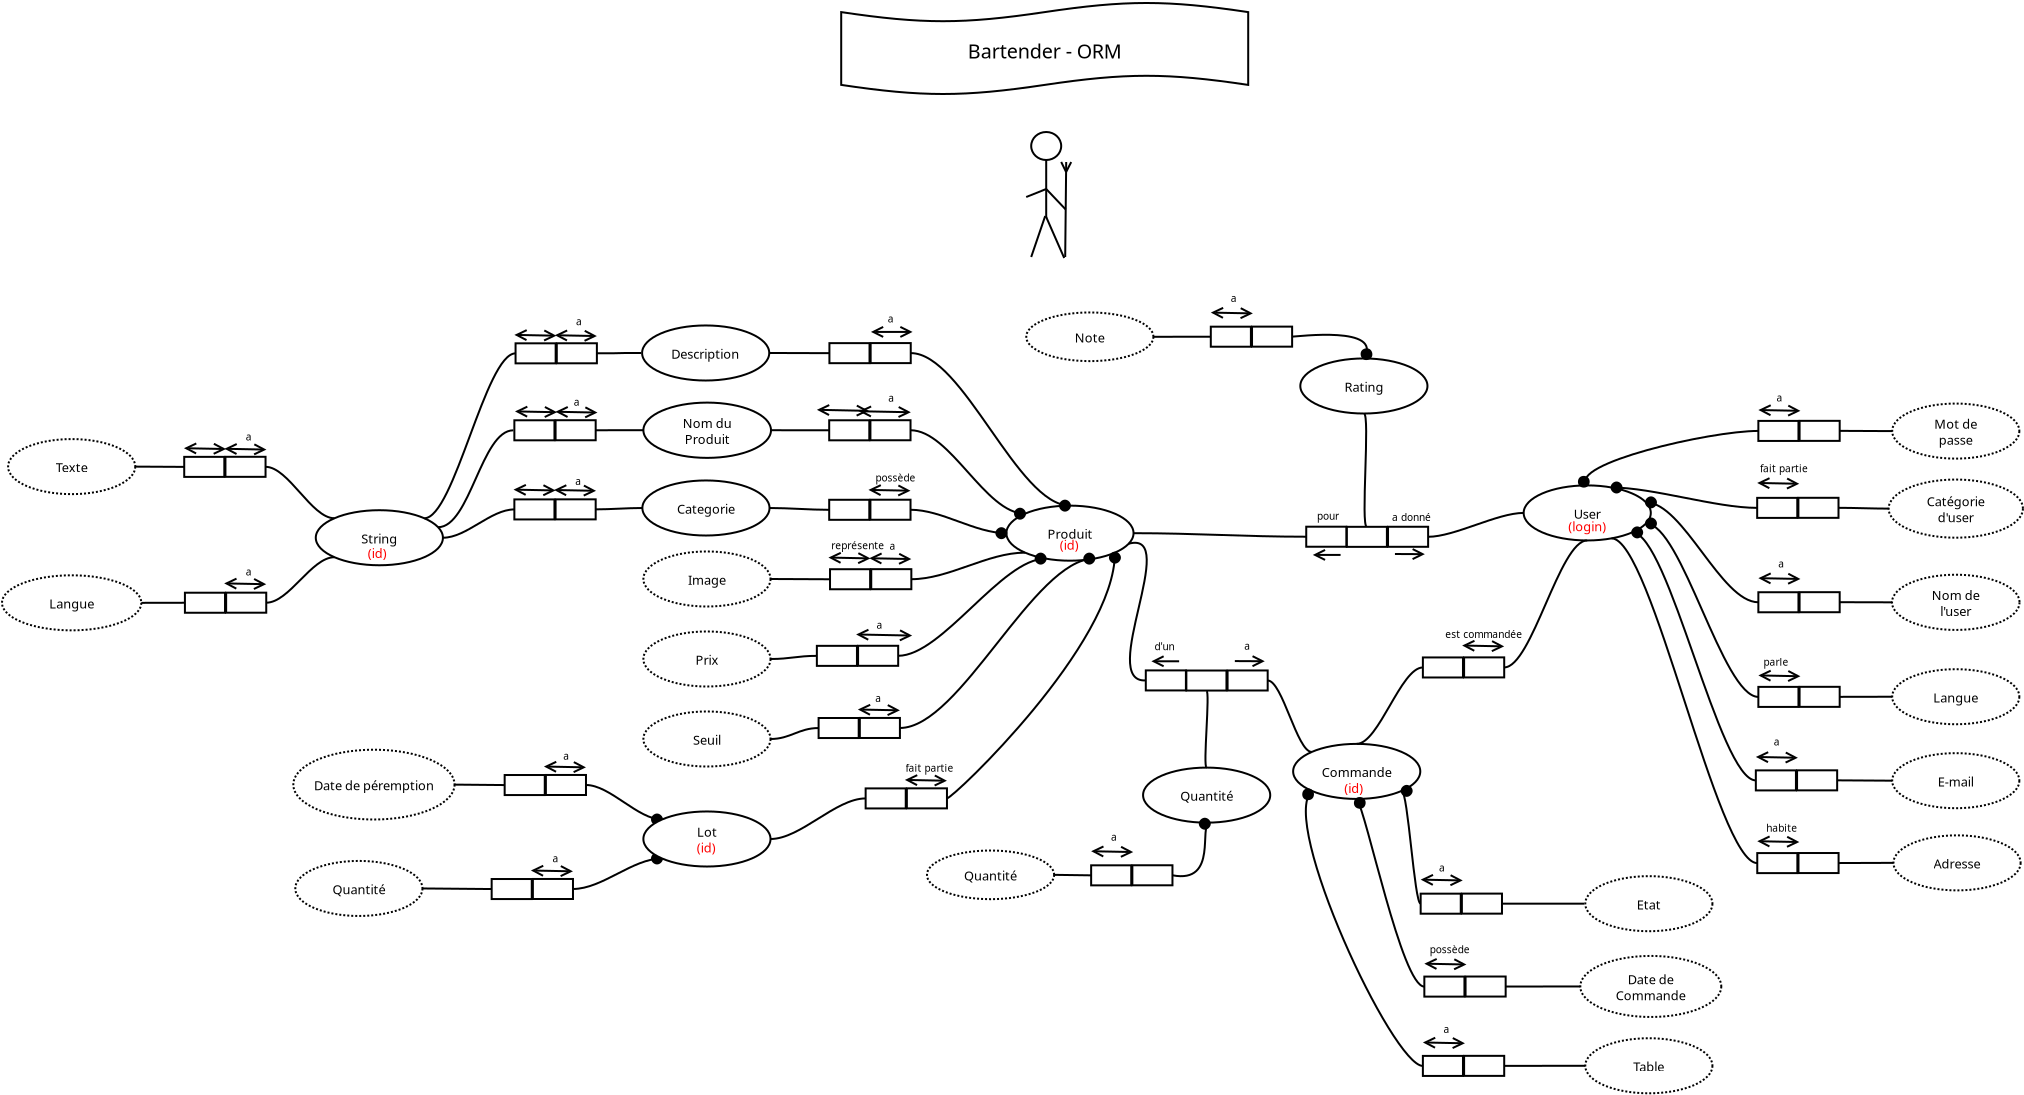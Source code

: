 <?xml version="1.0" encoding="UTF-8"?>
<dia:diagram xmlns:dia="http://www.lysator.liu.se/~alla/dia/">
  <dia:layer name="Arrière-plan" visible="true" active="true">
    <dia:object type="Flowchart - Ellipse" version="0" id="O0">
      <dia:attribute name="obj_pos">
        <dia:point val="12.936,-24.3"/>
      </dia:attribute>
      <dia:attribute name="obj_bb">
        <dia:rectangle val="12.886,-24.35;19.343,-21.497"/>
      </dia:attribute>
      <dia:attribute name="elem_corner">
        <dia:point val="12.936,-24.3"/>
      </dia:attribute>
      <dia:attribute name="elem_width">
        <dia:real val="6.357"/>
      </dia:attribute>
      <dia:attribute name="elem_height">
        <dia:real val="2.753"/>
      </dia:attribute>
      <dia:attribute name="show_background">
        <dia:boolean val="true"/>
      </dia:attribute>
      <dia:attribute name="padding">
        <dia:real val="0.354"/>
      </dia:attribute>
      <dia:attribute name="text">
        <dia:composite type="text">
          <dia:attribute name="string">
            <dia:string>#Description#</dia:string>
          </dia:attribute>
          <dia:attribute name="font">
            <dia:font family="sans" style="0" name="Helvetica"/>
          </dia:attribute>
          <dia:attribute name="height">
            <dia:real val="0.8"/>
          </dia:attribute>
          <dia:attribute name="pos">
            <dia:point val="16.114,-22.729"/>
          </dia:attribute>
          <dia:attribute name="color">
            <dia:color val="#000000"/>
          </dia:attribute>
          <dia:attribute name="alignment">
            <dia:enum val="1"/>
          </dia:attribute>
        </dia:composite>
      </dia:attribute>
    </dia:object>
    <dia:object type="Flowchart - Ellipse" version="0" id="O1">
      <dia:attribute name="obj_pos">
        <dia:point val="75.432,-11.837"/>
      </dia:attribute>
      <dia:attribute name="obj_bb">
        <dia:rectangle val="75.382,-11.887;81.857,-9.026"/>
      </dia:attribute>
      <dia:attribute name="elem_corner">
        <dia:point val="75.432,-11.837"/>
      </dia:attribute>
      <dia:attribute name="elem_width">
        <dia:real val="6.375"/>
      </dia:attribute>
      <dia:attribute name="elem_height">
        <dia:real val="2.761"/>
      </dia:attribute>
      <dia:attribute name="border_width">
        <dia:real val="0.1"/>
      </dia:attribute>
      <dia:attribute name="show_background">
        <dia:boolean val="true"/>
      </dia:attribute>
      <dia:attribute name="line_style">
        <dia:enum val="4"/>
      </dia:attribute>
      <dia:attribute name="padding">
        <dia:real val="0.354"/>
      </dia:attribute>
      <dia:attribute name="text">
        <dia:composite type="text">
          <dia:attribute name="string">
            <dia:string>#Nom de
l'user#</dia:string>
          </dia:attribute>
          <dia:attribute name="font">
            <dia:font family="sans" style="0" name="Helvetica"/>
          </dia:attribute>
          <dia:attribute name="height">
            <dia:real val="0.8"/>
          </dia:attribute>
          <dia:attribute name="pos">
            <dia:point val="78.62,-10.662"/>
          </dia:attribute>
          <dia:attribute name="color">
            <dia:color val="#000000"/>
          </dia:attribute>
          <dia:attribute name="alignment">
            <dia:enum val="1"/>
          </dia:attribute>
        </dia:composite>
      </dia:attribute>
    </dia:object>
    <dia:object type="Flowchart - Ellipse" version="0" id="O2">
      <dia:attribute name="obj_pos">
        <dia:point val="12.95,-16.55"/>
      </dia:attribute>
      <dia:attribute name="obj_bb">
        <dia:rectangle val="12.9,-16.6;19.357,-13.747"/>
      </dia:attribute>
      <dia:attribute name="elem_corner">
        <dia:point val="12.95,-16.55"/>
      </dia:attribute>
      <dia:attribute name="elem_width">
        <dia:real val="6.357"/>
      </dia:attribute>
      <dia:attribute name="elem_height">
        <dia:real val="2.753"/>
      </dia:attribute>
      <dia:attribute name="show_background">
        <dia:boolean val="true"/>
      </dia:attribute>
      <dia:attribute name="padding">
        <dia:real val="0.354"/>
      </dia:attribute>
      <dia:attribute name="text">
        <dia:composite type="text">
          <dia:attribute name="string">
            <dia:string>#Categorie#</dia:string>
          </dia:attribute>
          <dia:attribute name="font">
            <dia:font family="sans" style="0" name="Helvetica"/>
          </dia:attribute>
          <dia:attribute name="height">
            <dia:real val="0.8"/>
          </dia:attribute>
          <dia:attribute name="pos">
            <dia:point val="16.128,-14.978"/>
          </dia:attribute>
          <dia:attribute name="color">
            <dia:color val="#000000"/>
          </dia:attribute>
          <dia:attribute name="alignment">
            <dia:enum val="1"/>
          </dia:attribute>
        </dia:composite>
      </dia:attribute>
    </dia:object>
    <dia:object type="Flowchart - Ellipse" version="0" id="O3">
      <dia:attribute name="obj_pos">
        <dia:point val="13,-13"/>
      </dia:attribute>
      <dia:attribute name="obj_bb">
        <dia:rectangle val="12.95,-13.05;19.407,-10.197"/>
      </dia:attribute>
      <dia:attribute name="elem_corner">
        <dia:point val="13,-13"/>
      </dia:attribute>
      <dia:attribute name="elem_width">
        <dia:real val="6.357"/>
      </dia:attribute>
      <dia:attribute name="elem_height">
        <dia:real val="2.753"/>
      </dia:attribute>
      <dia:attribute name="border_width">
        <dia:real val="0.1"/>
      </dia:attribute>
      <dia:attribute name="show_background">
        <dia:boolean val="true"/>
      </dia:attribute>
      <dia:attribute name="line_style">
        <dia:enum val="4"/>
      </dia:attribute>
      <dia:attribute name="padding">
        <dia:real val="0.354"/>
      </dia:attribute>
      <dia:attribute name="text">
        <dia:composite type="text">
          <dia:attribute name="string">
            <dia:string>#Image#</dia:string>
          </dia:attribute>
          <dia:attribute name="font">
            <dia:font family="sans" style="0" name="Helvetica"/>
          </dia:attribute>
          <dia:attribute name="height">
            <dia:real val="0.8"/>
          </dia:attribute>
          <dia:attribute name="pos">
            <dia:point val="16.178,-11.428"/>
          </dia:attribute>
          <dia:attribute name="color">
            <dia:color val="#000000"/>
          </dia:attribute>
          <dia:attribute name="alignment">
            <dia:enum val="1"/>
          </dia:attribute>
        </dia:composite>
      </dia:attribute>
    </dia:object>
    <dia:object type="Flowchart - Ellipse" version="0" id="O4">
      <dia:attribute name="obj_pos">
        <dia:point val="13,-5"/>
      </dia:attribute>
      <dia:attribute name="obj_bb">
        <dia:rectangle val="12.95,-5.05;19.407,-2.197"/>
      </dia:attribute>
      <dia:attribute name="elem_corner">
        <dia:point val="13,-5"/>
      </dia:attribute>
      <dia:attribute name="elem_width">
        <dia:real val="6.357"/>
      </dia:attribute>
      <dia:attribute name="elem_height">
        <dia:real val="2.753"/>
      </dia:attribute>
      <dia:attribute name="border_width">
        <dia:real val="0.1"/>
      </dia:attribute>
      <dia:attribute name="show_background">
        <dia:boolean val="true"/>
      </dia:attribute>
      <dia:attribute name="line_style">
        <dia:enum val="4"/>
      </dia:attribute>
      <dia:attribute name="padding">
        <dia:real val="0.354"/>
      </dia:attribute>
      <dia:attribute name="text">
        <dia:composite type="text">
          <dia:attribute name="string">
            <dia:string>#Seuil#</dia:string>
          </dia:attribute>
          <dia:attribute name="font">
            <dia:font family="sans" style="0" name="Helvetica"/>
          </dia:attribute>
          <dia:attribute name="height">
            <dia:real val="0.8"/>
          </dia:attribute>
          <dia:attribute name="pos">
            <dia:point val="16.178,-3.428"/>
          </dia:attribute>
          <dia:attribute name="color">
            <dia:color val="#000000"/>
          </dia:attribute>
          <dia:attribute name="alignment">
            <dia:enum val="1"/>
          </dia:attribute>
        </dia:composite>
      </dia:attribute>
    </dia:object>
    <dia:object type="Flowchart - Ellipse" version="0" id="O5">
      <dia:attribute name="obj_pos">
        <dia:point val="37.985,-2.193"/>
      </dia:attribute>
      <dia:attribute name="obj_bb">
        <dia:rectangle val="37.935,-2.243;44.391,0.61"/>
      </dia:attribute>
      <dia:attribute name="elem_corner">
        <dia:point val="37.985,-2.193"/>
      </dia:attribute>
      <dia:attribute name="elem_width">
        <dia:real val="6.357"/>
      </dia:attribute>
      <dia:attribute name="elem_height">
        <dia:real val="2.753"/>
      </dia:attribute>
      <dia:attribute name="border_width">
        <dia:real val="0.1"/>
      </dia:attribute>
      <dia:attribute name="show_background">
        <dia:boolean val="true"/>
      </dia:attribute>
      <dia:attribute name="padding">
        <dia:real val="0.354"/>
      </dia:attribute>
      <dia:attribute name="text">
        <dia:composite type="text">
          <dia:attribute name="string">
            <dia:string>#Quantité#</dia:string>
          </dia:attribute>
          <dia:attribute name="font">
            <dia:font family="sans" style="0" name="Helvetica"/>
          </dia:attribute>
          <dia:attribute name="height">
            <dia:real val="0.8"/>
          </dia:attribute>
          <dia:attribute name="pos">
            <dia:point val="41.163,-0.622"/>
          </dia:attribute>
          <dia:attribute name="color">
            <dia:color val="#000000"/>
          </dia:attribute>
          <dia:attribute name="alignment">
            <dia:enum val="1"/>
          </dia:attribute>
        </dia:composite>
      </dia:attribute>
    </dia:object>
    <dia:object type="Flowchart - Ellipse" version="0" id="O6">
      <dia:attribute name="obj_pos">
        <dia:point val="60.095,3.235"/>
      </dia:attribute>
      <dia:attribute name="obj_bb">
        <dia:rectangle val="60.045,3.185;66.502,6.038"/>
      </dia:attribute>
      <dia:attribute name="elem_corner">
        <dia:point val="60.095,3.235"/>
      </dia:attribute>
      <dia:attribute name="elem_width">
        <dia:real val="6.357"/>
      </dia:attribute>
      <dia:attribute name="elem_height">
        <dia:real val="2.753"/>
      </dia:attribute>
      <dia:attribute name="border_width">
        <dia:real val="0.1"/>
      </dia:attribute>
      <dia:attribute name="show_background">
        <dia:boolean val="true"/>
      </dia:attribute>
      <dia:attribute name="line_style">
        <dia:enum val="4"/>
      </dia:attribute>
      <dia:attribute name="padding">
        <dia:real val="0.354"/>
      </dia:attribute>
      <dia:attribute name="text">
        <dia:composite type="text">
          <dia:attribute name="string">
            <dia:string>#Etat#</dia:string>
          </dia:attribute>
          <dia:attribute name="font">
            <dia:font family="sans" style="0" name="Helvetica"/>
          </dia:attribute>
          <dia:attribute name="height">
            <dia:real val="0.8"/>
          </dia:attribute>
          <dia:attribute name="pos">
            <dia:point val="63.273,4.806"/>
          </dia:attribute>
          <dia:attribute name="color">
            <dia:color val="#000000"/>
          </dia:attribute>
          <dia:attribute name="alignment">
            <dia:enum val="1"/>
          </dia:attribute>
        </dia:composite>
      </dia:attribute>
    </dia:object>
    <dia:object type="Flowchart - Ellipse" version="0" id="O7">
      <dia:attribute name="obj_pos">
        <dia:point val="59.847,7.223"/>
      </dia:attribute>
      <dia:attribute name="obj_bb">
        <dia:rectangle val="59.797,7.173;66.945,10.326"/>
      </dia:attribute>
      <dia:attribute name="elem_corner">
        <dia:point val="59.847,7.223"/>
      </dia:attribute>
      <dia:attribute name="elem_width">
        <dia:real val="7.048"/>
      </dia:attribute>
      <dia:attribute name="elem_height">
        <dia:real val="3.053"/>
      </dia:attribute>
      <dia:attribute name="border_width">
        <dia:real val="0.1"/>
      </dia:attribute>
      <dia:attribute name="show_background">
        <dia:boolean val="true"/>
      </dia:attribute>
      <dia:attribute name="line_style">
        <dia:enum val="4"/>
      </dia:attribute>
      <dia:attribute name="padding">
        <dia:real val="0.354"/>
      </dia:attribute>
      <dia:attribute name="text">
        <dia:composite type="text">
          <dia:attribute name="string">
            <dia:string>#Date de
Commande#</dia:string>
          </dia:attribute>
          <dia:attribute name="font">
            <dia:font family="sans" style="0" name="Helvetica"/>
          </dia:attribute>
          <dia:attribute name="height">
            <dia:real val="0.8"/>
          </dia:attribute>
          <dia:attribute name="pos">
            <dia:point val="63.371,8.545"/>
          </dia:attribute>
          <dia:attribute name="color">
            <dia:color val="#000000"/>
          </dia:attribute>
          <dia:attribute name="alignment">
            <dia:enum val="1"/>
          </dia:attribute>
        </dia:composite>
      </dia:attribute>
    </dia:object>
    <dia:object type="Flowchart - Ellipse" version="0" id="O8">
      <dia:attribute name="obj_pos">
        <dia:point val="60.095,11.339"/>
      </dia:attribute>
      <dia:attribute name="obj_bb">
        <dia:rectangle val="60.045,11.289;66.502,14.143"/>
      </dia:attribute>
      <dia:attribute name="elem_corner">
        <dia:point val="60.095,11.339"/>
      </dia:attribute>
      <dia:attribute name="elem_width">
        <dia:real val="6.357"/>
      </dia:attribute>
      <dia:attribute name="elem_height">
        <dia:real val="2.753"/>
      </dia:attribute>
      <dia:attribute name="border_width">
        <dia:real val="0.1"/>
      </dia:attribute>
      <dia:attribute name="show_background">
        <dia:boolean val="true"/>
      </dia:attribute>
      <dia:attribute name="line_style">
        <dia:enum val="4"/>
      </dia:attribute>
      <dia:attribute name="padding">
        <dia:real val="0.354"/>
      </dia:attribute>
      <dia:attribute name="text">
        <dia:composite type="text">
          <dia:attribute name="string">
            <dia:string>#Table#</dia:string>
          </dia:attribute>
          <dia:attribute name="font">
            <dia:font family="sans" style="0" name="Helvetica"/>
          </dia:attribute>
          <dia:attribute name="height">
            <dia:real val="0.8"/>
          </dia:attribute>
          <dia:attribute name="pos">
            <dia:point val="63.273,12.911"/>
          </dia:attribute>
          <dia:attribute name="color">
            <dia:color val="#000000"/>
          </dia:attribute>
          <dia:attribute name="alignment">
            <dia:enum val="1"/>
          </dia:attribute>
        </dia:composite>
      </dia:attribute>
    </dia:object>
    <dia:object type="Flowchart - Ellipse" version="0" id="O9">
      <dia:attribute name="obj_pos">
        <dia:point val="13,-9"/>
      </dia:attribute>
      <dia:attribute name="obj_bb">
        <dia:rectangle val="12.95,-9.05;19.407,-6.197"/>
      </dia:attribute>
      <dia:attribute name="elem_corner">
        <dia:point val="13,-9"/>
      </dia:attribute>
      <dia:attribute name="elem_width">
        <dia:real val="6.357"/>
      </dia:attribute>
      <dia:attribute name="elem_height">
        <dia:real val="2.753"/>
      </dia:attribute>
      <dia:attribute name="border_width">
        <dia:real val="0.1"/>
      </dia:attribute>
      <dia:attribute name="show_background">
        <dia:boolean val="true"/>
      </dia:attribute>
      <dia:attribute name="line_style">
        <dia:enum val="4"/>
      </dia:attribute>
      <dia:attribute name="padding">
        <dia:real val="0.354"/>
      </dia:attribute>
      <dia:attribute name="text">
        <dia:composite type="text">
          <dia:attribute name="string">
            <dia:string>#Prix#</dia:string>
          </dia:attribute>
          <dia:attribute name="font">
            <dia:font family="sans" style="0" name="Helvetica"/>
          </dia:attribute>
          <dia:attribute name="height">
            <dia:real val="0.8"/>
          </dia:attribute>
          <dia:attribute name="pos">
            <dia:point val="16.178,-7.428"/>
          </dia:attribute>
          <dia:attribute name="color">
            <dia:color val="#000000"/>
          </dia:attribute>
          <dia:attribute name="alignment">
            <dia:enum val="1"/>
          </dia:attribute>
        </dia:composite>
      </dia:attribute>
    </dia:object>
    <dia:object type="Flowchart - Ellipse" version="0" id="O10">
      <dia:attribute name="obj_pos">
        <dia:point val="75.441,-20.395"/>
      </dia:attribute>
      <dia:attribute name="obj_bb">
        <dia:rectangle val="75.391,-20.445;81.848,-17.591"/>
      </dia:attribute>
      <dia:attribute name="elem_corner">
        <dia:point val="75.441,-20.395"/>
      </dia:attribute>
      <dia:attribute name="elem_width">
        <dia:real val="6.357"/>
      </dia:attribute>
      <dia:attribute name="elem_height">
        <dia:real val="2.753"/>
      </dia:attribute>
      <dia:attribute name="border_width">
        <dia:real val="0.1"/>
      </dia:attribute>
      <dia:attribute name="show_background">
        <dia:boolean val="true"/>
      </dia:attribute>
      <dia:attribute name="line_style">
        <dia:enum val="4"/>
      </dia:attribute>
      <dia:attribute name="padding">
        <dia:real val="0.354"/>
      </dia:attribute>
      <dia:attribute name="text">
        <dia:composite type="text">
          <dia:attribute name="string">
            <dia:string>#Mot de
passe#</dia:string>
          </dia:attribute>
          <dia:attribute name="font">
            <dia:font family="sans" style="0" name="Helvetica"/>
          </dia:attribute>
          <dia:attribute name="height">
            <dia:real val="0.8"/>
          </dia:attribute>
          <dia:attribute name="pos">
            <dia:point val="78.62,-19.223"/>
          </dia:attribute>
          <dia:attribute name="color">
            <dia:color val="#000000"/>
          </dia:attribute>
          <dia:attribute name="alignment">
            <dia:enum val="1"/>
          </dia:attribute>
        </dia:composite>
      </dia:attribute>
    </dia:object>
    <dia:object type="Flowchart - Ellipse" version="0" id="O11">
      <dia:attribute name="obj_pos">
        <dia:point val="75.263,-16.596"/>
      </dia:attribute>
      <dia:attribute name="obj_bb">
        <dia:rectangle val="75.213,-16.646;82.027,-13.638"/>
      </dia:attribute>
      <dia:attribute name="elem_corner">
        <dia:point val="75.263,-16.596"/>
      </dia:attribute>
      <dia:attribute name="elem_width">
        <dia:real val="6.714"/>
      </dia:attribute>
      <dia:attribute name="elem_height">
        <dia:real val="2.908"/>
      </dia:attribute>
      <dia:attribute name="border_width">
        <dia:real val="0.1"/>
      </dia:attribute>
      <dia:attribute name="show_background">
        <dia:boolean val="true"/>
      </dia:attribute>
      <dia:attribute name="line_style">
        <dia:enum val="4"/>
      </dia:attribute>
      <dia:attribute name="padding">
        <dia:real val="0.354"/>
      </dia:attribute>
      <dia:attribute name="text">
        <dia:composite type="text">
          <dia:attribute name="string">
            <dia:string>#Catégorie
d'user#</dia:string>
          </dia:attribute>
          <dia:attribute name="font">
            <dia:font family="sans" style="0" name="Helvetica"/>
          </dia:attribute>
          <dia:attribute name="height">
            <dia:real val="0.8"/>
          </dia:attribute>
          <dia:attribute name="pos">
            <dia:point val="78.62,-15.347"/>
          </dia:attribute>
          <dia:attribute name="color">
            <dia:color val="#000000"/>
          </dia:attribute>
          <dia:attribute name="alignment">
            <dia:enum val="1"/>
          </dia:attribute>
        </dia:composite>
      </dia:attribute>
    </dia:object>
    <dia:object type="Flowchart - Ellipse" version="0" id="O12">
      <dia:attribute name="obj_pos">
        <dia:point val="75.441,-7.113"/>
      </dia:attribute>
      <dia:attribute name="obj_bb">
        <dia:rectangle val="75.391,-7.163;81.848,-4.309"/>
      </dia:attribute>
      <dia:attribute name="elem_corner">
        <dia:point val="75.441,-7.113"/>
      </dia:attribute>
      <dia:attribute name="elem_width">
        <dia:real val="6.357"/>
      </dia:attribute>
      <dia:attribute name="elem_height">
        <dia:real val="2.753"/>
      </dia:attribute>
      <dia:attribute name="border_width">
        <dia:real val="0.1"/>
      </dia:attribute>
      <dia:attribute name="show_background">
        <dia:boolean val="true"/>
      </dia:attribute>
      <dia:attribute name="line_style">
        <dia:enum val="4"/>
      </dia:attribute>
      <dia:attribute name="padding">
        <dia:real val="0.354"/>
      </dia:attribute>
      <dia:attribute name="text">
        <dia:composite type="text">
          <dia:attribute name="string">
            <dia:string>#Langue#</dia:string>
          </dia:attribute>
          <dia:attribute name="font">
            <dia:font family="sans" style="0" name="Helvetica"/>
          </dia:attribute>
          <dia:attribute name="height">
            <dia:real val="0.8"/>
          </dia:attribute>
          <dia:attribute name="pos">
            <dia:point val="78.62,-5.541"/>
          </dia:attribute>
          <dia:attribute name="color">
            <dia:color val="#000000"/>
          </dia:attribute>
          <dia:attribute name="alignment">
            <dia:enum val="1"/>
          </dia:attribute>
        </dia:composite>
      </dia:attribute>
    </dia:object>
    <dia:object type="Flowchart - Ellipse" version="0" id="O13">
      <dia:attribute name="obj_pos">
        <dia:point val="75.441,-2.915"/>
      </dia:attribute>
      <dia:attribute name="obj_bb">
        <dia:rectangle val="75.391,-2.965;81.848,-0.112"/>
      </dia:attribute>
      <dia:attribute name="elem_corner">
        <dia:point val="75.441,-2.915"/>
      </dia:attribute>
      <dia:attribute name="elem_width">
        <dia:real val="6.357"/>
      </dia:attribute>
      <dia:attribute name="elem_height">
        <dia:real val="2.753"/>
      </dia:attribute>
      <dia:attribute name="border_width">
        <dia:real val="0.1"/>
      </dia:attribute>
      <dia:attribute name="show_background">
        <dia:boolean val="true"/>
      </dia:attribute>
      <dia:attribute name="line_style">
        <dia:enum val="4"/>
      </dia:attribute>
      <dia:attribute name="padding">
        <dia:real val="0.354"/>
      </dia:attribute>
      <dia:attribute name="text">
        <dia:composite type="text">
          <dia:attribute name="string">
            <dia:string>#E-mail#</dia:string>
          </dia:attribute>
          <dia:attribute name="font">
            <dia:font family="sans" style="0" name="Helvetica"/>
          </dia:attribute>
          <dia:attribute name="height">
            <dia:real val="0.8"/>
          </dia:attribute>
          <dia:attribute name="pos">
            <dia:point val="78.62,-1.344"/>
          </dia:attribute>
          <dia:attribute name="color">
            <dia:color val="#000000"/>
          </dia:attribute>
          <dia:attribute name="alignment">
            <dia:enum val="1"/>
          </dia:attribute>
        </dia:composite>
      </dia:attribute>
    </dia:object>
    <dia:object type="Flowchart - Ellipse" version="0" id="O14">
      <dia:attribute name="obj_pos">
        <dia:point val="13.001,-20.443"/>
      </dia:attribute>
      <dia:attribute name="obj_bb">
        <dia:rectangle val="12.951,-20.493;19.432,-17.63"/>
      </dia:attribute>
      <dia:attribute name="elem_corner">
        <dia:point val="13.001,-20.443"/>
      </dia:attribute>
      <dia:attribute name="elem_width">
        <dia:real val="6.38"/>
      </dia:attribute>
      <dia:attribute name="elem_height">
        <dia:real val="2.764"/>
      </dia:attribute>
      <dia:attribute name="show_background">
        <dia:boolean val="true"/>
      </dia:attribute>
      <dia:attribute name="padding">
        <dia:real val="0.354"/>
      </dia:attribute>
      <dia:attribute name="text">
        <dia:composite type="text">
          <dia:attribute name="string">
            <dia:string>#Nom du
Produit#</dia:string>
          </dia:attribute>
          <dia:attribute name="font">
            <dia:font family="sans" style="0" name="Helvetica"/>
          </dia:attribute>
          <dia:attribute name="height">
            <dia:real val="0.8"/>
          </dia:attribute>
          <dia:attribute name="pos">
            <dia:point val="16.191,-19.267"/>
          </dia:attribute>
          <dia:attribute name="color">
            <dia:color val="#000000"/>
          </dia:attribute>
          <dia:attribute name="alignment">
            <dia:enum val="1"/>
          </dia:attribute>
        </dia:composite>
      </dia:attribute>
    </dia:object>
    <dia:object type="Flowchart - Ellipse" version="0" id="O15">
      <dia:attribute name="obj_pos">
        <dia:point val="-19.069,-11.808"/>
      </dia:attribute>
      <dia:attribute name="obj_bb">
        <dia:rectangle val="-19.119,-11.858;-12.053,-9.005"/>
      </dia:attribute>
      <dia:attribute name="elem_corner">
        <dia:point val="-19.069,-11.808"/>
      </dia:attribute>
      <dia:attribute name="elem_width">
        <dia:real val="6.965"/>
      </dia:attribute>
      <dia:attribute name="elem_height">
        <dia:real val="2.753"/>
      </dia:attribute>
      <dia:attribute name="border_width">
        <dia:real val="0.1"/>
      </dia:attribute>
      <dia:attribute name="show_background">
        <dia:boolean val="true"/>
      </dia:attribute>
      <dia:attribute name="line_style">
        <dia:enum val="4"/>
      </dia:attribute>
      <dia:attribute name="padding">
        <dia:real val="0.354"/>
      </dia:attribute>
      <dia:attribute name="text">
        <dia:composite type="text">
          <dia:attribute name="string">
            <dia:string>#Langue#</dia:string>
          </dia:attribute>
          <dia:attribute name="font">
            <dia:font family="sans" style="0" name="Helvetica"/>
          </dia:attribute>
          <dia:attribute name="height">
            <dia:real val="0.8"/>
          </dia:attribute>
          <dia:attribute name="pos">
            <dia:point val="-15.586,-10.236"/>
          </dia:attribute>
          <dia:attribute name="color">
            <dia:color val="#000000"/>
          </dia:attribute>
          <dia:attribute name="alignment">
            <dia:enum val="1"/>
          </dia:attribute>
        </dia:composite>
      </dia:attribute>
    </dia:object>
    <dia:object type="Flowchart - Ellipse" version="0" id="O16">
      <dia:attribute name="obj_pos">
        <dia:point val="-18.764,-18.619"/>
      </dia:attribute>
      <dia:attribute name="obj_bb">
        <dia:rectangle val="-18.814,-18.669;-12.358,-15.815"/>
      </dia:attribute>
      <dia:attribute name="elem_corner">
        <dia:point val="-18.764,-18.619"/>
      </dia:attribute>
      <dia:attribute name="elem_width">
        <dia:real val="6.357"/>
      </dia:attribute>
      <dia:attribute name="elem_height">
        <dia:real val="2.753"/>
      </dia:attribute>
      <dia:attribute name="border_width">
        <dia:real val="0.1"/>
      </dia:attribute>
      <dia:attribute name="show_background">
        <dia:boolean val="true"/>
      </dia:attribute>
      <dia:attribute name="line_style">
        <dia:enum val="4"/>
      </dia:attribute>
      <dia:attribute name="padding">
        <dia:real val="0.354"/>
      </dia:attribute>
      <dia:attribute name="text">
        <dia:composite type="text">
          <dia:attribute name="string">
            <dia:string>#Texte#</dia:string>
          </dia:attribute>
          <dia:attribute name="font">
            <dia:font family="sans" style="0" name="Helvetica"/>
          </dia:attribute>
          <dia:attribute name="height">
            <dia:real val="0.8"/>
          </dia:attribute>
          <dia:attribute name="pos">
            <dia:point val="-15.586,-17.047"/>
          </dia:attribute>
          <dia:attribute name="color">
            <dia:color val="#000000"/>
          </dia:attribute>
          <dia:attribute name="alignment">
            <dia:enum val="1"/>
          </dia:attribute>
        </dia:composite>
      </dia:attribute>
    </dia:object>
    <dia:group>
      <dia:object type="Flowchart - Ellipse" version="0" id="O17">
        <dia:attribute name="obj_pos">
          <dia:point val="31.151,-15.291"/>
        </dia:attribute>
        <dia:attribute name="obj_bb">
          <dia:rectangle val="31.101,-15.341;37.557,-12.488"/>
        </dia:attribute>
        <dia:attribute name="elem_corner">
          <dia:point val="31.151,-15.291"/>
        </dia:attribute>
        <dia:attribute name="elem_width">
          <dia:real val="6.357"/>
        </dia:attribute>
        <dia:attribute name="elem_height">
          <dia:real val="2.753"/>
        </dia:attribute>
        <dia:attribute name="show_background">
          <dia:boolean val="true"/>
        </dia:attribute>
        <dia:attribute name="padding">
          <dia:real val="0.354"/>
        </dia:attribute>
        <dia:attribute name="text">
          <dia:composite type="text">
            <dia:attribute name="string">
              <dia:string>#Produit#</dia:string>
            </dia:attribute>
            <dia:attribute name="font">
              <dia:font family="sans" style="0" name="Helvetica"/>
            </dia:attribute>
            <dia:attribute name="height">
              <dia:real val="0.8"/>
            </dia:attribute>
            <dia:attribute name="pos">
              <dia:point val="34.329,-13.719"/>
            </dia:attribute>
            <dia:attribute name="color">
              <dia:color val="#000000"/>
            </dia:attribute>
            <dia:attribute name="alignment">
              <dia:enum val="1"/>
            </dia:attribute>
          </dia:composite>
        </dia:attribute>
      </dia:object>
      <dia:object type="Standard - Text" version="1" id="O18">
        <dia:attribute name="obj_pos">
          <dia:point val="33.824,-13.082"/>
        </dia:attribute>
        <dia:attribute name="obj_bb">
          <dia:rectangle val="33.824,-13.677;34.909,-12.929"/>
        </dia:attribute>
        <dia:attribute name="text">
          <dia:composite type="text">
            <dia:attribute name="string">
              <dia:string>#(id)#</dia:string>
            </dia:attribute>
            <dia:attribute name="font">
              <dia:font family="sans" style="0" name="Helvetica"/>
            </dia:attribute>
            <dia:attribute name="height">
              <dia:real val="0.8"/>
            </dia:attribute>
            <dia:attribute name="pos">
              <dia:point val="33.824,-13.082"/>
            </dia:attribute>
            <dia:attribute name="color">
              <dia:color val="#ff0000"/>
            </dia:attribute>
            <dia:attribute name="alignment">
              <dia:enum val="0"/>
            </dia:attribute>
          </dia:composite>
        </dia:attribute>
        <dia:attribute name="valign">
          <dia:enum val="3"/>
        </dia:attribute>
      </dia:object>
    </dia:group>
    <dia:group>
      <dia:object type="Flowchart - Ellipse" version="0" id="O19">
        <dia:attribute name="obj_pos">
          <dia:point val="45.488,-3.379"/>
        </dia:attribute>
        <dia:attribute name="obj_bb">
          <dia:rectangle val="45.438,-3.429;51.895,-0.575"/>
        </dia:attribute>
        <dia:attribute name="elem_corner">
          <dia:point val="45.488,-3.379"/>
        </dia:attribute>
        <dia:attribute name="elem_width">
          <dia:real val="6.357"/>
        </dia:attribute>
        <dia:attribute name="elem_height">
          <dia:real val="2.753"/>
        </dia:attribute>
        <dia:attribute name="show_background">
          <dia:boolean val="true"/>
        </dia:attribute>
        <dia:attribute name="padding">
          <dia:real val="0.354"/>
        </dia:attribute>
        <dia:attribute name="text">
          <dia:composite type="text">
            <dia:attribute name="string">
              <dia:string>#Commande#</dia:string>
            </dia:attribute>
            <dia:attribute name="font">
              <dia:font family="sans" style="0" name="Helvetica"/>
            </dia:attribute>
            <dia:attribute name="height">
              <dia:real val="0.8"/>
            </dia:attribute>
            <dia:attribute name="pos">
              <dia:point val="48.666,-1.807"/>
            </dia:attribute>
            <dia:attribute name="color">
              <dia:color val="#000000"/>
            </dia:attribute>
            <dia:attribute name="alignment">
              <dia:enum val="1"/>
            </dia:attribute>
          </dia:composite>
        </dia:attribute>
      </dia:object>
      <dia:object type="Standard - Text" version="1" id="O20">
        <dia:attribute name="obj_pos">
          <dia:point val="48.042,-0.92"/>
        </dia:attribute>
        <dia:attribute name="obj_bb">
          <dia:rectangle val="48.042,-1.515;49.127,-0.768"/>
        </dia:attribute>
        <dia:attribute name="text">
          <dia:composite type="text">
            <dia:attribute name="string">
              <dia:string>#(id)#</dia:string>
            </dia:attribute>
            <dia:attribute name="font">
              <dia:font family="sans" style="0" name="Helvetica"/>
            </dia:attribute>
            <dia:attribute name="height">
              <dia:real val="0.8"/>
            </dia:attribute>
            <dia:attribute name="pos">
              <dia:point val="48.042,-0.92"/>
            </dia:attribute>
            <dia:attribute name="color">
              <dia:color val="#ff0000"/>
            </dia:attribute>
            <dia:attribute name="alignment">
              <dia:enum val="0"/>
            </dia:attribute>
          </dia:composite>
        </dia:attribute>
        <dia:attribute name="valign">
          <dia:enum val="3"/>
        </dia:attribute>
      </dia:object>
    </dia:group>
    <dia:group>
      <dia:object type="Flowchart - Ellipse" version="0" id="O21">
        <dia:attribute name="obj_pos">
          <dia:point val="57.014,-16.303"/>
        </dia:attribute>
        <dia:attribute name="obj_bb">
          <dia:rectangle val="56.964,-16.353;63.42,-13.5"/>
        </dia:attribute>
        <dia:attribute name="elem_corner">
          <dia:point val="57.014,-16.303"/>
        </dia:attribute>
        <dia:attribute name="elem_width">
          <dia:real val="6.357"/>
        </dia:attribute>
        <dia:attribute name="elem_height">
          <dia:real val="2.753"/>
        </dia:attribute>
        <dia:attribute name="show_background">
          <dia:boolean val="true"/>
        </dia:attribute>
        <dia:attribute name="padding">
          <dia:real val="0.354"/>
        </dia:attribute>
        <dia:attribute name="text">
          <dia:composite type="text">
            <dia:attribute name="string">
              <dia:string>#User#</dia:string>
            </dia:attribute>
            <dia:attribute name="font">
              <dia:font family="sans" style="0" name="Helvetica"/>
            </dia:attribute>
            <dia:attribute name="height">
              <dia:real val="0.8"/>
            </dia:attribute>
            <dia:attribute name="pos">
              <dia:point val="60.192,-14.732"/>
            </dia:attribute>
            <dia:attribute name="color">
              <dia:color val="#000000"/>
            </dia:attribute>
            <dia:attribute name="alignment">
              <dia:enum val="1"/>
            </dia:attribute>
          </dia:composite>
        </dia:attribute>
      </dia:object>
      <dia:object type="Standard - Text" version="1" id="O22">
        <dia:attribute name="obj_pos">
          <dia:point val="59.242,-14.009"/>
        </dia:attribute>
        <dia:attribute name="obj_bb">
          <dia:rectangle val="59.242,-14.604;61.302,-13.857"/>
        </dia:attribute>
        <dia:attribute name="text">
          <dia:composite type="text">
            <dia:attribute name="string">
              <dia:string>#(login)#</dia:string>
            </dia:attribute>
            <dia:attribute name="font">
              <dia:font family="sans" style="0" name="Helvetica"/>
            </dia:attribute>
            <dia:attribute name="height">
              <dia:real val="0.8"/>
            </dia:attribute>
            <dia:attribute name="pos">
              <dia:point val="59.242,-14.009"/>
            </dia:attribute>
            <dia:attribute name="color">
              <dia:color val="#ff0000"/>
            </dia:attribute>
            <dia:attribute name="alignment">
              <dia:enum val="0"/>
            </dia:attribute>
          </dia:composite>
        </dia:attribute>
        <dia:attribute name="valign">
          <dia:enum val="3"/>
        </dia:attribute>
      </dia:object>
    </dia:group>
    <dia:group>
      <dia:object type="Flowchart - Ellipse" version="0" id="O23">
        <dia:attribute name="obj_pos">
          <dia:point val="-3.38,-15.063"/>
        </dia:attribute>
        <dia:attribute name="obj_bb">
          <dia:rectangle val="-3.43,-15.113;3.027,-12.259"/>
        </dia:attribute>
        <dia:attribute name="elem_corner">
          <dia:point val="-3.38,-15.063"/>
        </dia:attribute>
        <dia:attribute name="elem_width">
          <dia:real val="6.357"/>
        </dia:attribute>
        <dia:attribute name="elem_height">
          <dia:real val="2.753"/>
        </dia:attribute>
        <dia:attribute name="show_background">
          <dia:boolean val="true"/>
        </dia:attribute>
        <dia:attribute name="padding">
          <dia:real val="0.354"/>
        </dia:attribute>
        <dia:attribute name="text">
          <dia:composite type="text">
            <dia:attribute name="string">
              <dia:string>#String#</dia:string>
            </dia:attribute>
            <dia:attribute name="font">
              <dia:font family="sans" style="0" name="Helvetica"/>
            </dia:attribute>
            <dia:attribute name="height">
              <dia:real val="0.8"/>
            </dia:attribute>
            <dia:attribute name="pos">
              <dia:point val="-0.202,-13.491"/>
            </dia:attribute>
            <dia:attribute name="color">
              <dia:color val="#000000"/>
            </dia:attribute>
            <dia:attribute name="alignment">
              <dia:enum val="1"/>
            </dia:attribute>
          </dia:composite>
        </dia:attribute>
      </dia:object>
      <dia:object type="Standard - Text" version="1" id="O24">
        <dia:attribute name="obj_pos">
          <dia:point val="-0.787,-12.674"/>
        </dia:attribute>
        <dia:attribute name="obj_bb">
          <dia:rectangle val="-0.787,-13.269;0.298,-12.521"/>
        </dia:attribute>
        <dia:attribute name="text">
          <dia:composite type="text">
            <dia:attribute name="string">
              <dia:string>#(id)#</dia:string>
            </dia:attribute>
            <dia:attribute name="font">
              <dia:font family="sans" style="0" name="Helvetica"/>
            </dia:attribute>
            <dia:attribute name="height">
              <dia:real val="0.8"/>
            </dia:attribute>
            <dia:attribute name="pos">
              <dia:point val="-0.787,-12.674"/>
            </dia:attribute>
            <dia:attribute name="color">
              <dia:color val="#ff0000"/>
            </dia:attribute>
            <dia:attribute name="alignment">
              <dia:enum val="0"/>
            </dia:attribute>
          </dia:composite>
        </dia:attribute>
        <dia:attribute name="valign">
          <dia:enum val="3"/>
        </dia:attribute>
      </dia:object>
    </dia:group>
    <dia:object type="Standard - BezierLine" version="0" id="O25">
      <dia:attribute name="obj_pos">
        <dia:point val="-12.408,-17.242"/>
      </dia:attribute>
      <dia:attribute name="obj_bb">
        <dia:rectangle val="-12.458,-17.292;-9.908,-17.179"/>
      </dia:attribute>
      <dia:attribute name="bez_points">
        <dia:point val="-12.408,-17.242"/>
        <dia:point val="-11.594,-17.242"/>
        <dia:point val="-10.771,-17.229"/>
        <dia:point val="-9.958,-17.229"/>
      </dia:attribute>
      <dia:attribute name="corner_types">
        <dia:enum val="0"/>
        <dia:enum val="0"/>
      </dia:attribute>
      <dia:connections>
        <dia:connection handle="0" to="O16" connection="0"/>
        <dia:connection handle="3" to="O171" connection="3"/>
      </dia:connections>
    </dia:object>
    <dia:object type="Standard - BezierLine" version="0" id="O26">
      <dia:attribute name="obj_pos">
        <dia:point val="-12.103,-10.431"/>
      </dia:attribute>
      <dia:attribute name="obj_bb">
        <dia:rectangle val="-12.153,-10.485;-9.873,-10.381"/>
      </dia:attribute>
      <dia:attribute name="bez_points">
        <dia:point val="-12.103,-10.431"/>
        <dia:point val="-11.391,-10.431"/>
        <dia:point val="-10.635,-10.435"/>
        <dia:point val="-9.923,-10.435"/>
      </dia:attribute>
      <dia:attribute name="corner_types">
        <dia:enum val="0"/>
        <dia:enum val="0"/>
      </dia:attribute>
      <dia:connections>
        <dia:connection handle="0" to="O15" connection="0"/>
        <dia:connection handle="3" to="O176" connection="3"/>
      </dia:connections>
    </dia:object>
    <dia:object type="Standard - BezierLine" version="0" id="O27">
      <dia:attribute name="obj_pos">
        <dia:point val="-5.892,-17.232"/>
      </dia:attribute>
      <dia:attribute name="obj_bb">
        <dia:rectangle val="-5.942,-17.282;-2.399,-14.61"/>
      </dia:attribute>
      <dia:attribute name="bez_points">
        <dia:point val="-5.892,-17.232"/>
        <dia:point val="-4.749,-17.232"/>
        <dia:point val="-3.592,-14.66"/>
        <dia:point val="-2.449,-14.66"/>
      </dia:attribute>
      <dia:attribute name="corner_types">
        <dia:enum val="0"/>
        <dia:enum val="0"/>
      </dia:attribute>
      <dia:connections>
        <dia:connection handle="0" to="O172" connection="4"/>
        <dia:connection handle="3" to="O23" connection="6"/>
      </dia:connections>
    </dia:object>
    <dia:object type="Standard - BezierLine" version="0" id="O28">
      <dia:attribute name="obj_pos">
        <dia:point val="-5.857,-10.438"/>
      </dia:attribute>
      <dia:attribute name="obj_bb">
        <dia:rectangle val="-5.907,-12.763;-2.399,-10.388"/>
      </dia:attribute>
      <dia:attribute name="bez_points">
        <dia:point val="-5.857,-10.438"/>
        <dia:point val="-4.714,-10.438"/>
        <dia:point val="-3.592,-12.713"/>
        <dia:point val="-2.449,-12.713"/>
      </dia:attribute>
      <dia:attribute name="corner_types">
        <dia:enum val="0"/>
        <dia:enum val="0"/>
      </dia:attribute>
      <dia:connections>
        <dia:connection handle="0" to="O177" connection="4"/>
        <dia:connection handle="3" to="O23" connection="10"/>
      </dia:connections>
    </dia:object>
    <dia:object type="Standard - BezierLine" version="0" id="O29">
      <dia:attribute name="obj_pos">
        <dia:point val="10.675,-22.908"/>
      </dia:attribute>
      <dia:attribute name="obj_bb">
        <dia:rectangle val="10.625,-22.974;12.936,-22.858"/>
      </dia:attribute>
      <dia:attribute name="bez_points">
        <dia:point val="10.675,-22.908"/>
        <dia:point val="12.501,-22.908"/>
        <dia:point val="14.288,-22.924"/>
        <dia:point val="16.114,-22.924"/>
      </dia:attribute>
      <dia:attribute name="corner_types">
        <dia:enum val="0"/>
        <dia:enum val="0"/>
      </dia:attribute>
      <dia:connections>
        <dia:connection handle="0" to="O157" connection="4"/>
        <dia:connection handle="3" to="O0" connection="16"/>
      </dia:connections>
    </dia:object>
    <dia:object type="Standard - BezierLine" version="0" id="O30">
      <dia:attribute name="obj_pos">
        <dia:point val="10.615,-19.061"/>
      </dia:attribute>
      <dia:attribute name="obj_bb">
        <dia:rectangle val="10.565,-19.112;13.051,-19.011"/>
      </dia:attribute>
      <dia:attribute name="bez_points">
        <dia:point val="10.615,-19.061"/>
        <dia:point val="11.381,-19.061"/>
        <dia:point val="12.235,-19.062"/>
        <dia:point val="13.001,-19.062"/>
      </dia:attribute>
      <dia:attribute name="corner_types">
        <dia:enum val="0"/>
        <dia:enum val="0"/>
      </dia:attribute>
      <dia:connections>
        <dia:connection handle="0" to="O162" connection="4"/>
        <dia:connection handle="3" to="O14" connection="8"/>
      </dia:connections>
    </dia:object>
    <dia:object type="Standard - BezierLine" version="0" id="O31">
      <dia:attribute name="obj_pos">
        <dia:point val="10.615,-15.105"/>
      </dia:attribute>
      <dia:attribute name="obj_bb">
        <dia:rectangle val="10.565,-15.223;13,-15.055"/>
      </dia:attribute>
      <dia:attribute name="bez_points">
        <dia:point val="10.615,-15.105"/>
        <dia:point val="11.385,-15.105"/>
        <dia:point val="12.179,-15.173"/>
        <dia:point val="12.95,-15.173"/>
      </dia:attribute>
      <dia:attribute name="corner_types">
        <dia:enum val="0"/>
        <dia:enum val="0"/>
      </dia:attribute>
      <dia:connections>
        <dia:connection handle="0" to="O167" connection="4"/>
        <dia:connection handle="3" to="O2" connection="8"/>
      </dia:connections>
    </dia:object>
    <dia:object type="Standard - BezierLine" version="0" id="O32">
      <dia:attribute name="obj_pos">
        <dia:point val="6.549,-15.102"/>
      </dia:attribute>
      <dia:attribute name="obj_bb">
        <dia:rectangle val="2.927,-15.152;6.599,-13.636"/>
      </dia:attribute>
      <dia:attribute name="bez_points">
        <dia:point val="6.549,-15.102"/>
        <dia:point val="5.363,-15.102"/>
        <dia:point val="4.163,-13.686"/>
        <dia:point val="2.977,-13.686"/>
      </dia:attribute>
      <dia:attribute name="corner_types">
        <dia:enum val="0"/>
        <dia:enum val="0"/>
      </dia:attribute>
      <dia:connections>
        <dia:connection handle="0" to="O166" connection="3"/>
        <dia:connection handle="3" to="O23" connection="0"/>
      </dia:connections>
    </dia:object>
    <dia:object type="Standard - BezierLine" version="0" id="O33">
      <dia:attribute name="obj_pos">
        <dia:point val="7.551,-19.058"/>
      </dia:attribute>
      <dia:attribute name="obj_bb">
        <dia:rectangle val="2.685,-19.108;6.548,-14.163"/>
      </dia:attribute>
      <dia:attribute name="bez_points">
        <dia:point val="7.551,-19.058"/>
        <dia:point val="5.952,-19.058"/>
        <dia:point val="4.334,-14.213"/>
        <dia:point val="2.735,-14.213"/>
      </dia:attribute>
      <dia:attribute name="corner_types">
        <dia:enum val="0"/>
        <dia:enum val="0"/>
      </dia:attribute>
      <dia:connections>
        <dia:connection handle="0" to="O161" connection="8"/>
        <dia:connection handle="3" to="O23" connection="1"/>
      </dia:connections>
    </dia:object>
    <dia:object type="Standard - BezierLine" version="0" id="O34">
      <dia:attribute name="obj_pos">
        <dia:point val="6.609,-22.905"/>
      </dia:attribute>
      <dia:attribute name="obj_bb">
        <dia:rectangle val="1.996,-22.955;6.659,-14.61"/>
      </dia:attribute>
      <dia:attribute name="bez_points">
        <dia:point val="6.609,-22.905"/>
        <dia:point val="5.114,-22.905"/>
        <dia:point val="3.541,-14.66"/>
        <dia:point val="2.046,-14.66"/>
      </dia:attribute>
      <dia:attribute name="corner_types">
        <dia:enum val="0"/>
        <dia:enum val="0"/>
      </dia:attribute>
      <dia:connections>
        <dia:connection handle="0" to="O156" connection="3"/>
        <dia:connection handle="3" to="O23" connection="2"/>
      </dia:connections>
    </dia:object>
    <dia:object type="Standard - BezierLine" version="0" id="O35">
      <dia:attribute name="obj_pos">
        <dia:point val="19.293,-22.924"/>
      </dia:attribute>
      <dia:attribute name="obj_bb">
        <dia:rectangle val="19.243,-22.974;22.352,-22.865"/>
      </dia:attribute>
      <dia:attribute name="bez_points">
        <dia:point val="19.293,-22.924"/>
        <dia:point val="20.288,-22.924"/>
        <dia:point val="21.306,-22.915"/>
        <dia:point val="22.302,-22.915"/>
      </dia:attribute>
      <dia:attribute name="corner_types">
        <dia:enum val="0"/>
        <dia:enum val="0"/>
      </dia:attribute>
      <dia:connections>
        <dia:connection handle="0" to="O0" connection="0"/>
        <dia:connection handle="3" to="O102" connection="3"/>
      </dia:connections>
    </dia:object>
    <dia:object type="Standard - BezierLine" version="0" id="O36">
      <dia:attribute name="obj_pos">
        <dia:point val="19.381,-19.062"/>
      </dia:attribute>
      <dia:attribute name="obj_bb">
        <dia:rectangle val="19.331,-19.112;22.341,-19.008"/>
      </dia:attribute>
      <dia:attribute name="bez_points">
        <dia:point val="19.381,-19.062"/>
        <dia:point val="20.347,-19.062"/>
        <dia:point val="21.325,-19.058"/>
        <dia:point val="22.291,-19.058"/>
      </dia:attribute>
      <dia:attribute name="corner_types">
        <dia:enum val="0"/>
        <dia:enum val="0"/>
      </dia:attribute>
      <dia:connections>
        <dia:connection handle="0" to="O14" connection="0"/>
        <dia:connection handle="3" to="O83" connection="3"/>
      </dia:connections>
    </dia:object>
    <dia:object type="Standard - BezierLine" version="0" id="O37">
      <dia:attribute name="obj_pos">
        <dia:point val="19.307,-15.173"/>
      </dia:attribute>
      <dia:attribute name="obj_bb">
        <dia:rectangle val="19.257,-15.223;22.341,-15.033"/>
      </dia:attribute>
      <dia:attribute name="bez_points">
        <dia:point val="19.307,-15.173"/>
        <dia:point val="20.289,-15.173"/>
        <dia:point val="21.308,-15.082"/>
        <dia:point val="22.291,-15.082"/>
      </dia:attribute>
      <dia:attribute name="corner_types">
        <dia:enum val="0"/>
        <dia:enum val="0"/>
      </dia:attribute>
      <dia:connections>
        <dia:connection handle="0" to="O2" connection="0"/>
        <dia:connection handle="3" to="O88" connection="3"/>
      </dia:connections>
    </dia:object>
    <dia:object type="Standard - BezierLine" version="0" id="O38">
      <dia:attribute name="obj_pos">
        <dia:point val="19.357,-11.623"/>
      </dia:attribute>
      <dia:attribute name="obj_bb">
        <dia:rectangle val="19.307,-11.673;22.382,-11.56"/>
      </dia:attribute>
      <dia:attribute name="bez_points">
        <dia:point val="19.357,-11.623"/>
        <dia:point val="20.352,-11.623"/>
        <dia:point val="21.337,-11.61"/>
        <dia:point val="22.332,-11.61"/>
      </dia:attribute>
      <dia:attribute name="corner_types">
        <dia:enum val="0"/>
        <dia:enum val="0"/>
      </dia:attribute>
      <dia:connections>
        <dia:connection handle="0" to="O3" connection="0"/>
        <dia:connection handle="3" to="O92" connection="3"/>
      </dia:connections>
    </dia:object>
    <dia:object type="Standard - BezierLine" version="0" id="O39">
      <dia:attribute name="obj_pos">
        <dia:point val="19.357,-7.623"/>
      </dia:attribute>
      <dia:attribute name="obj_bb">
        <dia:rectangle val="19.307,-7.83;21.724,-7.573"/>
      </dia:attribute>
      <dia:attribute name="bez_points">
        <dia:point val="19.357,-7.623"/>
        <dia:point val="20.352,-7.623"/>
        <dia:point val="20.678,-7.78"/>
        <dia:point val="21.674,-7.78"/>
      </dia:attribute>
      <dia:attribute name="corner_types">
        <dia:enum val="0"/>
        <dia:enum val="0"/>
      </dia:attribute>
      <dia:connections>
        <dia:connection handle="0" to="O9" connection="0"/>
        <dia:connection handle="3" to="O98" connection="3"/>
      </dia:connections>
    </dia:object>
    <dia:object type="Standard - BezierLine" version="0" id="O40">
      <dia:attribute name="obj_pos">
        <dia:point val="19.357,-3.623"/>
      </dia:attribute>
      <dia:attribute name="obj_bb">
        <dia:rectangle val="19.307,-4.221;21.811,-3.573"/>
      </dia:attribute>
      <dia:attribute name="bez_points">
        <dia:point val="19.357,-3.623"/>
        <dia:point val="20.352,-3.623"/>
        <dia:point val="20.766,-4.171"/>
        <dia:point val="21.761,-4.171"/>
      </dia:attribute>
      <dia:attribute name="corner_types">
        <dia:enum val="0"/>
        <dia:enum val="0"/>
      </dia:attribute>
      <dia:connections>
        <dia:connection handle="0" to="O4" connection="0"/>
        <dia:connection handle="3" to="O106" connection="3"/>
      </dia:connections>
    </dia:object>
    <dia:object type="Standard - BezierLine" version="0" id="O41">
      <dia:attribute name="obj_pos">
        <dia:point val="26.398,-11.613"/>
      </dia:attribute>
      <dia:attribute name="obj_bb">
        <dia:rectangle val="26.348,-12.991;32.132,-11.563"/>
      </dia:attribute>
      <dia:attribute name="bez_points">
        <dia:point val="26.398,-11.613"/>
        <dia:point val="28.283,-11.613"/>
        <dia:point val="30.196,-12.941"/>
        <dia:point val="32.082,-12.941"/>
      </dia:attribute>
      <dia:attribute name="corner_types">
        <dia:enum val="0"/>
        <dia:enum val="0"/>
      </dia:attribute>
      <dia:connections>
        <dia:connection handle="0" to="O93" connection="4"/>
        <dia:connection handle="3" to="O17" connection="10"/>
      </dia:connections>
    </dia:object>
    <dia:object type="Standard - BezierLine" version="0" id="O42">
      <dia:attribute name="obj_pos">
        <dia:point val="37.507,-13.914"/>
      </dia:attribute>
      <dia:attribute name="obj_bb">
        <dia:rectangle val="37.457,-13.964;46.193,-13.687"/>
      </dia:attribute>
      <dia:attribute name="bez_points">
        <dia:point val="37.507,-13.914"/>
        <dia:point val="40.648,-13.914"/>
        <dia:point val="43.002,-13.737"/>
        <dia:point val="46.143,-13.737"/>
      </dia:attribute>
      <dia:attribute name="corner_types">
        <dia:enum val="0"/>
        <dia:enum val="0"/>
      </dia:attribute>
      <dia:connections>
        <dia:connection handle="0" to="O17" connection="0"/>
        <dia:connection handle="3" to="O190" connection="3"/>
      </dia:connections>
    </dia:object>
    <dia:object type="Standard - BezierLine" version="0" id="O43">
      <dia:attribute name="obj_pos">
        <dia:point val="49.026,-19.896"/>
      </dia:attribute>
      <dia:attribute name="obj_bb">
        <dia:rectangle val="48.976,-19.946;49.223,-14.182"/>
      </dia:attribute>
      <dia:attribute name="bez_points">
        <dia:point val="49.026,-19.896"/>
        <dia:point val="49.349,-19.896"/>
        <dia:point val="48.85,-14.232"/>
        <dia:point val="49.173,-14.232"/>
      </dia:attribute>
      <dia:attribute name="corner_types">
        <dia:enum val="0"/>
        <dia:enum val="0"/>
      </dia:attribute>
      <dia:connections>
        <dia:connection handle="0" to="O202" connection="12"/>
        <dia:connection handle="3" to="O188" connection="1"/>
      </dia:connections>
    </dia:object>
    <dia:object type="Standard - BezierLine" version="0" id="O44">
      <dia:attribute name="obj_pos">
        <dia:point val="52.237,-13.733"/>
      </dia:attribute>
      <dia:attribute name="obj_bb">
        <dia:rectangle val="52.187,-14.977;57.064,-13.684"/>
      </dia:attribute>
      <dia:attribute name="bez_points">
        <dia:point val="52.237,-13.733"/>
        <dia:point val="53.564,-13.733"/>
        <dia:point val="55.687,-14.927"/>
        <dia:point val="57.014,-14.927"/>
      </dia:attribute>
      <dia:attribute name="corner_types">
        <dia:enum val="0"/>
        <dia:enum val="0"/>
      </dia:attribute>
      <dia:connections>
        <dia:connection handle="0" to="O189" connection="4"/>
        <dia:connection handle="3" to="O21" connection="8"/>
      </dia:connections>
    </dia:object>
    <dia:object type="Standard - BezierLine" version="0" id="O45">
      <dia:attribute name="obj_pos">
        <dia:point val="60.192,-13.55"/>
      </dia:attribute>
      <dia:attribute name="obj_bb">
        <dia:rectangle val="55.991,-13.6;60.242,-7.153"/>
      </dia:attribute>
      <dia:attribute name="bez_points">
        <dia:point val="60.192,-13.55"/>
        <dia:point val="58.814,-13.55"/>
        <dia:point val="57.419,-7.203"/>
        <dia:point val="56.041,-7.203"/>
      </dia:attribute>
      <dia:attribute name="corner_types">
        <dia:enum val="0"/>
        <dia:enum val="0"/>
      </dia:attribute>
      <dia:connections>
        <dia:connection handle="0" to="O21" connection="12"/>
        <dia:connection handle="3" to="O153" connection="4"/>
      </dia:connections>
    </dia:object>
    <dia:object type="Standard - BezierLine" version="0" id="O46">
      <dia:attribute name="obj_pos">
        <dia:point val="51.975,-7.2"/>
      </dia:attribute>
      <dia:attribute name="obj_bb">
        <dia:rectangle val="48.617,-7.25;52.025,-3.329"/>
      </dia:attribute>
      <dia:attribute name="bez_points">
        <dia:point val="51.975,-7.2"/>
        <dia:point val="50.877,-7.2"/>
        <dia:point val="49.765,-3.379"/>
        <dia:point val="48.666,-3.379"/>
      </dia:attribute>
      <dia:attribute name="corner_types">
        <dia:enum val="0"/>
        <dia:enum val="0"/>
      </dia:attribute>
      <dia:connections>
        <dia:connection handle="0" to="O152" connection="3"/>
        <dia:connection handle="3" to="O19" connection="4"/>
      </dia:connections>
    </dia:object>
    <dia:object type="Standard - BezierLine" version="0" id="O47">
      <dia:attribute name="obj_pos">
        <dia:point val="44.215,-6.548"/>
      </dia:attribute>
      <dia:attribute name="obj_bb">
        <dia:rectangle val="44.165,-6.598;46.469,-2.925"/>
      </dia:attribute>
      <dia:attribute name="bez_points">
        <dia:point val="44.215,-6.548"/>
        <dia:point val="44.947,-6.548"/>
        <dia:point val="45.687,-2.975"/>
        <dia:point val="46.419,-2.975"/>
      </dia:attribute>
      <dia:attribute name="corner_types">
        <dia:enum val="0"/>
        <dia:enum val="0"/>
      </dia:attribute>
      <dia:connections>
        <dia:connection handle="0" to="O196" connection="4"/>
        <dia:connection handle="3" to="O19" connection="6"/>
      </dia:connections>
    </dia:object>
    <dia:object type="Standard - BezierLine" version="0" id="O48">
      <dia:attribute name="obj_pos">
        <dia:point val="37.265,-13.387"/>
      </dia:attribute>
      <dia:attribute name="obj_bb">
        <dia:rectangle val="37.204,-13.485;38.218,-6.499"/>
      </dia:attribute>
      <dia:attribute name="bez_points">
        <dia:point val="37.265,-13.387"/>
        <dia:point val="39.901,-14.103"/>
        <dia:point val="35.681,-6.412"/>
        <dia:point val="38.121,-6.552"/>
      </dia:attribute>
      <dia:attribute name="corner_types">
        <dia:enum val="0"/>
        <dia:enum val="0"/>
      </dia:attribute>
      <dia:connections>
        <dia:connection handle="0" to="O17" connection="15"/>
        <dia:connection handle="3" to="O197" connection="3"/>
      </dia:connections>
    </dia:object>
    <dia:object type="Standard - BezierLine" version="0" id="O49">
      <dia:attribute name="obj_pos">
        <dia:point val="55.93,4.609"/>
      </dia:attribute>
      <dia:attribute name="obj_bb">
        <dia:rectangle val="55.88,4.559;60.096,4.661"/>
      </dia:attribute>
      <dia:attribute name="bez_points">
        <dia:point val="55.93,4.609"/>
        <dia:point val="58.332,4.609"/>
        <dia:point val="60.872,4.611"/>
        <dia:point val="63.273,4.611"/>
      </dia:attribute>
      <dia:attribute name="corner_types">
        <dia:enum val="0"/>
        <dia:enum val="0"/>
      </dia:attribute>
      <dia:connections>
        <dia:connection handle="0" to="O140" connection="4"/>
        <dia:connection handle="3" to="O6" connection="16"/>
      </dia:connections>
    </dia:object>
    <dia:object type="Standard - BezierLine" version="0" id="O50">
      <dia:attribute name="obj_pos">
        <dia:point val="56.114,8.754"/>
      </dia:attribute>
      <dia:attribute name="obj_bb">
        <dia:rectangle val="56.064,8.7;59.898,8.804"/>
      </dia:attribute>
      <dia:attribute name="bez_points">
        <dia:point val="56.114,8.754"/>
        <dia:point val="57.378,8.754"/>
        <dia:point val="58.584,8.75"/>
        <dia:point val="59.847,8.75"/>
      </dia:attribute>
      <dia:attribute name="corner_types">
        <dia:enum val="0"/>
        <dia:enum val="0"/>
      </dia:attribute>
      <dia:connections>
        <dia:connection handle="0" to="O144" connection="4"/>
        <dia:connection handle="3" to="O7" connection="8"/>
      </dia:connections>
    </dia:object>
    <dia:object type="Standard - BezierLine" version="0" id="O51">
      <dia:attribute name="obj_pos">
        <dia:point val="56.041,12.721"/>
      </dia:attribute>
      <dia:attribute name="obj_bb">
        <dia:rectangle val="55.991,12.666;60.145,12.771"/>
      </dia:attribute>
      <dia:attribute name="bez_points">
        <dia:point val="56.041,12.721"/>
        <dia:point val="57.336,12.721"/>
        <dia:point val="58.8,12.716"/>
        <dia:point val="60.095,12.716"/>
      </dia:attribute>
      <dia:attribute name="corner_types">
        <dia:enum val="0"/>
        <dia:enum val="0"/>
      </dia:attribute>
      <dia:connections>
        <dia:connection handle="0" to="O148" connection="4"/>
        <dia:connection handle="3" to="O8" connection="8"/>
      </dia:connections>
    </dia:object>
    <dia:object type="Standard - BezierLine" version="0" id="O52">
      <dia:attribute name="obj_pos">
        <dia:point val="41.151,-6.044"/>
      </dia:attribute>
      <dia:attribute name="obj_bb">
        <dia:rectangle val="41.053,-6.094;41.261,-2.143"/>
      </dia:attribute>
      <dia:attribute name="bez_points">
        <dia:point val="41.151,-6.044"/>
        <dia:point val="41.353,-6.044"/>
        <dia:point val="40.961,-2.193"/>
        <dia:point val="41.163,-2.193"/>
      </dia:attribute>
      <dia:attribute name="corner_types">
        <dia:enum val="0"/>
        <dia:enum val="0"/>
      </dia:attribute>
      <dia:connections>
        <dia:connection handle="0" to="O195" connection="6"/>
        <dia:connection handle="3" to="O5" connection="4"/>
      </dia:connections>
    </dia:object>
    <dia:object type="Flowchart - Ellipse" version="0" id="O53">
      <dia:attribute name="obj_pos">
        <dia:point val="75.505,1.194"/>
      </dia:attribute>
      <dia:attribute name="obj_bb">
        <dia:rectangle val="75.455,1.144;81.912,3.997"/>
      </dia:attribute>
      <dia:attribute name="elem_corner">
        <dia:point val="75.505,1.194"/>
      </dia:attribute>
      <dia:attribute name="elem_width">
        <dia:real val="6.357"/>
      </dia:attribute>
      <dia:attribute name="elem_height">
        <dia:real val="2.753"/>
      </dia:attribute>
      <dia:attribute name="border_width">
        <dia:real val="0.1"/>
      </dia:attribute>
      <dia:attribute name="show_background">
        <dia:boolean val="true"/>
      </dia:attribute>
      <dia:attribute name="line_style">
        <dia:enum val="4"/>
      </dia:attribute>
      <dia:attribute name="padding">
        <dia:real val="0.354"/>
      </dia:attribute>
      <dia:attribute name="text">
        <dia:composite type="text">
          <dia:attribute name="string">
            <dia:string>#Adresse#</dia:string>
          </dia:attribute>
          <dia:attribute name="font">
            <dia:font family="sans" style="0" name="Helvetica"/>
          </dia:attribute>
          <dia:attribute name="height">
            <dia:real val="0.8"/>
          </dia:attribute>
          <dia:attribute name="pos">
            <dia:point val="78.684,2.765"/>
          </dia:attribute>
          <dia:attribute name="color">
            <dia:color val="#000000"/>
          </dia:attribute>
          <dia:attribute name="alignment">
            <dia:enum val="1"/>
          </dia:attribute>
        </dia:composite>
      </dia:attribute>
    </dia:object>
    <dia:object type="Standard - BezierLine" version="0" id="O54">
      <dia:attribute name="obj_pos">
        <dia:point val="61.408,-13.655"/>
      </dia:attribute>
      <dia:attribute name="obj_bb">
        <dia:rectangle val="61.358,-13.705;68.744,2.632"/>
      </dia:attribute>
      <dia:attribute name="bez_points">
        <dia:point val="61.408,-13.655"/>
        <dia:point val="63.422,-13.655"/>
        <dia:point val="66.681,2.582"/>
        <dia:point val="68.694,2.582"/>
      </dia:attribute>
      <dia:attribute name="corner_types">
        <dia:enum val="0"/>
        <dia:enum val="0"/>
      </dia:attribute>
      <dia:connections>
        <dia:connection handle="0" to="O21" connection="13"/>
        <dia:connection handle="3" to="O135" connection="3"/>
      </dia:connections>
    </dia:object>
    <dia:object type="Standard - BezierLine" version="0" id="O55">
      <dia:attribute name="obj_pos">
        <dia:point val="72.815,-19.03"/>
      </dia:attribute>
      <dia:attribute name="obj_bb">
        <dia:rectangle val="72.765,-19.08;75.491,-18.968"/>
      </dia:attribute>
      <dia:attribute name="bez_points">
        <dia:point val="72.815,-19.03"/>
        <dia:point val="73.687,-19.03"/>
        <dia:point val="74.569,-19.018"/>
        <dia:point val="75.441,-19.018"/>
      </dia:attribute>
      <dia:attribute name="corner_types">
        <dia:enum val="0"/>
        <dia:enum val="0"/>
      </dia:attribute>
      <dia:connections>
        <dia:connection handle="0" to="O116" connection="4"/>
        <dia:connection handle="3" to="O10" connection="8"/>
      </dia:connections>
    </dia:object>
    <dia:object type="Standard - BezierLine" version="0" id="O56">
      <dia:attribute name="obj_pos">
        <dia:point val="72.756,-15.182"/>
      </dia:attribute>
      <dia:attribute name="obj_bb">
        <dia:rectangle val="72.706,-15.232;75.313,-15.092"/>
      </dia:attribute>
      <dia:attribute name="bez_points">
        <dia:point val="72.756,-15.182"/>
        <dia:point val="73.569,-15.182"/>
        <dia:point val="74.45,-15.142"/>
        <dia:point val="75.263,-15.142"/>
      </dia:attribute>
      <dia:attribute name="corner_types">
        <dia:enum val="0"/>
        <dia:enum val="0"/>
      </dia:attribute>
      <dia:connections>
        <dia:connection handle="0" to="O120" connection="4"/>
        <dia:connection handle="3" to="O11" connection="8"/>
      </dia:connections>
    </dia:object>
    <dia:object type="Standard - BezierLine" version="0" id="O57">
      <dia:attribute name="obj_pos">
        <dia:point val="72.815,-10.463"/>
      </dia:attribute>
      <dia:attribute name="obj_bb">
        <dia:rectangle val="72.765,-10.513;75.482,-10.406"/>
      </dia:attribute>
      <dia:attribute name="bez_points">
        <dia:point val="72.815,-10.463"/>
        <dia:point val="73.684,-10.463"/>
        <dia:point val="74.563,-10.457"/>
        <dia:point val="75.432,-10.457"/>
      </dia:attribute>
      <dia:attribute name="corner_types">
        <dia:enum val="0"/>
        <dia:enum val="0"/>
      </dia:attribute>
      <dia:connections>
        <dia:connection handle="0" to="O124" connection="4"/>
        <dia:connection handle="3" to="O1" connection="8"/>
      </dia:connections>
    </dia:object>
    <dia:object type="Standard - BezierLine" version="0" id="O58">
      <dia:attribute name="obj_pos">
        <dia:point val="72.815,-5.731"/>
      </dia:attribute>
      <dia:attribute name="obj_bb">
        <dia:rectangle val="72.765,-5.786;75.491,-5.681"/>
      </dia:attribute>
      <dia:attribute name="bez_points">
        <dia:point val="72.815,-5.731"/>
        <dia:point val="73.687,-5.731"/>
        <dia:point val="74.569,-5.736"/>
        <dia:point val="75.441,-5.736"/>
      </dia:attribute>
      <dia:attribute name="corner_types">
        <dia:enum val="0"/>
        <dia:enum val="0"/>
      </dia:attribute>
      <dia:connections>
        <dia:connection handle="0" to="O128" connection="4"/>
        <dia:connection handle="3" to="O12" connection="8"/>
      </dia:connections>
    </dia:object>
    <dia:object type="Standard - BezierLine" version="0" id="O59">
      <dia:attribute name="obj_pos">
        <dia:point val="72.689,-1.556"/>
      </dia:attribute>
      <dia:attribute name="obj_bb">
        <dia:rectangle val="72.639,-1.606;75.491,-1.489"/>
      </dia:attribute>
      <dia:attribute name="bez_points">
        <dia:point val="72.689,-1.556"/>
        <dia:point val="73.561,-1.556"/>
        <dia:point val="74.569,-1.539"/>
        <dia:point val="75.441,-1.539"/>
      </dia:attribute>
      <dia:attribute name="corner_types">
        <dia:enum val="0"/>
        <dia:enum val="0"/>
      </dia:attribute>
      <dia:connections>
        <dia:connection handle="0" to="O132" connection="4"/>
        <dia:connection handle="3" to="O13" connection="8"/>
      </dia:connections>
    </dia:object>
    <dia:object type="Standard - BezierLine" version="0" id="O60">
      <dia:attribute name="obj_pos">
        <dia:point val="72.76,2.579"/>
      </dia:attribute>
      <dia:attribute name="obj_bb">
        <dia:rectangle val="72.71,2.52;75.555,2.629"/>
      </dia:attribute>
      <dia:attribute name="bez_points">
        <dia:point val="72.76,2.579"/>
        <dia:point val="73.653,2.579"/>
        <dia:point val="74.612,2.57"/>
        <dia:point val="75.505,2.57"/>
      </dia:attribute>
      <dia:attribute name="corner_types">
        <dia:enum val="0"/>
        <dia:enum val="0"/>
      </dia:attribute>
      <dia:connections>
        <dia:connection handle="0" to="O136" connection="4"/>
        <dia:connection handle="3" to="O53" connection="8"/>
      </dia:connections>
    </dia:object>
    <dia:object type="Standard - BezierLine" version="0" id="O61">
      <dia:attribute name="obj_pos">
        <dia:point val="26.368,-22.918"/>
      </dia:attribute>
      <dia:attribute name="obj_bb">
        <dia:rectangle val="26.318,-22.968;34.4,-14.97"/>
      </dia:attribute>
      <dia:attribute name="bez_points">
        <dia:point val="26.368,-22.918"/>
        <dia:point val="28.996,-22.918"/>
        <dia:point val="31.701,-15.291"/>
        <dia:point val="34.329,-15.291"/>
      </dia:attribute>
      <dia:attribute name="corner_types">
        <dia:enum val="0"/>
        <dia:enum val="0"/>
      </dia:attribute>
      <dia:attribute name="end_arrow">
        <dia:enum val="8"/>
      </dia:attribute>
      <dia:attribute name="end_arrow_length">
        <dia:real val="0.5"/>
      </dia:attribute>
      <dia:attribute name="end_arrow_width">
        <dia:real val="0.5"/>
      </dia:attribute>
      <dia:connections>
        <dia:connection handle="0" to="O103" connection="4"/>
        <dia:connection handle="3" to="O17" connection="4"/>
      </dia:connections>
    </dia:object>
    <dia:object type="Standard - BezierLine" version="0" id="O62">
      <dia:attribute name="obj_pos">
        <dia:point val="26.357,-19.061"/>
      </dia:attribute>
      <dia:attribute name="obj_bb">
        <dia:rectangle val="26.307,-19.11;32.152,-14.567"/>
      </dia:attribute>
      <dia:attribute name="bez_points">
        <dia:point val="26.357,-19.061"/>
        <dia:point val="28.344,-19.061"/>
        <dia:point val="30.094,-14.888"/>
        <dia:point val="32.081,-14.888"/>
      </dia:attribute>
      <dia:attribute name="corner_types">
        <dia:enum val="0"/>
        <dia:enum val="0"/>
      </dia:attribute>
      <dia:attribute name="end_arrow">
        <dia:enum val="8"/>
      </dia:attribute>
      <dia:attribute name="end_arrow_length">
        <dia:real val="0.5"/>
      </dia:attribute>
      <dia:attribute name="end_arrow_width">
        <dia:real val="0.5"/>
      </dia:attribute>
      <dia:connections>
        <dia:connection handle="0" to="O84" connection="4"/>
        <dia:connection handle="3" to="O17" connection="6"/>
      </dia:connections>
    </dia:object>
    <dia:object type="Standard - BezierLine" version="0" id="O63">
      <dia:attribute name="obj_pos">
        <dia:point val="26.357,-15.085"/>
      </dia:attribute>
      <dia:attribute name="obj_bb">
        <dia:rectangle val="26.307,-15.136;31.221,-13.594"/>
      </dia:attribute>
      <dia:attribute name="bez_points">
        <dia:point val="26.357,-15.085"/>
        <dia:point val="27.933,-15.085"/>
        <dia:point val="29.574,-13.914"/>
        <dia:point val="31.151,-13.914"/>
      </dia:attribute>
      <dia:attribute name="corner_types">
        <dia:enum val="0"/>
        <dia:enum val="0"/>
      </dia:attribute>
      <dia:attribute name="end_arrow">
        <dia:enum val="8"/>
      </dia:attribute>
      <dia:attribute name="end_arrow_length">
        <dia:real val="0.5"/>
      </dia:attribute>
      <dia:attribute name="end_arrow_width">
        <dia:real val="0.5"/>
      </dia:attribute>
      <dia:connections>
        <dia:connection handle="0" to="O89" connection="4"/>
        <dia:connection handle="3" to="O17" connection="8"/>
      </dia:connections>
    </dia:object>
    <dia:object type="Standard - BezierLine" version="0" id="O64">
      <dia:attribute name="obj_pos">
        <dia:point val="25.74,-7.783"/>
      </dia:attribute>
      <dia:attribute name="obj_bb">
        <dia:rectangle val="25.69,-12.963;33.183,-7.733"/>
      </dia:attribute>
      <dia:attribute name="bez_points">
        <dia:point val="25.74,-7.783"/>
        <dia:point val="27.942,-7.783"/>
        <dia:point val="30.91,-12.642"/>
        <dia:point val="33.113,-12.642"/>
      </dia:attribute>
      <dia:attribute name="corner_types">
        <dia:enum val="0"/>
        <dia:enum val="0"/>
      </dia:attribute>
      <dia:attribute name="end_arrow">
        <dia:enum val="8"/>
      </dia:attribute>
      <dia:attribute name="end_arrow_length">
        <dia:real val="0.5"/>
      </dia:attribute>
      <dia:attribute name="end_arrow_width">
        <dia:real val="0.5"/>
      </dia:attribute>
      <dia:connections>
        <dia:connection handle="0" to="O99" connection="4"/>
        <dia:connection handle="3" to="O17" connection="11"/>
      </dia:connections>
    </dia:object>
    <dia:object type="Standard - BezierLine" version="0" id="O65">
      <dia:attribute name="obj_pos">
        <dia:point val="25.827,-4.174"/>
      </dia:attribute>
      <dia:attribute name="obj_bb">
        <dia:rectangle val="25.777,-12.963;35.616,-4.124"/>
      </dia:attribute>
      <dia:attribute name="bez_points">
        <dia:point val="25.827,-4.174"/>
        <dia:point val="28.846,-4.174"/>
        <dia:point val="32.526,-12.642"/>
        <dia:point val="35.545,-12.642"/>
      </dia:attribute>
      <dia:attribute name="corner_types">
        <dia:enum val="0"/>
        <dia:enum val="0"/>
      </dia:attribute>
      <dia:attribute name="end_arrow">
        <dia:enum val="8"/>
      </dia:attribute>
      <dia:attribute name="end_arrow_length">
        <dia:real val="0.5"/>
      </dia:attribute>
      <dia:attribute name="end_arrow_width">
        <dia:real val="0.5"/>
      </dia:attribute>
      <dia:connections>
        <dia:connection handle="0" to="O107" connection="4"/>
        <dia:connection handle="3" to="O17" connection="13"/>
      </dia:connections>
    </dia:object>
    <dia:object type="Standard - BezierLine" version="0" id="O66">
      <dia:attribute name="obj_pos">
        <dia:point val="68.749,-19.027"/>
      </dia:attribute>
      <dia:attribute name="obj_bb">
        <dia:rectangle val="59.787,-19.077;68.799,-16.233"/>
      </dia:attribute>
      <dia:attribute name="bez_points">
        <dia:point val="68.749,-19.027"/>
        <dia:point val="66.312,-19.027"/>
        <dia:point val="59.194,-17.37"/>
        <dia:point val="60.192,-16.303"/>
      </dia:attribute>
      <dia:attribute name="corner_types">
        <dia:enum val="0"/>
        <dia:enum val="0"/>
      </dia:attribute>
      <dia:attribute name="end_arrow">
        <dia:enum val="8"/>
      </dia:attribute>
      <dia:attribute name="end_arrow_length">
        <dia:real val="0.5"/>
      </dia:attribute>
      <dia:attribute name="end_arrow_width">
        <dia:real val="0.5"/>
      </dia:attribute>
      <dia:connections>
        <dia:connection handle="0" to="O115" connection="3"/>
        <dia:connection handle="3" to="O21" connection="4"/>
      </dia:connections>
    </dia:object>
    <dia:object type="Standard - BezierLine" version="0" id="O67">
      <dia:attribute name="obj_pos">
        <dia:point val="68.69,-15.179"/>
      </dia:attribute>
      <dia:attribute name="obj_bb">
        <dia:rectangle val="61.338,-16.519;68.74,-15.129"/>
      </dia:attribute>
      <dia:attribute name="bez_points">
        <dia:point val="68.69,-15.179"/>
        <dia:point val="66.615,-15.179"/>
        <dia:point val="63.484,-16.198"/>
        <dia:point val="61.408,-16.198"/>
      </dia:attribute>
      <dia:attribute name="corner_types">
        <dia:enum val="0"/>
        <dia:enum val="0"/>
      </dia:attribute>
      <dia:attribute name="end_arrow">
        <dia:enum val="8"/>
      </dia:attribute>
      <dia:attribute name="end_arrow_length">
        <dia:real val="0.5"/>
      </dia:attribute>
      <dia:attribute name="end_arrow_width">
        <dia:real val="0.5"/>
      </dia:attribute>
      <dia:connections>
        <dia:connection handle="0" to="O119" connection="3"/>
        <dia:connection handle="3" to="O21" connection="3"/>
      </dia:connections>
    </dia:object>
    <dia:object type="Standard - BezierLine" version="0" id="O68">
      <dia:attribute name="obj_pos">
        <dia:point val="68.749,-10.46"/>
      </dia:attribute>
      <dia:attribute name="obj_bb">
        <dia:rectangle val="63.058,-15.774;68.799,-10.41"/>
      </dia:attribute>
      <dia:attribute name="bez_points">
        <dia:point val="68.749,-10.46"/>
        <dia:point val="66.883,-10.46"/>
        <dia:point val="64.995,-15.454"/>
        <dia:point val="63.129,-15.454"/>
      </dia:attribute>
      <dia:attribute name="corner_types">
        <dia:enum val="0"/>
        <dia:enum val="0"/>
      </dia:attribute>
      <dia:attribute name="end_arrow">
        <dia:enum val="8"/>
      </dia:attribute>
      <dia:attribute name="end_arrow_length">
        <dia:real val="0.5"/>
      </dia:attribute>
      <dia:attribute name="end_arrow_width">
        <dia:real val="0.5"/>
      </dia:attribute>
      <dia:connections>
        <dia:connection handle="0" to="O123" connection="3"/>
        <dia:connection handle="3" to="O21" connection="1"/>
      </dia:connections>
    </dia:object>
    <dia:object type="Standard - BezierLine" version="0" id="O69">
      <dia:attribute name="obj_pos">
        <dia:point val="68.749,-5.728"/>
      </dia:attribute>
      <dia:attribute name="obj_bb">
        <dia:rectangle val="63.058,-14.72;68.799,-5.678"/>
      </dia:attribute>
      <dia:attribute name="bez_points">
        <dia:point val="68.749,-5.728"/>
        <dia:point val="66.963,-5.728"/>
        <dia:point val="64.914,-14.4"/>
        <dia:point val="63.129,-14.4"/>
      </dia:attribute>
      <dia:attribute name="corner_types">
        <dia:enum val="0"/>
        <dia:enum val="0"/>
      </dia:attribute>
      <dia:attribute name="end_arrow">
        <dia:enum val="8"/>
      </dia:attribute>
      <dia:attribute name="end_arrow_length">
        <dia:real val="0.5"/>
      </dia:attribute>
      <dia:attribute name="end_arrow_width">
        <dia:real val="0.5"/>
      </dia:attribute>
      <dia:connections>
        <dia:connection handle="0" to="O127" connection="3"/>
        <dia:connection handle="3" to="O21" connection="15"/>
      </dia:connections>
    </dia:object>
    <dia:object type="Standard - BezierLine" version="0" id="O70">
      <dia:attribute name="obj_pos">
        <dia:point val="68.623,-1.553"/>
      </dia:attribute>
      <dia:attribute name="obj_bb">
        <dia:rectangle val="62.369,-14.274;68.673,-1.503"/>
      </dia:attribute>
      <dia:attribute name="bez_points">
        <dia:point val="68.623,-1.553"/>
        <dia:point val="66.799,-1.553"/>
        <dia:point val="64.264,-13.953"/>
        <dia:point val="62.44,-13.953"/>
      </dia:attribute>
      <dia:attribute name="corner_types">
        <dia:enum val="0"/>
        <dia:enum val="0"/>
      </dia:attribute>
      <dia:attribute name="end_arrow">
        <dia:enum val="8"/>
      </dia:attribute>
      <dia:attribute name="end_arrow_length">
        <dia:real val="0.5"/>
      </dia:attribute>
      <dia:attribute name="end_arrow_width">
        <dia:real val="0.5"/>
      </dia:attribute>
      <dia:connections>
        <dia:connection handle="0" to="O131" connection="3"/>
        <dia:connection handle="3" to="O21" connection="14"/>
      </dia:connections>
    </dia:object>
    <dia:object type="Standard - BezierLine" version="0" id="O71">
      <dia:attribute name="obj_pos">
        <dia:point val="51.864,4.612"/>
      </dia:attribute>
      <dia:attribute name="obj_bb">
        <dia:rectangle val="50.843,-1.349;51.914,4.662"/>
      </dia:attribute>
      <dia:attribute name="bez_points">
        <dia:point val="51.864,4.612"/>
        <dia:point val="51.549,4.612"/>
        <dia:point val="51.23,-1.029"/>
        <dia:point val="50.914,-1.029"/>
      </dia:attribute>
      <dia:attribute name="corner_types">
        <dia:enum val="0"/>
        <dia:enum val="0"/>
      </dia:attribute>
      <dia:attribute name="end_arrow">
        <dia:enum val="8"/>
      </dia:attribute>
      <dia:attribute name="end_arrow_length">
        <dia:real val="0.5"/>
      </dia:attribute>
      <dia:attribute name="end_arrow_width">
        <dia:real val="0.5"/>
      </dia:attribute>
      <dia:connections>
        <dia:connection handle="0" to="O139" connection="3"/>
        <dia:connection handle="3" to="O19" connection="14"/>
      </dia:connections>
    </dia:object>
    <dia:object type="Standard - BezierLine" version="0" id="O72">
      <dia:attribute name="obj_pos">
        <dia:point val="52.048,8.757"/>
      </dia:attribute>
      <dia:attribute name="obj_bb">
        <dia:rectangle val="48.568,-0.696;52.098,8.807"/>
      </dia:attribute>
      <dia:attribute name="bez_points">
        <dia:point val="52.048,8.757"/>
        <dia:point val="50.926,8.757"/>
        <dia:point val="49.144,-0.016"/>
        <dia:point val="48.666,-0.625"/>
      </dia:attribute>
      <dia:attribute name="corner_types">
        <dia:enum val="0"/>
        <dia:enum val="0"/>
      </dia:attribute>
      <dia:attribute name="end_arrow">
        <dia:enum val="8"/>
      </dia:attribute>
      <dia:attribute name="end_arrow_length">
        <dia:real val="0.5"/>
      </dia:attribute>
      <dia:attribute name="end_arrow_width">
        <dia:real val="0.5"/>
      </dia:attribute>
      <dia:connections>
        <dia:connection handle="0" to="O143" connection="3"/>
        <dia:connection handle="3" to="O19" connection="12"/>
      </dia:connections>
    </dia:object>
    <dia:object type="Flowchart - Ellipse" version="0" id="O73">
      <dia:attribute name="obj_pos">
        <dia:point val="-4.503,-3.088"/>
      </dia:attribute>
      <dia:attribute name="obj_bb">
        <dia:rectangle val="-4.553,-3.138;3.607,0.453"/>
      </dia:attribute>
      <dia:attribute name="elem_corner">
        <dia:point val="-4.503,-3.088"/>
      </dia:attribute>
      <dia:attribute name="elem_width">
        <dia:real val="8.061"/>
      </dia:attribute>
      <dia:attribute name="elem_height">
        <dia:real val="3.491"/>
      </dia:attribute>
      <dia:attribute name="border_width">
        <dia:real val="0.1"/>
      </dia:attribute>
      <dia:attribute name="show_background">
        <dia:boolean val="true"/>
      </dia:attribute>
      <dia:attribute name="line_style">
        <dia:enum val="4"/>
      </dia:attribute>
      <dia:attribute name="padding">
        <dia:real val="0.354"/>
      </dia:attribute>
      <dia:attribute name="text">
        <dia:composite type="text">
          <dia:attribute name="string">
            <dia:string>#Date de péremption#</dia:string>
          </dia:attribute>
          <dia:attribute name="font">
            <dia:font family="sans" style="0" name="Helvetica"/>
          </dia:attribute>
          <dia:attribute name="height">
            <dia:real val="0.8"/>
          </dia:attribute>
          <dia:attribute name="pos">
            <dia:point val="-0.473,-1.147"/>
          </dia:attribute>
          <dia:attribute name="color">
            <dia:color val="#000000"/>
          </dia:attribute>
          <dia:attribute name="alignment">
            <dia:enum val="1"/>
          </dia:attribute>
        </dia:composite>
      </dia:attribute>
    </dia:object>
    <dia:object type="Flowchart - Ellipse" version="0" id="O74">
      <dia:attribute name="obj_pos">
        <dia:point val="-4.404,2.473"/>
      </dia:attribute>
      <dia:attribute name="obj_bb">
        <dia:rectangle val="-4.454,2.423;2.003,5.276"/>
      </dia:attribute>
      <dia:attribute name="elem_corner">
        <dia:point val="-4.404,2.473"/>
      </dia:attribute>
      <dia:attribute name="elem_width">
        <dia:real val="6.357"/>
      </dia:attribute>
      <dia:attribute name="elem_height">
        <dia:real val="2.753"/>
      </dia:attribute>
      <dia:attribute name="border_width">
        <dia:real val="0.1"/>
      </dia:attribute>
      <dia:attribute name="show_background">
        <dia:boolean val="true"/>
      </dia:attribute>
      <dia:attribute name="line_style">
        <dia:enum val="4"/>
      </dia:attribute>
      <dia:attribute name="padding">
        <dia:real val="0.354"/>
      </dia:attribute>
      <dia:attribute name="text">
        <dia:composite type="text">
          <dia:attribute name="string">
            <dia:string>#Quantité#</dia:string>
          </dia:attribute>
          <dia:attribute name="font">
            <dia:font family="sans" style="0" name="Helvetica"/>
          </dia:attribute>
          <dia:attribute name="height">
            <dia:real val="0.8"/>
          </dia:attribute>
          <dia:attribute name="pos">
            <dia:point val="-1.225,4.045"/>
          </dia:attribute>
          <dia:attribute name="color">
            <dia:color val="#000000"/>
          </dia:attribute>
          <dia:attribute name="alignment">
            <dia:enum val="1"/>
          </dia:attribute>
        </dia:composite>
      </dia:attribute>
    </dia:object>
    <dia:object type="Standard - BezierLine" version="0" id="O75">
      <dia:attribute name="obj_pos">
        <dia:point val="28.179,-0.655"/>
      </dia:attribute>
      <dia:attribute name="obj_bb">
        <dia:rectangle val="28.129,-13.012;36.898,-0.605"/>
      </dia:attribute>
      <dia:attribute name="bez_points">
        <dia:point val="28.179,-0.655"/>
        <dia:point val="28.486,-0.655"/>
        <dia:point val="36.598,-8.384"/>
        <dia:point val="36.576,-12.941"/>
      </dia:attribute>
      <dia:attribute name="corner_types">
        <dia:enum val="0"/>
        <dia:enum val="0"/>
      </dia:attribute>
      <dia:attribute name="end_arrow">
        <dia:enum val="8"/>
      </dia:attribute>
      <dia:attribute name="end_arrow_length">
        <dia:real val="0.5"/>
      </dia:attribute>
      <dia:attribute name="end_arrow_width">
        <dia:real val="0.5"/>
      </dia:attribute>
      <dia:connections>
        <dia:connection handle="0" to="O111" connection="4"/>
        <dia:connection handle="3" to="O17" connection="14"/>
      </dia:connections>
    </dia:object>
    <dia:object type="Standard - BezierLine" version="0" id="O76">
      <dia:attribute name="obj_pos">
        <dia:point val="19.357,1.377"/>
      </dia:attribute>
      <dia:attribute name="obj_bb">
        <dia:rectangle val="19.307,-0.702;24.163,1.427"/>
      </dia:attribute>
      <dia:attribute name="bez_points">
        <dia:point val="19.357,1.377"/>
        <dia:point val="20.86,1.377"/>
        <dia:point val="22.61,-0.652"/>
        <dia:point val="24.113,-0.652"/>
      </dia:attribute>
      <dia:attribute name="corner_types">
        <dia:enum val="0"/>
        <dia:enum val="0"/>
      </dia:attribute>
      <dia:connections>
        <dia:connection handle="0" to="O81" connection="0"/>
        <dia:connection handle="3" to="O110" connection="3"/>
      </dia:connections>
    </dia:object>
    <dia:object type="Standard - BezierLine" version="0" id="O77">
      <dia:attribute name="obj_pos">
        <dia:point val="3.558,-1.342"/>
      </dia:attribute>
      <dia:attribute name="obj_bb">
        <dia:rectangle val="3.507,-1.392;6.114,-1.27"/>
      </dia:attribute>
      <dia:attribute name="bez_points">
        <dia:point val="3.558,-1.342"/>
        <dia:point val="4.465,-1.342"/>
        <dia:point val="5.157,-1.32"/>
        <dia:point val="6.064,-1.32"/>
      </dia:attribute>
      <dia:attribute name="corner_types">
        <dia:enum val="0"/>
        <dia:enum val="0"/>
      </dia:attribute>
      <dia:connections>
        <dia:connection handle="0" to="O73" connection="0"/>
        <dia:connection handle="3" to="O180" connection="3"/>
      </dia:connections>
    </dia:object>
    <dia:object type="Standard - BezierLine" version="0" id="O78">
      <dia:attribute name="obj_pos">
        <dia:point val="1.953,3.85"/>
      </dia:attribute>
      <dia:attribute name="obj_bb">
        <dia:rectangle val="1.903,3.8;5.464,3.929"/>
      </dia:attribute>
      <dia:attribute name="bez_points">
        <dia:point val="1.953,3.85"/>
        <dia:point val="3.08,3.85"/>
        <dia:point val="4.286,3.879"/>
        <dia:point val="5.414,3.879"/>
      </dia:attribute>
      <dia:attribute name="corner_types">
        <dia:enum val="0"/>
        <dia:enum val="0"/>
      </dia:attribute>
      <dia:connections>
        <dia:connection handle="0" to="O74" connection="0"/>
        <dia:connection handle="3" to="O184" connection="3"/>
      </dia:connections>
    </dia:object>
    <dia:object type="Standard - BezierLine" version="0" id="O79">
      <dia:attribute name="obj_pos">
        <dia:point val="9.48,3.876"/>
      </dia:attribute>
      <dia:attribute name="obj_bb">
        <dia:rectangle val="9.43,2.029;14.002,3.926"/>
      </dia:attribute>
      <dia:attribute name="bez_points">
        <dia:point val="9.48,3.876"/>
        <dia:point val="10.947,3.876"/>
        <dia:point val="12.463,2.35"/>
        <dia:point val="13.931,2.35"/>
      </dia:attribute>
      <dia:attribute name="corner_types">
        <dia:enum val="0"/>
        <dia:enum val="0"/>
      </dia:attribute>
      <dia:attribute name="end_arrow">
        <dia:enum val="8"/>
      </dia:attribute>
      <dia:attribute name="end_arrow_length">
        <dia:real val="0.5"/>
      </dia:attribute>
      <dia:attribute name="end_arrow_width">
        <dia:real val="0.5"/>
      </dia:attribute>
      <dia:connections>
        <dia:connection handle="0" to="O185" connection="4"/>
        <dia:connection handle="3" to="O81" connection="10"/>
      </dia:connections>
    </dia:object>
    <dia:object type="Standard - BezierLine" version="0" id="O80">
      <dia:attribute name="obj_pos">
        <dia:point val="10.13,-1.323"/>
      </dia:attribute>
      <dia:attribute name="obj_bb">
        <dia:rectangle val="10.08,-1.373;14.002,0.724"/>
      </dia:attribute>
      <dia:attribute name="bez_points">
        <dia:point val="10.13,-1.323"/>
        <dia:point val="11.336,-1.323"/>
        <dia:point val="12.725,0.403"/>
        <dia:point val="13.931,0.403"/>
      </dia:attribute>
      <dia:attribute name="corner_types">
        <dia:enum val="0"/>
        <dia:enum val="0"/>
      </dia:attribute>
      <dia:attribute name="end_arrow">
        <dia:enum val="8"/>
      </dia:attribute>
      <dia:attribute name="end_arrow_length">
        <dia:real val="0.5"/>
      </dia:attribute>
      <dia:attribute name="end_arrow_width">
        <dia:real val="0.5"/>
      </dia:attribute>
      <dia:connections>
        <dia:connection handle="0" to="O181" connection="4"/>
        <dia:connection handle="3" to="O81" connection="6"/>
      </dia:connections>
    </dia:object>
    <dia:group>
      <dia:object type="Flowchart - Ellipse" version="0" id="O81">
        <dia:attribute name="obj_pos">
          <dia:point val="13,0"/>
        </dia:attribute>
        <dia:attribute name="obj_bb">
          <dia:rectangle val="12.95,-0.05;19.407,2.803"/>
        </dia:attribute>
        <dia:attribute name="elem_corner">
          <dia:point val="13,0"/>
        </dia:attribute>
        <dia:attribute name="elem_width">
          <dia:real val="6.357"/>
        </dia:attribute>
        <dia:attribute name="elem_height">
          <dia:real val="2.753"/>
        </dia:attribute>
        <dia:attribute name="show_background">
          <dia:boolean val="true"/>
        </dia:attribute>
        <dia:attribute name="padding">
          <dia:real val="0.354"/>
        </dia:attribute>
        <dia:attribute name="text">
          <dia:composite type="text">
            <dia:attribute name="string">
              <dia:string>#Lot
#</dia:string>
            </dia:attribute>
            <dia:attribute name="font">
              <dia:font family="sans" style="0" name="Helvetica"/>
            </dia:attribute>
            <dia:attribute name="height">
              <dia:real val="0.8"/>
            </dia:attribute>
            <dia:attribute name="pos">
              <dia:point val="16.178,1.172"/>
            </dia:attribute>
            <dia:attribute name="color">
              <dia:color val="#000000"/>
            </dia:attribute>
            <dia:attribute name="alignment">
              <dia:enum val="1"/>
            </dia:attribute>
          </dia:composite>
        </dia:attribute>
      </dia:object>
      <dia:object type="Standard - Text" version="1" id="O82">
        <dia:attribute name="obj_pos">
          <dia:point val="15.664,2.055"/>
        </dia:attribute>
        <dia:attribute name="obj_bb">
          <dia:rectangle val="15.664,1.46;16.749,2.207"/>
        </dia:attribute>
        <dia:attribute name="text">
          <dia:composite type="text">
            <dia:attribute name="string">
              <dia:string>#(id)#</dia:string>
            </dia:attribute>
            <dia:attribute name="font">
              <dia:font family="sans" style="0" name="Helvetica"/>
            </dia:attribute>
            <dia:attribute name="height">
              <dia:real val="0.8"/>
            </dia:attribute>
            <dia:attribute name="pos">
              <dia:point val="15.664,2.055"/>
            </dia:attribute>
            <dia:attribute name="color">
              <dia:color val="#ff0000"/>
            </dia:attribute>
            <dia:attribute name="alignment">
              <dia:enum val="0"/>
            </dia:attribute>
          </dia:composite>
        </dia:attribute>
        <dia:attribute name="valign">
          <dia:enum val="3"/>
        </dia:attribute>
      </dia:object>
    </dia:group>
    <dia:group>
      <dia:group>
        <dia:group>
          <dia:object type="Standard - Box" version="0" id="O83">
            <dia:attribute name="obj_pos">
              <dia:point val="22.291,-19.559"/>
            </dia:attribute>
            <dia:attribute name="obj_bb">
              <dia:rectangle val="22.241,-19.609;24.346,-18.506"/>
            </dia:attribute>
            <dia:attribute name="elem_corner">
              <dia:point val="22.291,-19.559"/>
            </dia:attribute>
            <dia:attribute name="elem_width">
              <dia:real val="2.005"/>
            </dia:attribute>
            <dia:attribute name="elem_height">
              <dia:real val="1.002"/>
            </dia:attribute>
            <dia:attribute name="show_background">
              <dia:boolean val="true"/>
            </dia:attribute>
          </dia:object>
          <dia:object type="Standard - Box" version="0" id="O84">
            <dia:attribute name="obj_pos">
              <dia:point val="24.352,-19.562"/>
            </dia:attribute>
            <dia:attribute name="obj_bb">
              <dia:rectangle val="24.302,-19.612;26.407,-18.509"/>
            </dia:attribute>
            <dia:attribute name="elem_corner">
              <dia:point val="24.352,-19.562"/>
            </dia:attribute>
            <dia:attribute name="elem_width">
              <dia:real val="2.005"/>
            </dia:attribute>
            <dia:attribute name="elem_height">
              <dia:real val="1.002"/>
            </dia:attribute>
            <dia:attribute name="show_background">
              <dia:boolean val="true"/>
            </dia:attribute>
          </dia:object>
        </dia:group>
        <dia:object type="Standard - Line" version="0" id="O85">
          <dia:attribute name="obj_pos">
            <dia:point val="24.27,-20.002"/>
          </dia:attribute>
          <dia:attribute name="obj_bb">
            <dia:rectangle val="23.719,-20.329;26.423,-19.642"/>
          </dia:attribute>
          <dia:attribute name="conn_endpoints">
            <dia:point val="24.27,-20.002"/>
            <dia:point val="26.372,-19.96"/>
          </dia:attribute>
          <dia:attribute name="numcp">
            <dia:int val="1"/>
          </dia:attribute>
          <dia:attribute name="start_arrow">
            <dia:enum val="1"/>
          </dia:attribute>
          <dia:attribute name="start_arrow_length">
            <dia:real val="0.5"/>
          </dia:attribute>
          <dia:attribute name="start_arrow_width">
            <dia:real val="0.5"/>
          </dia:attribute>
          <dia:attribute name="end_arrow">
            <dia:enum val="1"/>
          </dia:attribute>
          <dia:attribute name="end_arrow_length">
            <dia:real val="0.5"/>
          </dia:attribute>
          <dia:attribute name="end_arrow_width">
            <dia:real val="0.5"/>
          </dia:attribute>
          <dia:attribute name="absolute_start_gap">
            <dia:real val="-0.5"/>
          </dia:attribute>
        </dia:object>
        <dia:object type="Standard - Line" version="0" id="O86">
          <dia:attribute name="obj_pos">
            <dia:point val="22.176,-20.073"/>
          </dia:attribute>
          <dia:attribute name="obj_bb">
            <dia:rectangle val="21.625,-20.4;24.329,-19.713"/>
          </dia:attribute>
          <dia:attribute name="conn_endpoints">
            <dia:point val="22.176,-20.073"/>
            <dia:point val="24.278,-20.03"/>
          </dia:attribute>
          <dia:attribute name="numcp">
            <dia:int val="1"/>
          </dia:attribute>
          <dia:attribute name="start_arrow">
            <dia:enum val="1"/>
          </dia:attribute>
          <dia:attribute name="start_arrow_length">
            <dia:real val="0.5"/>
          </dia:attribute>
          <dia:attribute name="start_arrow_width">
            <dia:real val="0.5"/>
          </dia:attribute>
          <dia:attribute name="end_arrow">
            <dia:enum val="1"/>
          </dia:attribute>
          <dia:attribute name="end_arrow_length">
            <dia:real val="0.5"/>
          </dia:attribute>
          <dia:attribute name="end_arrow_width">
            <dia:real val="0.5"/>
          </dia:attribute>
          <dia:attribute name="absolute_start_gap">
            <dia:real val="-0.5"/>
          </dia:attribute>
        </dia:object>
      </dia:group>
      <dia:object type="Standard - Text" version="1" id="O87">
        <dia:attribute name="obj_pos">
          <dia:point val="25.247,-20.49"/>
        </dia:attribute>
        <dia:attribute name="obj_bb">
          <dia:rectangle val="25.247,-20.962;25.559,-20.37"/>
        </dia:attribute>
        <dia:attribute name="text">
          <dia:composite type="text">
            <dia:attribute name="string">
              <dia:string>#a#</dia:string>
            </dia:attribute>
            <dia:attribute name="font">
              <dia:font family="sans" style="0" name="Helvetica"/>
            </dia:attribute>
            <dia:attribute name="height">
              <dia:real val="0.635"/>
            </dia:attribute>
            <dia:attribute name="pos">
              <dia:point val="25.247,-20.49"/>
            </dia:attribute>
            <dia:attribute name="color">
              <dia:color val="#000000"/>
            </dia:attribute>
            <dia:attribute name="alignment">
              <dia:enum val="0"/>
            </dia:attribute>
          </dia:composite>
        </dia:attribute>
        <dia:attribute name="valign">
          <dia:enum val="3"/>
        </dia:attribute>
      </dia:object>
    </dia:group>
    <dia:group>
      <dia:group>
        <dia:group>
          <dia:object type="Standard - Box" version="0" id="O88">
            <dia:attribute name="obj_pos">
              <dia:point val="22.291,-15.584"/>
            </dia:attribute>
            <dia:attribute name="obj_bb">
              <dia:rectangle val="22.241,-15.634;24.346,-14.531"/>
            </dia:attribute>
            <dia:attribute name="elem_corner">
              <dia:point val="22.291,-15.584"/>
            </dia:attribute>
            <dia:attribute name="elem_width">
              <dia:real val="2.005"/>
            </dia:attribute>
            <dia:attribute name="elem_height">
              <dia:real val="1.002"/>
            </dia:attribute>
            <dia:attribute name="show_background">
              <dia:boolean val="true"/>
            </dia:attribute>
          </dia:object>
          <dia:object type="Standard - Box" version="0" id="O89">
            <dia:attribute name="obj_pos">
              <dia:point val="24.352,-15.587"/>
            </dia:attribute>
            <dia:attribute name="obj_bb">
              <dia:rectangle val="24.302,-15.637;26.407,-14.534"/>
            </dia:attribute>
            <dia:attribute name="elem_corner">
              <dia:point val="24.352,-15.587"/>
            </dia:attribute>
            <dia:attribute name="elem_width">
              <dia:real val="2.005"/>
            </dia:attribute>
            <dia:attribute name="elem_height">
              <dia:real val="1.002"/>
            </dia:attribute>
            <dia:attribute name="show_background">
              <dia:boolean val="true"/>
            </dia:attribute>
          </dia:object>
        </dia:group>
        <dia:object type="Standard - Line" version="0" id="O90">
          <dia:attribute name="obj_pos">
            <dia:point val="24.254,-16.079"/>
          </dia:attribute>
          <dia:attribute name="obj_bb">
            <dia:rectangle val="24.203,-16.397;26.407,-15.72"/>
          </dia:attribute>
          <dia:attribute name="conn_endpoints">
            <dia:point val="24.254,-16.079"/>
            <dia:point val="26.356,-16.037"/>
          </dia:attribute>
          <dia:attribute name="numcp">
            <dia:int val="1"/>
          </dia:attribute>
          <dia:attribute name="start_arrow">
            <dia:enum val="1"/>
          </dia:attribute>
          <dia:attribute name="start_arrow_length">
            <dia:real val="0.5"/>
          </dia:attribute>
          <dia:attribute name="start_arrow_width">
            <dia:real val="0.5"/>
          </dia:attribute>
          <dia:attribute name="end_arrow">
            <dia:enum val="1"/>
          </dia:attribute>
          <dia:attribute name="end_arrow_length">
            <dia:real val="0.5"/>
          </dia:attribute>
          <dia:attribute name="end_arrow_width">
            <dia:real val="0.5"/>
          </dia:attribute>
        </dia:object>
      </dia:group>
      <dia:object type="Standard - Text" version="1" id="O91">
        <dia:attribute name="obj_pos">
          <dia:point val="24.604,-16.505"/>
        </dia:attribute>
        <dia:attribute name="obj_bb">
          <dia:rectangle val="24.604,-16.978;26.714,-16.385"/>
        </dia:attribute>
        <dia:attribute name="text">
          <dia:composite type="text">
            <dia:attribute name="string">
              <dia:string>#possède#</dia:string>
            </dia:attribute>
            <dia:attribute name="font">
              <dia:font family="sans" style="0" name="Helvetica"/>
            </dia:attribute>
            <dia:attribute name="height">
              <dia:real val="0.635"/>
            </dia:attribute>
            <dia:attribute name="pos">
              <dia:point val="24.604,-16.505"/>
            </dia:attribute>
            <dia:attribute name="color">
              <dia:color val="#000000"/>
            </dia:attribute>
            <dia:attribute name="alignment">
              <dia:enum val="0"/>
            </dia:attribute>
          </dia:composite>
        </dia:attribute>
        <dia:attribute name="valign">
          <dia:enum val="3"/>
        </dia:attribute>
      </dia:object>
    </dia:group>
    <dia:group>
      <dia:group>
        <dia:group>
          <dia:object type="Standard - Box" version="0" id="O92">
            <dia:attribute name="obj_pos">
              <dia:point val="22.332,-12.112"/>
            </dia:attribute>
            <dia:attribute name="obj_bb">
              <dia:rectangle val="22.282,-12.162;24.387,-11.059"/>
            </dia:attribute>
            <dia:attribute name="elem_corner">
              <dia:point val="22.332,-12.112"/>
            </dia:attribute>
            <dia:attribute name="elem_width">
              <dia:real val="2.005"/>
            </dia:attribute>
            <dia:attribute name="elem_height">
              <dia:real val="1.002"/>
            </dia:attribute>
            <dia:attribute name="show_background">
              <dia:boolean val="true"/>
            </dia:attribute>
          </dia:object>
          <dia:object type="Standard - Box" version="0" id="O93">
            <dia:attribute name="obj_pos">
              <dia:point val="24.393,-12.115"/>
            </dia:attribute>
            <dia:attribute name="obj_bb">
              <dia:rectangle val="24.343,-12.165;26.448,-11.062"/>
            </dia:attribute>
            <dia:attribute name="elem_corner">
              <dia:point val="24.393,-12.115"/>
            </dia:attribute>
            <dia:attribute name="elem_width">
              <dia:real val="2.005"/>
            </dia:attribute>
            <dia:attribute name="elem_height">
              <dia:real val="1.002"/>
            </dia:attribute>
            <dia:attribute name="show_background">
              <dia:boolean val="true"/>
            </dia:attribute>
          </dia:object>
        </dia:group>
        <dia:object type="Standard - Line" version="0" id="O94">
          <dia:attribute name="obj_pos">
            <dia:point val="24.295,-12.662"/>
          </dia:attribute>
          <dia:attribute name="obj_bb">
            <dia:rectangle val="24.244,-12.98;26.448,-12.303"/>
          </dia:attribute>
          <dia:attribute name="conn_endpoints">
            <dia:point val="24.295,-12.662"/>
            <dia:point val="26.397,-12.62"/>
          </dia:attribute>
          <dia:attribute name="numcp">
            <dia:int val="1"/>
          </dia:attribute>
          <dia:attribute name="start_arrow">
            <dia:enum val="1"/>
          </dia:attribute>
          <dia:attribute name="start_arrow_length">
            <dia:real val="0.5"/>
          </dia:attribute>
          <dia:attribute name="start_arrow_width">
            <dia:real val="0.5"/>
          </dia:attribute>
          <dia:attribute name="end_arrow">
            <dia:enum val="1"/>
          </dia:attribute>
          <dia:attribute name="end_arrow_length">
            <dia:real val="0.5"/>
          </dia:attribute>
          <dia:attribute name="end_arrow_width">
            <dia:real val="0.5"/>
          </dia:attribute>
        </dia:object>
        <dia:object type="Standard - Line" version="0" id="O95">
          <dia:attribute name="obj_pos">
            <dia:point val="22.253,-12.695"/>
          </dia:attribute>
          <dia:attribute name="obj_bb">
            <dia:rectangle val="22.202,-13.013;24.407,-12.336"/>
          </dia:attribute>
          <dia:attribute name="conn_endpoints">
            <dia:point val="22.253,-12.695"/>
            <dia:point val="24.355,-12.653"/>
          </dia:attribute>
          <dia:attribute name="numcp">
            <dia:int val="1"/>
          </dia:attribute>
          <dia:attribute name="start_arrow">
            <dia:enum val="1"/>
          </dia:attribute>
          <dia:attribute name="start_arrow_length">
            <dia:real val="0.5"/>
          </dia:attribute>
          <dia:attribute name="start_arrow_width">
            <dia:real val="0.5"/>
          </dia:attribute>
          <dia:attribute name="end_arrow">
            <dia:enum val="1"/>
          </dia:attribute>
          <dia:attribute name="end_arrow_length">
            <dia:real val="0.5"/>
          </dia:attribute>
          <dia:attribute name="end_arrow_width">
            <dia:real val="0.5"/>
          </dia:attribute>
        </dia:object>
      </dia:group>
      <dia:object type="Standard - Text" version="1" id="O96">
        <dia:attribute name="obj_pos">
          <dia:point val="22.394,-13.106"/>
        </dia:attribute>
        <dia:attribute name="obj_bb">
          <dia:rectangle val="22.394,-13.579;25.154,-12.986"/>
        </dia:attribute>
        <dia:attribute name="text">
          <dia:composite type="text">
            <dia:attribute name="string">
              <dia:string>#représente#</dia:string>
            </dia:attribute>
            <dia:attribute name="font">
              <dia:font family="sans" style="0" name="Helvetica"/>
            </dia:attribute>
            <dia:attribute name="height">
              <dia:real val="0.635"/>
            </dia:attribute>
            <dia:attribute name="pos">
              <dia:point val="22.394,-13.106"/>
            </dia:attribute>
            <dia:attribute name="color">
              <dia:color val="#000000"/>
            </dia:attribute>
            <dia:attribute name="alignment">
              <dia:enum val="0"/>
            </dia:attribute>
          </dia:composite>
        </dia:attribute>
        <dia:attribute name="valign">
          <dia:enum val="3"/>
        </dia:attribute>
      </dia:object>
      <dia:object type="Standard - Text" version="1" id="O97">
        <dia:attribute name="obj_pos">
          <dia:point val="25.308,-13.083"/>
        </dia:attribute>
        <dia:attribute name="obj_bb">
          <dia:rectangle val="25.308,-13.555;25.62,-12.963"/>
        </dia:attribute>
        <dia:attribute name="text">
          <dia:composite type="text">
            <dia:attribute name="string">
              <dia:string>#a#</dia:string>
            </dia:attribute>
            <dia:attribute name="font">
              <dia:font family="sans" style="0" name="Helvetica"/>
            </dia:attribute>
            <dia:attribute name="height">
              <dia:real val="0.635"/>
            </dia:attribute>
            <dia:attribute name="pos">
              <dia:point val="25.308,-13.083"/>
            </dia:attribute>
            <dia:attribute name="color">
              <dia:color val="#000000"/>
            </dia:attribute>
            <dia:attribute name="alignment">
              <dia:enum val="0"/>
            </dia:attribute>
          </dia:composite>
        </dia:attribute>
        <dia:attribute name="valign">
          <dia:enum val="3"/>
        </dia:attribute>
      </dia:object>
    </dia:group>
    <dia:group>
      <dia:group>
        <dia:group>
          <dia:object type="Standard - Box" version="0" id="O98">
            <dia:attribute name="obj_pos">
              <dia:point val="21.674,-8.281"/>
            </dia:attribute>
            <dia:attribute name="obj_bb">
              <dia:rectangle val="21.624,-8.331;23.729,-7.229"/>
            </dia:attribute>
            <dia:attribute name="elem_corner">
              <dia:point val="21.674,-8.281"/>
            </dia:attribute>
            <dia:attribute name="elem_width">
              <dia:real val="2.005"/>
            </dia:attribute>
            <dia:attribute name="elem_height">
              <dia:real val="1.002"/>
            </dia:attribute>
            <dia:attribute name="show_background">
              <dia:boolean val="true"/>
            </dia:attribute>
          </dia:object>
          <dia:object type="Standard - Box" version="0" id="O99">
            <dia:attribute name="obj_pos">
              <dia:point val="23.735,-8.284"/>
            </dia:attribute>
            <dia:attribute name="obj_bb">
              <dia:rectangle val="23.685,-8.334;25.79,-7.232"/>
            </dia:attribute>
            <dia:attribute name="elem_corner">
              <dia:point val="23.735,-8.284"/>
            </dia:attribute>
            <dia:attribute name="elem_width">
              <dia:real val="2.005"/>
            </dia:attribute>
            <dia:attribute name="elem_height">
              <dia:real val="1.002"/>
            </dia:attribute>
            <dia:attribute name="show_background">
              <dia:boolean val="true"/>
            </dia:attribute>
          </dia:object>
        </dia:group>
        <dia:object type="Standard - Line" version="0" id="O100">
          <dia:attribute name="obj_pos">
            <dia:point val="23.637,-8.85"/>
          </dia:attribute>
          <dia:attribute name="obj_bb">
            <dia:rectangle val="23.585,-9.168;26.489,-8.477"/>
          </dia:attribute>
          <dia:attribute name="conn_endpoints">
            <dia:point val="23.637,-8.85"/>
            <dia:point val="25.739,-8.808"/>
          </dia:attribute>
          <dia:attribute name="numcp">
            <dia:int val="1"/>
          </dia:attribute>
          <dia:attribute name="start_arrow">
            <dia:enum val="1"/>
          </dia:attribute>
          <dia:attribute name="start_arrow_length">
            <dia:real val="0.5"/>
          </dia:attribute>
          <dia:attribute name="start_arrow_width">
            <dia:real val="0.5"/>
          </dia:attribute>
          <dia:attribute name="end_arrow">
            <dia:enum val="1"/>
          </dia:attribute>
          <dia:attribute name="end_arrow_length">
            <dia:real val="0.5"/>
          </dia:attribute>
          <dia:attribute name="end_arrow_width">
            <dia:real val="0.5"/>
          </dia:attribute>
          <dia:attribute name="absolute_end_gap">
            <dia:real val="-0.7"/>
          </dia:attribute>
        </dia:object>
      </dia:group>
      <dia:object type="Standard - Text" version="1" id="O101">
        <dia:attribute name="obj_pos">
          <dia:point val="24.658,-9.133"/>
        </dia:attribute>
        <dia:attribute name="obj_bb">
          <dia:rectangle val="24.658,-9.606;24.97,-9.013"/>
        </dia:attribute>
        <dia:attribute name="text">
          <dia:composite type="text">
            <dia:attribute name="string">
              <dia:string>#a#</dia:string>
            </dia:attribute>
            <dia:attribute name="font">
              <dia:font family="sans" style="0" name="Helvetica"/>
            </dia:attribute>
            <dia:attribute name="height">
              <dia:real val="0.635"/>
            </dia:attribute>
            <dia:attribute name="pos">
              <dia:point val="24.658,-9.133"/>
            </dia:attribute>
            <dia:attribute name="color">
              <dia:color val="#000000"/>
            </dia:attribute>
            <dia:attribute name="alignment">
              <dia:enum val="0"/>
            </dia:attribute>
          </dia:composite>
        </dia:attribute>
        <dia:attribute name="valign">
          <dia:enum val="3"/>
        </dia:attribute>
      </dia:object>
    </dia:group>
    <dia:group>
      <dia:group>
        <dia:object type="Standard - Box" version="0" id="O102">
          <dia:attribute name="obj_pos">
            <dia:point val="22.302,-23.416"/>
          </dia:attribute>
          <dia:attribute name="obj_bb">
            <dia:rectangle val="22.252,-23.466;24.357,-22.364"/>
          </dia:attribute>
          <dia:attribute name="elem_corner">
            <dia:point val="22.302,-23.416"/>
          </dia:attribute>
          <dia:attribute name="elem_width">
            <dia:real val="2.005"/>
          </dia:attribute>
          <dia:attribute name="elem_height">
            <dia:real val="1.002"/>
          </dia:attribute>
          <dia:attribute name="show_background">
            <dia:boolean val="true"/>
          </dia:attribute>
        </dia:object>
        <dia:object type="Standard - Box" version="0" id="O103">
          <dia:attribute name="obj_pos">
            <dia:point val="24.363,-23.419"/>
          </dia:attribute>
          <dia:attribute name="obj_bb">
            <dia:rectangle val="24.313,-23.469;26.418,-22.367"/>
          </dia:attribute>
          <dia:attribute name="elem_corner">
            <dia:point val="24.363,-23.419"/>
          </dia:attribute>
          <dia:attribute name="elem_width">
            <dia:real val="2.005"/>
          </dia:attribute>
          <dia:attribute name="elem_height">
            <dia:real val="1.002"/>
          </dia:attribute>
          <dia:attribute name="show_background">
            <dia:boolean val="true"/>
          </dia:attribute>
        </dia:object>
      </dia:group>
      <dia:group>
        <dia:object type="Standard - Text" version="1" id="O104">
          <dia:attribute name="obj_pos">
            <dia:point val="25.214,-24.445"/>
          </dia:attribute>
          <dia:attribute name="obj_bb">
            <dia:rectangle val="25.214,-24.918;25.527,-24.325"/>
          </dia:attribute>
          <dia:attribute name="text">
            <dia:composite type="text">
              <dia:attribute name="string">
                <dia:string>#a#</dia:string>
              </dia:attribute>
              <dia:attribute name="font">
                <dia:font family="sans" style="0" name="Helvetica"/>
              </dia:attribute>
              <dia:attribute name="height">
                <dia:real val="0.635"/>
              </dia:attribute>
              <dia:attribute name="pos">
                <dia:point val="25.214,-24.445"/>
              </dia:attribute>
              <dia:attribute name="color">
                <dia:color val="#000000"/>
              </dia:attribute>
              <dia:attribute name="alignment">
                <dia:enum val="0"/>
              </dia:attribute>
            </dia:composite>
          </dia:attribute>
          <dia:attribute name="valign">
            <dia:enum val="3"/>
          </dia:attribute>
          <dia:attribute name="fill_color">
            <dia:color val="#ffffff"/>
          </dia:attribute>
          <dia:attribute name="show_background">
            <dia:boolean val="true"/>
          </dia:attribute>
        </dia:object>
        <dia:object type="Standard - Line" version="0" id="O105">
          <dia:attribute name="obj_pos">
            <dia:point val="24.378,-23.977"/>
          </dia:attribute>
          <dia:attribute name="obj_bb">
            <dia:rectangle val="24.328,-24.307;26.509,-23.646"/>
          </dia:attribute>
          <dia:attribute name="conn_endpoints">
            <dia:point val="24.378,-23.977"/>
            <dia:point val="26.459,-23.977"/>
          </dia:attribute>
          <dia:attribute name="numcp">
            <dia:int val="1"/>
          </dia:attribute>
          <dia:attribute name="start_arrow">
            <dia:enum val="1"/>
          </dia:attribute>
          <dia:attribute name="start_arrow_length">
            <dia:real val="0.5"/>
          </dia:attribute>
          <dia:attribute name="start_arrow_width">
            <dia:real val="0.5"/>
          </dia:attribute>
          <dia:attribute name="end_arrow">
            <dia:enum val="1"/>
          </dia:attribute>
          <dia:attribute name="end_arrow_length">
            <dia:real val="0.5"/>
          </dia:attribute>
          <dia:attribute name="end_arrow_width">
            <dia:real val="0.5"/>
          </dia:attribute>
        </dia:object>
      </dia:group>
    </dia:group>
    <dia:group>
      <dia:group>
        <dia:group>
          <dia:object type="Standard - Box" version="0" id="O106">
            <dia:attribute name="obj_pos">
              <dia:point val="21.761,-4.673"/>
            </dia:attribute>
            <dia:attribute name="obj_bb">
              <dia:rectangle val="21.711,-4.723;23.816,-3.62"/>
            </dia:attribute>
            <dia:attribute name="elem_corner">
              <dia:point val="21.761,-4.673"/>
            </dia:attribute>
            <dia:attribute name="elem_width">
              <dia:real val="2.005"/>
            </dia:attribute>
            <dia:attribute name="elem_height">
              <dia:real val="1.002"/>
            </dia:attribute>
            <dia:attribute name="show_background">
              <dia:boolean val="true"/>
            </dia:attribute>
          </dia:object>
          <dia:object type="Standard - Box" version="0" id="O107">
            <dia:attribute name="obj_pos">
              <dia:point val="23.822,-4.676"/>
            </dia:attribute>
            <dia:attribute name="obj_bb">
              <dia:rectangle val="23.772,-4.726;25.877,-3.623"/>
            </dia:attribute>
            <dia:attribute name="elem_corner">
              <dia:point val="23.822,-4.676"/>
            </dia:attribute>
            <dia:attribute name="elem_width">
              <dia:real val="2.005"/>
            </dia:attribute>
            <dia:attribute name="elem_height">
              <dia:real val="1.002"/>
            </dia:attribute>
            <dia:attribute name="show_background">
              <dia:boolean val="true"/>
            </dia:attribute>
          </dia:object>
        </dia:group>
        <dia:object type="Standard - Line" version="0" id="O108">
          <dia:attribute name="obj_pos">
            <dia:point val="23.724,-5.098"/>
          </dia:attribute>
          <dia:attribute name="obj_bb">
            <dia:rectangle val="23.673,-5.416;25.877,-4.738"/>
          </dia:attribute>
          <dia:attribute name="conn_endpoints">
            <dia:point val="23.724,-5.098"/>
            <dia:point val="25.826,-5.056"/>
          </dia:attribute>
          <dia:attribute name="numcp">
            <dia:int val="1"/>
          </dia:attribute>
          <dia:attribute name="start_arrow">
            <dia:enum val="1"/>
          </dia:attribute>
          <dia:attribute name="start_arrow_length">
            <dia:real val="0.5"/>
          </dia:attribute>
          <dia:attribute name="start_arrow_width">
            <dia:real val="0.5"/>
          </dia:attribute>
          <dia:attribute name="end_arrow">
            <dia:enum val="1"/>
          </dia:attribute>
          <dia:attribute name="end_arrow_length">
            <dia:real val="0.5"/>
          </dia:attribute>
          <dia:attribute name="end_arrow_width">
            <dia:real val="0.5"/>
          </dia:attribute>
        </dia:object>
      </dia:group>
      <dia:object type="Standard - Text" version="1" id="O109">
        <dia:attribute name="obj_pos">
          <dia:point val="24.593,-5.47"/>
        </dia:attribute>
        <dia:attribute name="obj_bb">
          <dia:rectangle val="24.593,-5.943;24.906,-5.35"/>
        </dia:attribute>
        <dia:attribute name="text">
          <dia:composite type="text">
            <dia:attribute name="string">
              <dia:string>#a#</dia:string>
            </dia:attribute>
            <dia:attribute name="font">
              <dia:font family="sans" style="0" name="Helvetica"/>
            </dia:attribute>
            <dia:attribute name="height">
              <dia:real val="0.635"/>
            </dia:attribute>
            <dia:attribute name="pos">
              <dia:point val="24.593,-5.47"/>
            </dia:attribute>
            <dia:attribute name="color">
              <dia:color val="#000000"/>
            </dia:attribute>
            <dia:attribute name="alignment">
              <dia:enum val="0"/>
            </dia:attribute>
          </dia:composite>
        </dia:attribute>
        <dia:attribute name="valign">
          <dia:enum val="3"/>
        </dia:attribute>
      </dia:object>
    </dia:group>
    <dia:group>
      <dia:group>
        <dia:group>
          <dia:object type="Standard - Box" version="0" id="O110">
            <dia:attribute name="obj_pos">
              <dia:point val="24.113,-1.153"/>
            </dia:attribute>
            <dia:attribute name="obj_bb">
              <dia:rectangle val="24.063,-1.203;26.168,-0.1"/>
            </dia:attribute>
            <dia:attribute name="elem_corner">
              <dia:point val="24.113,-1.153"/>
            </dia:attribute>
            <dia:attribute name="elem_width">
              <dia:real val="2.005"/>
            </dia:attribute>
            <dia:attribute name="elem_height">
              <dia:real val="1.002"/>
            </dia:attribute>
            <dia:attribute name="show_background">
              <dia:boolean val="true"/>
            </dia:attribute>
          </dia:object>
          <dia:object type="Standard - Box" version="0" id="O111">
            <dia:attribute name="obj_pos">
              <dia:point val="26.174,-1.156"/>
            </dia:attribute>
            <dia:attribute name="obj_bb">
              <dia:rectangle val="26.124,-1.206;28.229,-0.103"/>
            </dia:attribute>
            <dia:attribute name="elem_corner">
              <dia:point val="26.174,-1.156"/>
            </dia:attribute>
            <dia:attribute name="elem_width">
              <dia:real val="2.005"/>
            </dia:attribute>
            <dia:attribute name="elem_height">
              <dia:real val="1.002"/>
            </dia:attribute>
            <dia:attribute name="show_background">
              <dia:boolean val="true"/>
            </dia:attribute>
          </dia:object>
        </dia:group>
        <dia:object type="Standard - Line" version="0" id="O112">
          <dia:attribute name="obj_pos">
            <dia:point val="26.076,-1.578"/>
          </dia:attribute>
          <dia:attribute name="obj_bb">
            <dia:rectangle val="26.025,-1.896;28.229,-1.219"/>
          </dia:attribute>
          <dia:attribute name="conn_endpoints">
            <dia:point val="26.076,-1.578"/>
            <dia:point val="28.178,-1.536"/>
          </dia:attribute>
          <dia:attribute name="numcp">
            <dia:int val="1"/>
          </dia:attribute>
          <dia:attribute name="start_arrow">
            <dia:enum val="1"/>
          </dia:attribute>
          <dia:attribute name="start_arrow_length">
            <dia:real val="0.5"/>
          </dia:attribute>
          <dia:attribute name="start_arrow_width">
            <dia:real val="0.5"/>
          </dia:attribute>
          <dia:attribute name="end_arrow">
            <dia:enum val="1"/>
          </dia:attribute>
          <dia:attribute name="end_arrow_length">
            <dia:real val="0.5"/>
          </dia:attribute>
          <dia:attribute name="end_arrow_width">
            <dia:real val="0.5"/>
          </dia:attribute>
        </dia:object>
      </dia:group>
      <dia:object type="Standard - Text" version="1" id="O113">
        <dia:attribute name="obj_pos">
          <dia:point val="26.111,-1.992"/>
        </dia:attribute>
        <dia:attribute name="obj_bb">
          <dia:rectangle val="26.111,-2.464;28.604,-1.872"/>
        </dia:attribute>
        <dia:attribute name="text">
          <dia:composite type="text">
            <dia:attribute name="string">
              <dia:string>#fait partie#</dia:string>
            </dia:attribute>
            <dia:attribute name="font">
              <dia:font family="sans" style="0" name="Helvetica"/>
            </dia:attribute>
            <dia:attribute name="height">
              <dia:real val="0.635"/>
            </dia:attribute>
            <dia:attribute name="pos">
              <dia:point val="26.111,-1.992"/>
            </dia:attribute>
            <dia:attribute name="color">
              <dia:color val="#000000"/>
            </dia:attribute>
            <dia:attribute name="alignment">
              <dia:enum val="0"/>
            </dia:attribute>
          </dia:composite>
        </dia:attribute>
        <dia:attribute name="valign">
          <dia:enum val="3"/>
        </dia:attribute>
      </dia:object>
    </dia:group>
    <dia:object type="Standard - Text" version="1" id="O114">
      <dia:attribute name="obj_pos">
        <dia:point val="69.65,-21.411"/>
      </dia:attribute>
      <dia:attribute name="obj_bb">
        <dia:rectangle val="69.65,-22.006;69.65,-21.259"/>
      </dia:attribute>
      <dia:attribute name="text">
        <dia:composite type="text">
          <dia:attribute name="string">
            <dia:string>##</dia:string>
          </dia:attribute>
          <dia:attribute name="font">
            <dia:font family="sans" style="0" name="Helvetica"/>
          </dia:attribute>
          <dia:attribute name="height">
            <dia:real val="0.8"/>
          </dia:attribute>
          <dia:attribute name="pos">
            <dia:point val="69.65,-21.411"/>
          </dia:attribute>
          <dia:attribute name="color">
            <dia:color val="#000000"/>
          </dia:attribute>
          <dia:attribute name="alignment">
            <dia:enum val="0"/>
          </dia:attribute>
        </dia:composite>
      </dia:attribute>
      <dia:attribute name="valign">
        <dia:enum val="3"/>
      </dia:attribute>
    </dia:object>
    <dia:group>
      <dia:group>
        <dia:group>
          <dia:object type="Standard - Box" version="0" id="O115">
            <dia:attribute name="obj_pos">
              <dia:point val="68.749,-19.528"/>
            </dia:attribute>
            <dia:attribute name="obj_bb">
              <dia:rectangle val="68.699,-19.578;70.804,-18.476"/>
            </dia:attribute>
            <dia:attribute name="elem_corner">
              <dia:point val="68.749,-19.528"/>
            </dia:attribute>
            <dia:attribute name="elem_width">
              <dia:real val="2.005"/>
            </dia:attribute>
            <dia:attribute name="elem_height">
              <dia:real val="1.002"/>
            </dia:attribute>
            <dia:attribute name="show_background">
              <dia:boolean val="true"/>
            </dia:attribute>
          </dia:object>
          <dia:object type="Standard - Box" version="0" id="O116">
            <dia:attribute name="obj_pos">
              <dia:point val="70.81,-19.531"/>
            </dia:attribute>
            <dia:attribute name="obj_bb">
              <dia:rectangle val="70.76,-19.581;72.865,-18.479"/>
            </dia:attribute>
            <dia:attribute name="elem_corner">
              <dia:point val="70.81,-19.531"/>
            </dia:attribute>
            <dia:attribute name="elem_width">
              <dia:real val="2.005"/>
            </dia:attribute>
            <dia:attribute name="elem_height">
              <dia:real val="1.002"/>
            </dia:attribute>
            <dia:attribute name="show_background">
              <dia:boolean val="true"/>
            </dia:attribute>
          </dia:object>
        </dia:group>
        <dia:object type="Standard - Line" version="0" id="O117">
          <dia:attribute name="obj_pos">
            <dia:point val="68.75,-20.073"/>
          </dia:attribute>
          <dia:attribute name="obj_bb">
            <dia:rectangle val="68.699,-20.39;70.903,-19.713"/>
          </dia:attribute>
          <dia:attribute name="conn_endpoints">
            <dia:point val="68.75,-20.073"/>
            <dia:point val="70.852,-20.031"/>
          </dia:attribute>
          <dia:attribute name="numcp">
            <dia:int val="1"/>
          </dia:attribute>
          <dia:attribute name="start_arrow">
            <dia:enum val="1"/>
          </dia:attribute>
          <dia:attribute name="start_arrow_length">
            <dia:real val="0.5"/>
          </dia:attribute>
          <dia:attribute name="start_arrow_width">
            <dia:real val="0.5"/>
          </dia:attribute>
          <dia:attribute name="end_arrow">
            <dia:enum val="1"/>
          </dia:attribute>
          <dia:attribute name="end_arrow_length">
            <dia:real val="0.5"/>
          </dia:attribute>
          <dia:attribute name="end_arrow_width">
            <dia:real val="0.5"/>
          </dia:attribute>
        </dia:object>
      </dia:group>
      <dia:object type="Standard - Text" version="1" id="O118">
        <dia:attribute name="obj_pos">
          <dia:point val="69.65,-20.494"/>
        </dia:attribute>
        <dia:attribute name="obj_bb">
          <dia:rectangle val="69.65,-20.967;69.963,-20.374"/>
        </dia:attribute>
        <dia:attribute name="text">
          <dia:composite type="text">
            <dia:attribute name="string">
              <dia:string>#a#</dia:string>
            </dia:attribute>
            <dia:attribute name="font">
              <dia:font family="sans" style="0" name="Helvetica"/>
            </dia:attribute>
            <dia:attribute name="height">
              <dia:real val="0.635"/>
            </dia:attribute>
            <dia:attribute name="pos">
              <dia:point val="69.65,-20.494"/>
            </dia:attribute>
            <dia:attribute name="color">
              <dia:color val="#000000"/>
            </dia:attribute>
            <dia:attribute name="alignment">
              <dia:enum val="0"/>
            </dia:attribute>
          </dia:composite>
        </dia:attribute>
        <dia:attribute name="valign">
          <dia:enum val="3"/>
        </dia:attribute>
      </dia:object>
    </dia:group>
    <dia:group>
      <dia:group>
        <dia:group>
          <dia:object type="Standard - Box" version="0" id="O119">
            <dia:attribute name="obj_pos">
              <dia:point val="68.69,-15.68"/>
            </dia:attribute>
            <dia:attribute name="obj_bb">
              <dia:rectangle val="68.64,-15.73;70.745,-14.628"/>
            </dia:attribute>
            <dia:attribute name="elem_corner">
              <dia:point val="68.69,-15.68"/>
            </dia:attribute>
            <dia:attribute name="elem_width">
              <dia:real val="2.005"/>
            </dia:attribute>
            <dia:attribute name="elem_height">
              <dia:real val="1.002"/>
            </dia:attribute>
            <dia:attribute name="show_background">
              <dia:boolean val="true"/>
            </dia:attribute>
          </dia:object>
          <dia:object type="Standard - Box" version="0" id="O120">
            <dia:attribute name="obj_pos">
              <dia:point val="70.751,-15.683"/>
            </dia:attribute>
            <dia:attribute name="obj_bb">
              <dia:rectangle val="70.701,-15.733;72.806,-14.631"/>
            </dia:attribute>
            <dia:attribute name="elem_corner">
              <dia:point val="70.751,-15.683"/>
            </dia:attribute>
            <dia:attribute name="elem_width">
              <dia:real val="2.005"/>
            </dia:attribute>
            <dia:attribute name="elem_height">
              <dia:real val="1.002"/>
            </dia:attribute>
            <dia:attribute name="show_background">
              <dia:boolean val="true"/>
            </dia:attribute>
          </dia:object>
        </dia:group>
        <dia:object type="Standard - Line" version="0" id="O121">
          <dia:attribute name="obj_pos">
            <dia:point val="68.691,-16.426"/>
          </dia:attribute>
          <dia:attribute name="obj_bb">
            <dia:rectangle val="68.64,-16.743;70.844,-16.066"/>
          </dia:attribute>
          <dia:attribute name="conn_endpoints">
            <dia:point val="68.691,-16.426"/>
            <dia:point val="70.793,-16.384"/>
          </dia:attribute>
          <dia:attribute name="numcp">
            <dia:int val="1"/>
          </dia:attribute>
          <dia:attribute name="start_arrow">
            <dia:enum val="1"/>
          </dia:attribute>
          <dia:attribute name="start_arrow_length">
            <dia:real val="0.5"/>
          </dia:attribute>
          <dia:attribute name="start_arrow_width">
            <dia:real val="0.5"/>
          </dia:attribute>
          <dia:attribute name="end_arrow">
            <dia:enum val="1"/>
          </dia:attribute>
          <dia:attribute name="end_arrow_length">
            <dia:real val="0.5"/>
          </dia:attribute>
          <dia:attribute name="end_arrow_width">
            <dia:real val="0.5"/>
          </dia:attribute>
        </dia:object>
      </dia:group>
      <dia:object type="Standard - Text" version="1" id="O122">
        <dia:attribute name="obj_pos">
          <dia:point val="68.825,-16.964"/>
        </dia:attribute>
        <dia:attribute name="obj_bb">
          <dia:rectangle val="68.825,-17.436;71.317,-16.844"/>
        </dia:attribute>
        <dia:attribute name="text">
          <dia:composite type="text">
            <dia:attribute name="string">
              <dia:string>#fait partie#</dia:string>
            </dia:attribute>
            <dia:attribute name="font">
              <dia:font family="sans" style="0" name="Helvetica"/>
            </dia:attribute>
            <dia:attribute name="height">
              <dia:real val="0.635"/>
            </dia:attribute>
            <dia:attribute name="pos">
              <dia:point val="68.825,-16.964"/>
            </dia:attribute>
            <dia:attribute name="color">
              <dia:color val="#000000"/>
            </dia:attribute>
            <dia:attribute name="alignment">
              <dia:enum val="0"/>
            </dia:attribute>
          </dia:composite>
        </dia:attribute>
        <dia:attribute name="valign">
          <dia:enum val="3"/>
        </dia:attribute>
      </dia:object>
    </dia:group>
    <dia:group>
      <dia:group>
        <dia:group>
          <dia:object type="Standard - Box" version="0" id="O123">
            <dia:attribute name="obj_pos">
              <dia:point val="68.749,-10.961"/>
            </dia:attribute>
            <dia:attribute name="obj_bb">
              <dia:rectangle val="68.699,-11.011;70.804,-9.908"/>
            </dia:attribute>
            <dia:attribute name="elem_corner">
              <dia:point val="68.749,-10.961"/>
            </dia:attribute>
            <dia:attribute name="elem_width">
              <dia:real val="2.005"/>
            </dia:attribute>
            <dia:attribute name="elem_height">
              <dia:real val="1.002"/>
            </dia:attribute>
            <dia:attribute name="show_background">
              <dia:boolean val="true"/>
            </dia:attribute>
          </dia:object>
          <dia:object type="Standard - Box" version="0" id="O124">
            <dia:attribute name="obj_pos">
              <dia:point val="70.81,-10.964"/>
            </dia:attribute>
            <dia:attribute name="obj_bb">
              <dia:rectangle val="70.76,-11.014;72.865,-9.911"/>
            </dia:attribute>
            <dia:attribute name="elem_corner">
              <dia:point val="70.81,-10.964"/>
            </dia:attribute>
            <dia:attribute name="elem_width">
              <dia:real val="2.005"/>
            </dia:attribute>
            <dia:attribute name="elem_height">
              <dia:real val="1.002"/>
            </dia:attribute>
            <dia:attribute name="show_background">
              <dia:boolean val="true"/>
            </dia:attribute>
          </dia:object>
        </dia:group>
        <dia:object type="Standard - Line" version="0" id="O125">
          <dia:attribute name="obj_pos">
            <dia:point val="68.75,-11.666"/>
          </dia:attribute>
          <dia:attribute name="obj_bb">
            <dia:rectangle val="68.699,-11.984;70.903,-11.307"/>
          </dia:attribute>
          <dia:attribute name="conn_endpoints">
            <dia:point val="68.75,-11.666"/>
            <dia:point val="70.852,-11.624"/>
          </dia:attribute>
          <dia:attribute name="numcp">
            <dia:int val="1"/>
          </dia:attribute>
          <dia:attribute name="start_arrow">
            <dia:enum val="1"/>
          </dia:attribute>
          <dia:attribute name="start_arrow_length">
            <dia:real val="0.5"/>
          </dia:attribute>
          <dia:attribute name="start_arrow_width">
            <dia:real val="0.5"/>
          </dia:attribute>
          <dia:attribute name="end_arrow">
            <dia:enum val="1"/>
          </dia:attribute>
          <dia:attribute name="end_arrow_length">
            <dia:real val="0.5"/>
          </dia:attribute>
          <dia:attribute name="end_arrow_width">
            <dia:real val="0.5"/>
          </dia:attribute>
        </dia:object>
      </dia:group>
      <dia:object type="Standard - Text" version="1" id="O126">
        <dia:attribute name="obj_pos">
          <dia:point val="69.742,-12.196"/>
        </dia:attribute>
        <dia:attribute name="obj_bb">
          <dia:rectangle val="69.742,-12.668;70.054,-12.076"/>
        </dia:attribute>
        <dia:attribute name="text">
          <dia:composite type="text">
            <dia:attribute name="string">
              <dia:string>#a#</dia:string>
            </dia:attribute>
            <dia:attribute name="font">
              <dia:font family="sans" style="0" name="Helvetica"/>
            </dia:attribute>
            <dia:attribute name="height">
              <dia:real val="0.635"/>
            </dia:attribute>
            <dia:attribute name="pos">
              <dia:point val="69.742,-12.196"/>
            </dia:attribute>
            <dia:attribute name="color">
              <dia:color val="#000000"/>
            </dia:attribute>
            <dia:attribute name="alignment">
              <dia:enum val="0"/>
            </dia:attribute>
          </dia:composite>
        </dia:attribute>
        <dia:attribute name="valign">
          <dia:enum val="3"/>
        </dia:attribute>
      </dia:object>
    </dia:group>
    <dia:group>
      <dia:group>
        <dia:group>
          <dia:object type="Standard - Box" version="0" id="O127">
            <dia:attribute name="obj_pos">
              <dia:point val="68.749,-6.229"/>
            </dia:attribute>
            <dia:attribute name="obj_bb">
              <dia:rectangle val="68.699,-6.279;70.804,-5.176"/>
            </dia:attribute>
            <dia:attribute name="elem_corner">
              <dia:point val="68.749,-6.229"/>
            </dia:attribute>
            <dia:attribute name="elem_width">
              <dia:real val="2.005"/>
            </dia:attribute>
            <dia:attribute name="elem_height">
              <dia:real val="1.002"/>
            </dia:attribute>
            <dia:attribute name="show_background">
              <dia:boolean val="true"/>
            </dia:attribute>
          </dia:object>
          <dia:object type="Standard - Box" version="0" id="O128">
            <dia:attribute name="obj_pos">
              <dia:point val="70.81,-6.232"/>
            </dia:attribute>
            <dia:attribute name="obj_bb">
              <dia:rectangle val="70.76,-6.282;72.865,-5.179"/>
            </dia:attribute>
            <dia:attribute name="elem_corner">
              <dia:point val="70.81,-6.232"/>
            </dia:attribute>
            <dia:attribute name="elem_width">
              <dia:real val="2.005"/>
            </dia:attribute>
            <dia:attribute name="elem_height">
              <dia:real val="1.002"/>
            </dia:attribute>
            <dia:attribute name="show_background">
              <dia:boolean val="true"/>
            </dia:attribute>
          </dia:object>
        </dia:group>
        <dia:object type="Standard - Line" version="0" id="O129">
          <dia:attribute name="obj_pos">
            <dia:point val="68.75,-6.802"/>
          </dia:attribute>
          <dia:attribute name="obj_bb">
            <dia:rectangle val="68.699,-7.119;70.903,-6.442"/>
          </dia:attribute>
          <dia:attribute name="conn_endpoints">
            <dia:point val="68.75,-6.802"/>
            <dia:point val="70.852,-6.76"/>
          </dia:attribute>
          <dia:attribute name="numcp">
            <dia:int val="1"/>
          </dia:attribute>
          <dia:attribute name="start_arrow">
            <dia:enum val="1"/>
          </dia:attribute>
          <dia:attribute name="start_arrow_length">
            <dia:real val="0.5"/>
          </dia:attribute>
          <dia:attribute name="start_arrow_width">
            <dia:real val="0.5"/>
          </dia:attribute>
          <dia:attribute name="end_arrow">
            <dia:enum val="1"/>
          </dia:attribute>
          <dia:attribute name="end_arrow_length">
            <dia:real val="0.5"/>
          </dia:attribute>
          <dia:attribute name="end_arrow_width">
            <dia:real val="0.5"/>
          </dia:attribute>
        </dia:object>
      </dia:group>
      <dia:object type="Standard - Text" version="1" id="O130">
        <dia:attribute name="obj_pos">
          <dia:point val="69.008,-7.29"/>
        </dia:attribute>
        <dia:attribute name="obj_bb">
          <dia:rectangle val="69.008,-7.763;70.306,-7.17"/>
        </dia:attribute>
        <dia:attribute name="text">
          <dia:composite type="text">
            <dia:attribute name="string">
              <dia:string>#parle#</dia:string>
            </dia:attribute>
            <dia:attribute name="font">
              <dia:font family="sans" style="0" name="Helvetica"/>
            </dia:attribute>
            <dia:attribute name="height">
              <dia:real val="0.635"/>
            </dia:attribute>
            <dia:attribute name="pos">
              <dia:point val="69.008,-7.29"/>
            </dia:attribute>
            <dia:attribute name="color">
              <dia:color val="#000000"/>
            </dia:attribute>
            <dia:attribute name="alignment">
              <dia:enum val="0"/>
            </dia:attribute>
          </dia:composite>
        </dia:attribute>
        <dia:attribute name="valign">
          <dia:enum val="3"/>
        </dia:attribute>
      </dia:object>
    </dia:group>
    <dia:group>
      <dia:group>
        <dia:group>
          <dia:object type="Standard - Box" version="0" id="O131">
            <dia:attribute name="obj_pos">
              <dia:point val="68.623,-2.054"/>
            </dia:attribute>
            <dia:attribute name="obj_bb">
              <dia:rectangle val="68.573,-2.104;70.678,-1.001"/>
            </dia:attribute>
            <dia:attribute name="elem_corner">
              <dia:point val="68.623,-2.054"/>
            </dia:attribute>
            <dia:attribute name="elem_width">
              <dia:real val="2.005"/>
            </dia:attribute>
            <dia:attribute name="elem_height">
              <dia:real val="1.002"/>
            </dia:attribute>
            <dia:attribute name="show_background">
              <dia:boolean val="true"/>
            </dia:attribute>
          </dia:object>
          <dia:object type="Standard - Box" version="0" id="O132">
            <dia:attribute name="obj_pos">
              <dia:point val="70.684,-2.057"/>
            </dia:attribute>
            <dia:attribute name="obj_bb">
              <dia:rectangle val="70.634,-2.107;72.739,-1.004"/>
            </dia:attribute>
            <dia:attribute name="elem_corner">
              <dia:point val="70.684,-2.057"/>
            </dia:attribute>
            <dia:attribute name="elem_width">
              <dia:real val="2.005"/>
            </dia:attribute>
            <dia:attribute name="elem_height">
              <dia:real val="1.002"/>
            </dia:attribute>
            <dia:attribute name="show_background">
              <dia:boolean val="true"/>
            </dia:attribute>
          </dia:object>
        </dia:group>
        <dia:object type="Standard - Line" version="0" id="O133">
          <dia:attribute name="obj_pos">
            <dia:point val="68.624,-2.726"/>
          </dia:attribute>
          <dia:attribute name="obj_bb">
            <dia:rectangle val="68.573,-3.043;70.777,-2.366"/>
          </dia:attribute>
          <dia:attribute name="conn_endpoints">
            <dia:point val="68.624,-2.726"/>
            <dia:point val="70.726,-2.684"/>
          </dia:attribute>
          <dia:attribute name="numcp">
            <dia:int val="1"/>
          </dia:attribute>
          <dia:attribute name="start_arrow">
            <dia:enum val="1"/>
          </dia:attribute>
          <dia:attribute name="start_arrow_length">
            <dia:real val="0.5"/>
          </dia:attribute>
          <dia:attribute name="start_arrow_width">
            <dia:real val="0.5"/>
          </dia:attribute>
          <dia:attribute name="end_arrow">
            <dia:enum val="1"/>
          </dia:attribute>
          <dia:attribute name="end_arrow_length">
            <dia:real val="0.5"/>
          </dia:attribute>
          <dia:attribute name="end_arrow_width">
            <dia:real val="0.5"/>
          </dia:attribute>
        </dia:object>
      </dia:group>
      <dia:object type="Standard - Text" version="1" id="O134">
        <dia:attribute name="obj_pos">
          <dia:point val="69.513,-3.301"/>
        </dia:attribute>
        <dia:attribute name="obj_bb">
          <dia:rectangle val="69.513,-3.774;69.825,-3.181"/>
        </dia:attribute>
        <dia:attribute name="text">
          <dia:composite type="text">
            <dia:attribute name="string">
              <dia:string>#a#</dia:string>
            </dia:attribute>
            <dia:attribute name="font">
              <dia:font family="sans" style="0" name="Helvetica"/>
            </dia:attribute>
            <dia:attribute name="height">
              <dia:real val="0.635"/>
            </dia:attribute>
            <dia:attribute name="pos">
              <dia:point val="69.513,-3.301"/>
            </dia:attribute>
            <dia:attribute name="color">
              <dia:color val="#000000"/>
            </dia:attribute>
            <dia:attribute name="alignment">
              <dia:enum val="0"/>
            </dia:attribute>
          </dia:composite>
        </dia:attribute>
        <dia:attribute name="valign">
          <dia:enum val="3"/>
        </dia:attribute>
      </dia:object>
    </dia:group>
    <dia:group>
      <dia:group>
        <dia:group>
          <dia:object type="Standard - Box" version="0" id="O135">
            <dia:attribute name="obj_pos">
              <dia:point val="68.694,2.081"/>
            </dia:attribute>
            <dia:attribute name="obj_bb">
              <dia:rectangle val="68.644,2.031;70.749,3.134"/>
            </dia:attribute>
            <dia:attribute name="elem_corner">
              <dia:point val="68.694,2.081"/>
            </dia:attribute>
            <dia:attribute name="elem_width">
              <dia:real val="2.005"/>
            </dia:attribute>
            <dia:attribute name="elem_height">
              <dia:real val="1.002"/>
            </dia:attribute>
            <dia:attribute name="show_background">
              <dia:boolean val="true"/>
            </dia:attribute>
          </dia:object>
          <dia:object type="Standard - Box" version="0" id="O136">
            <dia:attribute name="obj_pos">
              <dia:point val="70.755,2.078"/>
            </dia:attribute>
            <dia:attribute name="obj_bb">
              <dia:rectangle val="70.706,2.028;72.81,3.131"/>
            </dia:attribute>
            <dia:attribute name="elem_corner">
              <dia:point val="70.755,2.078"/>
            </dia:attribute>
            <dia:attribute name="elem_width">
              <dia:real val="2.005"/>
            </dia:attribute>
            <dia:attribute name="elem_height">
              <dia:real val="1.002"/>
            </dia:attribute>
            <dia:attribute name="show_background">
              <dia:boolean val="true"/>
            </dia:attribute>
          </dia:object>
        </dia:group>
        <dia:object type="Standard - Line" version="0" id="O137">
          <dia:attribute name="obj_pos">
            <dia:point val="68.695,1.487"/>
          </dia:attribute>
          <dia:attribute name="obj_bb">
            <dia:rectangle val="68.644,1.169;70.849,1.847"/>
          </dia:attribute>
          <dia:attribute name="conn_endpoints">
            <dia:point val="68.695,1.487"/>
            <dia:point val="70.797,1.529"/>
          </dia:attribute>
          <dia:attribute name="numcp">
            <dia:int val="1"/>
          </dia:attribute>
          <dia:attribute name="start_arrow">
            <dia:enum val="1"/>
          </dia:attribute>
          <dia:attribute name="start_arrow_length">
            <dia:real val="0.5"/>
          </dia:attribute>
          <dia:attribute name="start_arrow_width">
            <dia:real val="0.5"/>
          </dia:attribute>
          <dia:attribute name="end_arrow">
            <dia:enum val="1"/>
          </dia:attribute>
          <dia:attribute name="end_arrow_length">
            <dia:real val="0.5"/>
          </dia:attribute>
          <dia:attribute name="end_arrow_width">
            <dia:real val="0.5"/>
          </dia:attribute>
        </dia:object>
      </dia:group>
      <dia:object type="Standard - Text" version="1" id="O138">
        <dia:attribute name="obj_pos">
          <dia:point val="69.146,1.008"/>
        </dia:attribute>
        <dia:attribute name="obj_bb">
          <dia:rectangle val="69.146,0.536;70.756,1.128"/>
        </dia:attribute>
        <dia:attribute name="text">
          <dia:composite type="text">
            <dia:attribute name="string">
              <dia:string>#habite#</dia:string>
            </dia:attribute>
            <dia:attribute name="font">
              <dia:font family="sans" style="0" name="Helvetica"/>
            </dia:attribute>
            <dia:attribute name="height">
              <dia:real val="0.635"/>
            </dia:attribute>
            <dia:attribute name="pos">
              <dia:point val="69.146,1.008"/>
            </dia:attribute>
            <dia:attribute name="color">
              <dia:color val="#000000"/>
            </dia:attribute>
            <dia:attribute name="alignment">
              <dia:enum val="0"/>
            </dia:attribute>
          </dia:composite>
        </dia:attribute>
        <dia:attribute name="valign">
          <dia:enum val="3"/>
        </dia:attribute>
      </dia:object>
    </dia:group>
    <dia:group>
      <dia:group>
        <dia:group>
          <dia:object type="Standard - Box" version="0" id="O139">
            <dia:attribute name="obj_pos">
              <dia:point val="51.864,4.11"/>
            </dia:attribute>
            <dia:attribute name="obj_bb">
              <dia:rectangle val="51.814,4.06;53.919,5.163"/>
            </dia:attribute>
            <dia:attribute name="elem_corner">
              <dia:point val="51.864,4.11"/>
            </dia:attribute>
            <dia:attribute name="elem_width">
              <dia:real val="2.005"/>
            </dia:attribute>
            <dia:attribute name="elem_height">
              <dia:real val="1.002"/>
            </dia:attribute>
            <dia:attribute name="show_background">
              <dia:boolean val="true"/>
            </dia:attribute>
          </dia:object>
          <dia:object type="Standard - Box" version="0" id="O140">
            <dia:attribute name="obj_pos">
              <dia:point val="53.925,4.107"/>
            </dia:attribute>
            <dia:attribute name="obj_bb">
              <dia:rectangle val="53.876,4.057;55.98,5.16"/>
            </dia:attribute>
            <dia:attribute name="elem_corner">
              <dia:point val="53.925,4.107"/>
            </dia:attribute>
            <dia:attribute name="elem_width">
              <dia:real val="2.005"/>
            </dia:attribute>
            <dia:attribute name="elem_height">
              <dia:real val="1.002"/>
            </dia:attribute>
            <dia:attribute name="show_background">
              <dia:boolean val="true"/>
            </dia:attribute>
          </dia:object>
        </dia:group>
        <dia:object type="Standard - Line" version="0" id="O141">
          <dia:attribute name="obj_pos">
            <dia:point val="51.865,3.408"/>
          </dia:attribute>
          <dia:attribute name="obj_bb">
            <dia:rectangle val="51.814,3.091;54.019,3.768"/>
          </dia:attribute>
          <dia:attribute name="conn_endpoints">
            <dia:point val="51.865,3.408"/>
            <dia:point val="53.968,3.45"/>
          </dia:attribute>
          <dia:attribute name="numcp">
            <dia:int val="1"/>
          </dia:attribute>
          <dia:attribute name="start_arrow">
            <dia:enum val="1"/>
          </dia:attribute>
          <dia:attribute name="start_arrow_length">
            <dia:real val="0.5"/>
          </dia:attribute>
          <dia:attribute name="start_arrow_width">
            <dia:real val="0.5"/>
          </dia:attribute>
          <dia:attribute name="end_arrow">
            <dia:enum val="1"/>
          </dia:attribute>
          <dia:attribute name="end_arrow_length">
            <dia:real val="0.5"/>
          </dia:attribute>
          <dia:attribute name="end_arrow_width">
            <dia:real val="0.5"/>
          </dia:attribute>
        </dia:object>
      </dia:group>
      <dia:object type="Standard - Text" version="1" id="O142">
        <dia:attribute name="obj_pos">
          <dia:point val="52.778,3.003"/>
        </dia:attribute>
        <dia:attribute name="obj_bb">
          <dia:rectangle val="52.778,2.53;53.091,3.123"/>
        </dia:attribute>
        <dia:attribute name="text">
          <dia:composite type="text">
            <dia:attribute name="string">
              <dia:string>#a#</dia:string>
            </dia:attribute>
            <dia:attribute name="font">
              <dia:font family="sans" style="0" name="Helvetica"/>
            </dia:attribute>
            <dia:attribute name="height">
              <dia:real val="0.635"/>
            </dia:attribute>
            <dia:attribute name="pos">
              <dia:point val="52.778,3.003"/>
            </dia:attribute>
            <dia:attribute name="color">
              <dia:color val="#000000"/>
            </dia:attribute>
            <dia:attribute name="alignment">
              <dia:enum val="0"/>
            </dia:attribute>
          </dia:composite>
        </dia:attribute>
        <dia:attribute name="valign">
          <dia:enum val="3"/>
        </dia:attribute>
      </dia:object>
    </dia:group>
    <dia:group>
      <dia:group>
        <dia:group>
          <dia:object type="Standard - Box" version="0" id="O143">
            <dia:attribute name="obj_pos">
              <dia:point val="52.048,8.256"/>
            </dia:attribute>
            <dia:attribute name="obj_bb">
              <dia:rectangle val="51.998,8.206;54.103,9.309"/>
            </dia:attribute>
            <dia:attribute name="elem_corner">
              <dia:point val="52.048,8.256"/>
            </dia:attribute>
            <dia:attribute name="elem_width">
              <dia:real val="2.005"/>
            </dia:attribute>
            <dia:attribute name="elem_height">
              <dia:real val="1.002"/>
            </dia:attribute>
            <dia:attribute name="show_background">
              <dia:boolean val="true"/>
            </dia:attribute>
          </dia:object>
          <dia:object type="Standard - Box" version="0" id="O144">
            <dia:attribute name="obj_pos">
              <dia:point val="54.109,8.253"/>
            </dia:attribute>
            <dia:attribute name="obj_bb">
              <dia:rectangle val="54.059,8.203;56.164,9.306"/>
            </dia:attribute>
            <dia:attribute name="elem_corner">
              <dia:point val="54.109,8.253"/>
            </dia:attribute>
            <dia:attribute name="elem_width">
              <dia:real val="2.005"/>
            </dia:attribute>
            <dia:attribute name="elem_height">
              <dia:real val="1.002"/>
            </dia:attribute>
            <dia:attribute name="show_background">
              <dia:boolean val="true"/>
            </dia:attribute>
          </dia:object>
        </dia:group>
        <dia:object type="Standard - Line" version="0" id="O145">
          <dia:attribute name="obj_pos">
            <dia:point val="52.049,7.611"/>
          </dia:attribute>
          <dia:attribute name="obj_bb">
            <dia:rectangle val="51.998,7.293;54.203,7.97"/>
          </dia:attribute>
          <dia:attribute name="conn_endpoints">
            <dia:point val="52.049,7.611"/>
            <dia:point val="54.152,7.653"/>
          </dia:attribute>
          <dia:attribute name="numcp">
            <dia:int val="1"/>
          </dia:attribute>
          <dia:attribute name="start_arrow">
            <dia:enum val="1"/>
          </dia:attribute>
          <dia:attribute name="start_arrow_length">
            <dia:real val="0.5"/>
          </dia:attribute>
          <dia:attribute name="start_arrow_width">
            <dia:real val="0.5"/>
          </dia:attribute>
          <dia:attribute name="end_arrow">
            <dia:enum val="1"/>
          </dia:attribute>
          <dia:attribute name="end_arrow_length">
            <dia:real val="0.5"/>
          </dia:attribute>
          <dia:attribute name="end_arrow_width">
            <dia:real val="0.5"/>
          </dia:attribute>
        </dia:object>
      </dia:group>
      <dia:object type="Standard - Text" version="1" id="O146">
        <dia:attribute name="obj_pos">
          <dia:point val="52.32,7.083"/>
        </dia:attribute>
        <dia:attribute name="obj_bb">
          <dia:rectangle val="52.32,6.611;54.43,7.838"/>
        </dia:attribute>
        <dia:attribute name="text">
          <dia:composite type="text">
            <dia:attribute name="string">
              <dia:string>#possède
#</dia:string>
            </dia:attribute>
            <dia:attribute name="font">
              <dia:font family="sans" style="0" name="Helvetica"/>
            </dia:attribute>
            <dia:attribute name="height">
              <dia:real val="0.635"/>
            </dia:attribute>
            <dia:attribute name="pos">
              <dia:point val="52.32,7.083"/>
            </dia:attribute>
            <dia:attribute name="color">
              <dia:color val="#000000"/>
            </dia:attribute>
            <dia:attribute name="alignment">
              <dia:enum val="0"/>
            </dia:attribute>
          </dia:composite>
        </dia:attribute>
        <dia:attribute name="valign">
          <dia:enum val="3"/>
        </dia:attribute>
      </dia:object>
    </dia:group>
    <dia:group>
      <dia:group>
        <dia:group>
          <dia:object type="Standard - Box" version="0" id="O147">
            <dia:attribute name="obj_pos">
              <dia:point val="51.975,12.222"/>
            </dia:attribute>
            <dia:attribute name="obj_bb">
              <dia:rectangle val="51.925,12.172;54.03,13.275"/>
            </dia:attribute>
            <dia:attribute name="elem_corner">
              <dia:point val="51.975,12.222"/>
            </dia:attribute>
            <dia:attribute name="elem_width">
              <dia:real val="2.005"/>
            </dia:attribute>
            <dia:attribute name="elem_height">
              <dia:real val="1.002"/>
            </dia:attribute>
            <dia:attribute name="show_background">
              <dia:boolean val="true"/>
            </dia:attribute>
          </dia:object>
          <dia:object type="Standard - Box" version="0" id="O148">
            <dia:attribute name="obj_pos">
              <dia:point val="54.036,12.219"/>
            </dia:attribute>
            <dia:attribute name="obj_bb">
              <dia:rectangle val="53.986,12.169;56.091,13.272"/>
            </dia:attribute>
            <dia:attribute name="elem_corner">
              <dia:point val="54.036,12.219"/>
            </dia:attribute>
            <dia:attribute name="elem_width">
              <dia:real val="2.005"/>
            </dia:attribute>
            <dia:attribute name="elem_height">
              <dia:real val="1.002"/>
            </dia:attribute>
            <dia:attribute name="show_background">
              <dia:boolean val="true"/>
            </dia:attribute>
          </dia:object>
        </dia:group>
        <dia:object type="Standard - Line" version="0" id="O149">
          <dia:attribute name="obj_pos">
            <dia:point val="51.976,11.55"/>
          </dia:attribute>
          <dia:attribute name="obj_bb">
            <dia:rectangle val="51.925,11.232;54.129,11.91"/>
          </dia:attribute>
          <dia:attribute name="conn_endpoints">
            <dia:point val="51.976,11.55"/>
            <dia:point val="54.078,11.592"/>
          </dia:attribute>
          <dia:attribute name="numcp">
            <dia:int val="1"/>
          </dia:attribute>
          <dia:attribute name="start_arrow">
            <dia:enum val="1"/>
          </dia:attribute>
          <dia:attribute name="start_arrow_length">
            <dia:real val="0.5"/>
          </dia:attribute>
          <dia:attribute name="start_arrow_width">
            <dia:real val="0.5"/>
          </dia:attribute>
          <dia:attribute name="end_arrow">
            <dia:enum val="1"/>
          </dia:attribute>
          <dia:attribute name="end_arrow_length">
            <dia:real val="0.5"/>
          </dia:attribute>
          <dia:attribute name="end_arrow_width">
            <dia:real val="0.5"/>
          </dia:attribute>
        </dia:object>
      </dia:group>
      <dia:object type="Standard - Text" version="1" id="O150">
        <dia:attribute name="obj_pos">
          <dia:point val="53.007,11.072"/>
        </dia:attribute>
        <dia:attribute name="obj_bb">
          <dia:rectangle val="53.007,10.6;53.32,11.192"/>
        </dia:attribute>
        <dia:attribute name="text">
          <dia:composite type="text">
            <dia:attribute name="string">
              <dia:string>#a#</dia:string>
            </dia:attribute>
            <dia:attribute name="font">
              <dia:font family="sans" style="0" name="Helvetica"/>
            </dia:attribute>
            <dia:attribute name="height">
              <dia:real val="0.635"/>
            </dia:attribute>
            <dia:attribute name="pos">
              <dia:point val="53.007,11.072"/>
            </dia:attribute>
            <dia:attribute name="color">
              <dia:color val="#000000"/>
            </dia:attribute>
            <dia:attribute name="alignment">
              <dia:enum val="0"/>
            </dia:attribute>
          </dia:composite>
        </dia:attribute>
        <dia:attribute name="valign">
          <dia:enum val="3"/>
        </dia:attribute>
      </dia:object>
    </dia:group>
    <dia:object type="Standard - BezierLine" version="0" id="O151">
      <dia:attribute name="obj_pos">
        <dia:point val="51.975,12.724"/>
      </dia:attribute>
      <dia:attribute name="obj_bb">
        <dia:rectangle val="46.001,-1.099;52.025,12.774"/>
      </dia:attribute>
      <dia:attribute name="bez_points">
        <dia:point val="51.975,12.724"/>
        <dia:point val="50.473,12.724"/>
        <dia:point val="44.769,0.509"/>
        <dia:point val="46.419,-1.029"/>
      </dia:attribute>
      <dia:attribute name="corner_types">
        <dia:enum val="0"/>
        <dia:enum val="0"/>
      </dia:attribute>
      <dia:attribute name="end_arrow">
        <dia:enum val="8"/>
      </dia:attribute>
      <dia:attribute name="end_arrow_length">
        <dia:real val="0.5"/>
      </dia:attribute>
      <dia:attribute name="end_arrow_width">
        <dia:real val="0.5"/>
      </dia:attribute>
      <dia:connections>
        <dia:connection handle="0" to="O147" connection="3"/>
        <dia:connection handle="3" to="O19" connection="10"/>
      </dia:connections>
    </dia:object>
    <dia:group>
      <dia:group>
        <dia:group>
          <dia:object type="Standard - Box" version="0" id="O152">
            <dia:attribute name="obj_pos">
              <dia:point val="51.975,-7.701"/>
            </dia:attribute>
            <dia:attribute name="obj_bb">
              <dia:rectangle val="51.925,-7.751;54.03,-6.649"/>
            </dia:attribute>
            <dia:attribute name="elem_corner">
              <dia:point val="51.975,-7.701"/>
            </dia:attribute>
            <dia:attribute name="elem_width">
              <dia:real val="2.005"/>
            </dia:attribute>
            <dia:attribute name="elem_height">
              <dia:real val="1.002"/>
            </dia:attribute>
            <dia:attribute name="show_background">
              <dia:boolean val="true"/>
            </dia:attribute>
          </dia:object>
          <dia:object type="Standard - Box" version="0" id="O153">
            <dia:attribute name="obj_pos">
              <dia:point val="54.036,-7.704"/>
            </dia:attribute>
            <dia:attribute name="obj_bb">
              <dia:rectangle val="53.986,-7.754;56.091,-6.652"/>
            </dia:attribute>
            <dia:attribute name="elem_corner">
              <dia:point val="54.036,-7.704"/>
            </dia:attribute>
            <dia:attribute name="elem_width">
              <dia:real val="2.005"/>
            </dia:attribute>
            <dia:attribute name="elem_height">
              <dia:real val="1.002"/>
            </dia:attribute>
            <dia:attribute name="show_background">
              <dia:boolean val="true"/>
            </dia:attribute>
          </dia:object>
        </dia:group>
        <dia:object type="Standard - Line" version="0" id="O154">
          <dia:attribute name="obj_pos">
            <dia:point val="53.938,-8.297"/>
          </dia:attribute>
          <dia:attribute name="obj_bb">
            <dia:rectangle val="53.887,-8.614;56.091,-7.937"/>
          </dia:attribute>
          <dia:attribute name="conn_endpoints">
            <dia:point val="53.938,-8.297"/>
            <dia:point val="56.04,-8.254"/>
          </dia:attribute>
          <dia:attribute name="numcp">
            <dia:int val="1"/>
          </dia:attribute>
          <dia:attribute name="start_arrow">
            <dia:enum val="1"/>
          </dia:attribute>
          <dia:attribute name="start_arrow_length">
            <dia:real val="0.5"/>
          </dia:attribute>
          <dia:attribute name="start_arrow_width">
            <dia:real val="0.5"/>
          </dia:attribute>
          <dia:attribute name="end_arrow">
            <dia:enum val="1"/>
          </dia:attribute>
          <dia:attribute name="end_arrow_length">
            <dia:real val="0.5"/>
          </dia:attribute>
          <dia:attribute name="end_arrow_width">
            <dia:real val="0.5"/>
          </dia:attribute>
        </dia:object>
      </dia:group>
      <dia:object type="Standard - Text" version="1" id="O155">
        <dia:attribute name="obj_pos">
          <dia:point val="53.099,-8.677"/>
        </dia:attribute>
        <dia:attribute name="obj_bb">
          <dia:rectangle val="53.099,-9.149;57.202,-7.922"/>
        </dia:attribute>
        <dia:attribute name="text">
          <dia:composite type="text">
            <dia:attribute name="string">
              <dia:string>#est commandée
#</dia:string>
            </dia:attribute>
            <dia:attribute name="font">
              <dia:font family="sans" style="0" name="Helvetica"/>
            </dia:attribute>
            <dia:attribute name="height">
              <dia:real val="0.635"/>
            </dia:attribute>
            <dia:attribute name="pos">
              <dia:point val="53.099,-8.677"/>
            </dia:attribute>
            <dia:attribute name="color">
              <dia:color val="#000000"/>
            </dia:attribute>
            <dia:attribute name="alignment">
              <dia:enum val="0"/>
            </dia:attribute>
          </dia:composite>
        </dia:attribute>
        <dia:attribute name="valign">
          <dia:enum val="3"/>
        </dia:attribute>
      </dia:object>
    </dia:group>
    <dia:group>
      <dia:group>
        <dia:group>
          <dia:object type="Standard - Box" version="0" id="O156">
            <dia:attribute name="obj_pos">
              <dia:point val="6.609,-23.407"/>
            </dia:attribute>
            <dia:attribute name="obj_bb">
              <dia:rectangle val="6.559,-23.457;8.664,-22.354"/>
            </dia:attribute>
            <dia:attribute name="elem_corner">
              <dia:point val="6.609,-23.407"/>
            </dia:attribute>
            <dia:attribute name="elem_width">
              <dia:real val="2.005"/>
            </dia:attribute>
            <dia:attribute name="elem_height">
              <dia:real val="1.002"/>
            </dia:attribute>
            <dia:attribute name="show_background">
              <dia:boolean val="true"/>
            </dia:attribute>
          </dia:object>
          <dia:object type="Standard - Box" version="0" id="O157">
            <dia:attribute name="obj_pos">
              <dia:point val="8.67,-23.41"/>
            </dia:attribute>
            <dia:attribute name="obj_bb">
              <dia:rectangle val="8.62,-23.46;10.725,-22.357"/>
            </dia:attribute>
            <dia:attribute name="elem_corner">
              <dia:point val="8.67,-23.41"/>
            </dia:attribute>
            <dia:attribute name="elem_width">
              <dia:real val="2.005"/>
            </dia:attribute>
            <dia:attribute name="elem_height">
              <dia:real val="1.002"/>
            </dia:attribute>
            <dia:attribute name="show_background">
              <dia:boolean val="true"/>
            </dia:attribute>
          </dia:object>
        </dia:group>
        <dia:object type="Standard - Line" version="0" id="O158">
          <dia:attribute name="obj_pos">
            <dia:point val="8.572,-23.812"/>
          </dia:attribute>
          <dia:attribute name="obj_bb">
            <dia:rectangle val="8.521,-24.129;10.725,-23.452"/>
          </dia:attribute>
          <dia:attribute name="conn_endpoints">
            <dia:point val="8.572,-23.812"/>
            <dia:point val="10.674,-23.77"/>
          </dia:attribute>
          <dia:attribute name="numcp">
            <dia:int val="1"/>
          </dia:attribute>
          <dia:attribute name="start_arrow">
            <dia:enum val="1"/>
          </dia:attribute>
          <dia:attribute name="start_arrow_length">
            <dia:real val="0.5"/>
          </dia:attribute>
          <dia:attribute name="start_arrow_width">
            <dia:real val="0.5"/>
          </dia:attribute>
          <dia:attribute name="end_arrow">
            <dia:enum val="1"/>
          </dia:attribute>
          <dia:attribute name="end_arrow_length">
            <dia:real val="0.5"/>
          </dia:attribute>
          <dia:attribute name="end_arrow_width">
            <dia:real val="0.5"/>
          </dia:attribute>
        </dia:object>
        <dia:object type="Standard - Line" version="0" id="O159">
          <dia:attribute name="obj_pos">
            <dia:point val="6.55,-23.829"/>
          </dia:attribute>
          <dia:attribute name="obj_bb">
            <dia:rectangle val="6.499,-24.147;8.703,-23.47"/>
          </dia:attribute>
          <dia:attribute name="conn_endpoints">
            <dia:point val="6.55,-23.829"/>
            <dia:point val="8.652,-23.787"/>
          </dia:attribute>
          <dia:attribute name="numcp">
            <dia:int val="1"/>
          </dia:attribute>
          <dia:attribute name="start_arrow">
            <dia:enum val="1"/>
          </dia:attribute>
          <dia:attribute name="start_arrow_length">
            <dia:real val="0.5"/>
          </dia:attribute>
          <dia:attribute name="start_arrow_width">
            <dia:real val="0.5"/>
          </dia:attribute>
          <dia:attribute name="end_arrow">
            <dia:enum val="1"/>
          </dia:attribute>
          <dia:attribute name="end_arrow_length">
            <dia:real val="0.5"/>
          </dia:attribute>
          <dia:attribute name="end_arrow_width">
            <dia:real val="0.5"/>
          </dia:attribute>
        </dia:object>
      </dia:group>
      <dia:object type="Standard - Text" version="1" id="O160">
        <dia:attribute name="obj_pos">
          <dia:point val="9.629,-24.314"/>
        </dia:attribute>
        <dia:attribute name="obj_bb">
          <dia:rectangle val="9.629,-24.787;9.941,-24.195"/>
        </dia:attribute>
        <dia:attribute name="text">
          <dia:composite type="text">
            <dia:attribute name="string">
              <dia:string>#a#</dia:string>
            </dia:attribute>
            <dia:attribute name="font">
              <dia:font family="sans" style="0" name="Helvetica"/>
            </dia:attribute>
            <dia:attribute name="height">
              <dia:real val="0.635"/>
            </dia:attribute>
            <dia:attribute name="pos">
              <dia:point val="9.629,-24.314"/>
            </dia:attribute>
            <dia:attribute name="color">
              <dia:color val="#000000"/>
            </dia:attribute>
            <dia:attribute name="alignment">
              <dia:enum val="0"/>
            </dia:attribute>
          </dia:composite>
        </dia:attribute>
        <dia:attribute name="valign">
          <dia:enum val="3"/>
        </dia:attribute>
      </dia:object>
    </dia:group>
    <dia:group>
      <dia:group>
        <dia:group>
          <dia:object type="Standard - Box" version="0" id="O161">
            <dia:attribute name="obj_pos">
              <dia:point val="6.549,-19.559"/>
            </dia:attribute>
            <dia:attribute name="obj_bb">
              <dia:rectangle val="6.499,-19.609;8.604,-18.506"/>
            </dia:attribute>
            <dia:attribute name="elem_corner">
              <dia:point val="6.549,-19.559"/>
            </dia:attribute>
            <dia:attribute name="elem_width">
              <dia:real val="2.005"/>
            </dia:attribute>
            <dia:attribute name="elem_height">
              <dia:real val="1.002"/>
            </dia:attribute>
            <dia:attribute name="show_background">
              <dia:boolean val="true"/>
            </dia:attribute>
          </dia:object>
          <dia:object type="Standard - Box" version="0" id="O162">
            <dia:attribute name="obj_pos">
              <dia:point val="8.61,-19.562"/>
            </dia:attribute>
            <dia:attribute name="obj_bb">
              <dia:rectangle val="8.56,-19.612;10.665,-18.509"/>
            </dia:attribute>
            <dia:attribute name="elem_corner">
              <dia:point val="8.61,-19.562"/>
            </dia:attribute>
            <dia:attribute name="elem_width">
              <dia:real val="2.005"/>
            </dia:attribute>
            <dia:attribute name="elem_height">
              <dia:real val="1.002"/>
            </dia:attribute>
            <dia:attribute name="show_background">
              <dia:boolean val="true"/>
            </dia:attribute>
          </dia:object>
        </dia:group>
        <dia:object type="Standard - Line" version="0" id="O163">
          <dia:attribute name="obj_pos">
            <dia:point val="8.603,-19.986"/>
          </dia:attribute>
          <dia:attribute name="obj_bb">
            <dia:rectangle val="8.552,-20.303;10.756,-19.626"/>
          </dia:attribute>
          <dia:attribute name="conn_endpoints">
            <dia:point val="8.603,-19.986"/>
            <dia:point val="10.705,-19.944"/>
          </dia:attribute>
          <dia:attribute name="numcp">
            <dia:int val="1"/>
          </dia:attribute>
          <dia:attribute name="start_arrow">
            <dia:enum val="1"/>
          </dia:attribute>
          <dia:attribute name="start_arrow_length">
            <dia:real val="0.5"/>
          </dia:attribute>
          <dia:attribute name="start_arrow_width">
            <dia:real val="0.5"/>
          </dia:attribute>
          <dia:attribute name="end_arrow">
            <dia:enum val="1"/>
          </dia:attribute>
          <dia:attribute name="end_arrow_length">
            <dia:real val="0.5"/>
          </dia:attribute>
          <dia:attribute name="end_arrow_width">
            <dia:real val="0.5"/>
          </dia:attribute>
        </dia:object>
        <dia:object type="Standard - Line" version="0" id="O164">
          <dia:attribute name="obj_pos">
            <dia:point val="6.581,-20.003"/>
          </dia:attribute>
          <dia:attribute name="obj_bb">
            <dia:rectangle val="6.53,-20.321;8.734,-19.644"/>
          </dia:attribute>
          <dia:attribute name="conn_endpoints">
            <dia:point val="6.581,-20.003"/>
            <dia:point val="8.683,-19.961"/>
          </dia:attribute>
          <dia:attribute name="numcp">
            <dia:int val="1"/>
          </dia:attribute>
          <dia:attribute name="start_arrow">
            <dia:enum val="1"/>
          </dia:attribute>
          <dia:attribute name="start_arrow_length">
            <dia:real val="0.5"/>
          </dia:attribute>
          <dia:attribute name="start_arrow_width">
            <dia:real val="0.5"/>
          </dia:attribute>
          <dia:attribute name="end_arrow">
            <dia:enum val="1"/>
          </dia:attribute>
          <dia:attribute name="end_arrow_length">
            <dia:real val="0.5"/>
          </dia:attribute>
          <dia:attribute name="end_arrow_width">
            <dia:real val="0.5"/>
          </dia:attribute>
        </dia:object>
      </dia:group>
      <dia:object type="Standard - Text" version="1" id="O165">
        <dia:attribute name="obj_pos">
          <dia:point val="9.523,-20.284"/>
        </dia:attribute>
        <dia:attribute name="obj_bb">
          <dia:rectangle val="9.508,-20.771;9.835,-20.134"/>
        </dia:attribute>
        <dia:attribute name="text">
          <dia:composite type="text">
            <dia:attribute name="string">
              <dia:string>#a#</dia:string>
            </dia:attribute>
            <dia:attribute name="font">
              <dia:font family="sans" style="0" name="Helvetica"/>
            </dia:attribute>
            <dia:attribute name="height">
              <dia:real val="0.635"/>
            </dia:attribute>
            <dia:attribute name="pos">
              <dia:point val="9.523,-20.284"/>
            </dia:attribute>
            <dia:attribute name="color">
              <dia:color val="#000000"/>
            </dia:attribute>
            <dia:attribute name="alignment">
              <dia:enum val="0"/>
            </dia:attribute>
          </dia:composite>
        </dia:attribute>
        <dia:attribute name="valign">
          <dia:enum val="3"/>
        </dia:attribute>
      </dia:object>
    </dia:group>
    <dia:group>
      <dia:group>
        <dia:group>
          <dia:object type="Standard - Box" version="0" id="O166">
            <dia:attribute name="obj_pos">
              <dia:point val="6.549,-15.603"/>
            </dia:attribute>
            <dia:attribute name="obj_bb">
              <dia:rectangle val="6.499,-15.653;8.604,-14.551"/>
            </dia:attribute>
            <dia:attribute name="elem_corner">
              <dia:point val="6.549,-15.603"/>
            </dia:attribute>
            <dia:attribute name="elem_width">
              <dia:real val="2.005"/>
            </dia:attribute>
            <dia:attribute name="elem_height">
              <dia:real val="1.002"/>
            </dia:attribute>
            <dia:attribute name="show_background">
              <dia:boolean val="true"/>
            </dia:attribute>
          </dia:object>
          <dia:object type="Standard - Box" version="0" id="O167">
            <dia:attribute name="obj_pos">
              <dia:point val="8.61,-15.606"/>
            </dia:attribute>
            <dia:attribute name="obj_bb">
              <dia:rectangle val="8.56,-15.656;10.665,-14.554"/>
            </dia:attribute>
            <dia:attribute name="elem_corner">
              <dia:point val="8.61,-15.606"/>
            </dia:attribute>
            <dia:attribute name="elem_width">
              <dia:real val="2.005"/>
            </dia:attribute>
            <dia:attribute name="elem_height">
              <dia:real val="1.002"/>
            </dia:attribute>
            <dia:attribute name="show_background">
              <dia:boolean val="true"/>
            </dia:attribute>
          </dia:object>
        </dia:group>
        <dia:object type="Standard - Line" version="0" id="O168">
          <dia:attribute name="obj_pos">
            <dia:point val="8.531,-16.074"/>
          </dia:attribute>
          <dia:attribute name="obj_bb">
            <dia:rectangle val="8.48,-16.392;10.684,-15.715"/>
          </dia:attribute>
          <dia:attribute name="conn_endpoints">
            <dia:point val="8.531,-16.074"/>
            <dia:point val="10.633,-16.032"/>
          </dia:attribute>
          <dia:attribute name="numcp">
            <dia:int val="1"/>
          </dia:attribute>
          <dia:attribute name="start_arrow">
            <dia:enum val="1"/>
          </dia:attribute>
          <dia:attribute name="start_arrow_length">
            <dia:real val="0.5"/>
          </dia:attribute>
          <dia:attribute name="start_arrow_width">
            <dia:real val="0.5"/>
          </dia:attribute>
          <dia:attribute name="end_arrow">
            <dia:enum val="1"/>
          </dia:attribute>
          <dia:attribute name="end_arrow_length">
            <dia:real val="0.5"/>
          </dia:attribute>
          <dia:attribute name="end_arrow_width">
            <dia:real val="0.5"/>
          </dia:attribute>
        </dia:object>
        <dia:object type="Standard - Line" version="0" id="O169">
          <dia:attribute name="obj_pos">
            <dia:point val="6.508,-16.092"/>
          </dia:attribute>
          <dia:attribute name="obj_bb">
            <dia:rectangle val="6.457,-16.41;8.661,-15.732"/>
          </dia:attribute>
          <dia:attribute name="conn_endpoints">
            <dia:point val="6.508,-16.092"/>
            <dia:point val="8.61,-16.05"/>
          </dia:attribute>
          <dia:attribute name="numcp">
            <dia:int val="1"/>
          </dia:attribute>
          <dia:attribute name="start_arrow">
            <dia:enum val="1"/>
          </dia:attribute>
          <dia:attribute name="start_arrow_length">
            <dia:real val="0.5"/>
          </dia:attribute>
          <dia:attribute name="start_arrow_width">
            <dia:real val="0.5"/>
          </dia:attribute>
          <dia:attribute name="end_arrow">
            <dia:enum val="1"/>
          </dia:attribute>
          <dia:attribute name="end_arrow_length">
            <dia:real val="0.5"/>
          </dia:attribute>
          <dia:attribute name="end_arrow_width">
            <dia:real val="0.5"/>
          </dia:attribute>
        </dia:object>
      </dia:group>
      <dia:object type="Standard - Text" version="1" id="O170">
        <dia:attribute name="obj_pos">
          <dia:point val="9.594,-16.324"/>
        </dia:attribute>
        <dia:attribute name="obj_bb">
          <dia:rectangle val="9.579,-16.812;9.906,-16.175"/>
        </dia:attribute>
        <dia:attribute name="text">
          <dia:composite type="text">
            <dia:attribute name="string">
              <dia:string>#a#</dia:string>
            </dia:attribute>
            <dia:attribute name="font">
              <dia:font family="sans" style="0" name="Helvetica"/>
            </dia:attribute>
            <dia:attribute name="height">
              <dia:real val="0.635"/>
            </dia:attribute>
            <dia:attribute name="pos">
              <dia:point val="9.594,-16.324"/>
            </dia:attribute>
            <dia:attribute name="color">
              <dia:color val="#000000"/>
            </dia:attribute>
            <dia:attribute name="alignment">
              <dia:enum val="0"/>
            </dia:attribute>
          </dia:composite>
        </dia:attribute>
        <dia:attribute name="valign">
          <dia:enum val="3"/>
        </dia:attribute>
      </dia:object>
    </dia:group>
    <dia:group>
      <dia:group>
        <dia:group>
          <dia:object type="Standard - Box" version="0" id="O171">
            <dia:attribute name="obj_pos">
              <dia:point val="-9.958,-17.73"/>
            </dia:attribute>
            <dia:attribute name="obj_bb">
              <dia:rectangle val="-10.008,-17.78;-7.903,-16.678"/>
            </dia:attribute>
            <dia:attribute name="elem_corner">
              <dia:point val="-9.958,-17.73"/>
            </dia:attribute>
            <dia:attribute name="elem_width">
              <dia:real val="2.005"/>
            </dia:attribute>
            <dia:attribute name="elem_height">
              <dia:real val="1.002"/>
            </dia:attribute>
            <dia:attribute name="show_background">
              <dia:boolean val="true"/>
            </dia:attribute>
          </dia:object>
          <dia:object type="Standard - Box" version="0" id="O172">
            <dia:attribute name="obj_pos">
              <dia:point val="-7.897,-17.733"/>
            </dia:attribute>
            <dia:attribute name="obj_bb">
              <dia:rectangle val="-7.947,-17.783;-5.842,-16.681"/>
            </dia:attribute>
            <dia:attribute name="elem_corner">
              <dia:point val="-7.897,-17.733"/>
            </dia:attribute>
            <dia:attribute name="elem_width">
              <dia:real val="2.005"/>
            </dia:attribute>
            <dia:attribute name="elem_height">
              <dia:real val="1.002"/>
            </dia:attribute>
            <dia:attribute name="show_background">
              <dia:boolean val="true"/>
            </dia:attribute>
          </dia:object>
        </dia:group>
        <dia:object type="Standard - Line" version="0" id="O173">
          <dia:attribute name="obj_pos">
            <dia:point val="-7.949,-18.135"/>
          </dia:attribute>
          <dia:attribute name="obj_bb">
            <dia:rectangle val="-8.0,-18.453;-5.796,-17.776"/>
          </dia:attribute>
          <dia:attribute name="conn_endpoints">
            <dia:point val="-7.949,-18.135"/>
            <dia:point val="-5.847,-18.093"/>
          </dia:attribute>
          <dia:attribute name="numcp">
            <dia:int val="1"/>
          </dia:attribute>
          <dia:attribute name="start_arrow">
            <dia:enum val="1"/>
          </dia:attribute>
          <dia:attribute name="start_arrow_length">
            <dia:real val="0.5"/>
          </dia:attribute>
          <dia:attribute name="start_arrow_width">
            <dia:real val="0.5"/>
          </dia:attribute>
          <dia:attribute name="end_arrow">
            <dia:enum val="1"/>
          </dia:attribute>
          <dia:attribute name="end_arrow_length">
            <dia:real val="0.5"/>
          </dia:attribute>
          <dia:attribute name="end_arrow_width">
            <dia:real val="0.5"/>
          </dia:attribute>
        </dia:object>
        <dia:object type="Standard - Line" version="0" id="O174">
          <dia:attribute name="obj_pos">
            <dia:point val="-9.971,-18.163"/>
          </dia:attribute>
          <dia:attribute name="obj_bb">
            <dia:rectangle val="-10.022,-18.481;-7.818,-17.804"/>
          </dia:attribute>
          <dia:attribute name="conn_endpoints">
            <dia:point val="-9.971,-18.163"/>
            <dia:point val="-7.869,-18.121"/>
          </dia:attribute>
          <dia:attribute name="numcp">
            <dia:int val="1"/>
          </dia:attribute>
          <dia:attribute name="start_arrow">
            <dia:enum val="1"/>
          </dia:attribute>
          <dia:attribute name="start_arrow_length">
            <dia:real val="0.5"/>
          </dia:attribute>
          <dia:attribute name="start_arrow_width">
            <dia:real val="0.5"/>
          </dia:attribute>
          <dia:attribute name="end_arrow">
            <dia:enum val="1"/>
          </dia:attribute>
          <dia:attribute name="end_arrow_length">
            <dia:real val="0.5"/>
          </dia:attribute>
          <dia:attribute name="end_arrow_width">
            <dia:real val="0.5"/>
          </dia:attribute>
        </dia:object>
      </dia:group>
      <dia:object type="Standard - Text" version="1" id="O175">
        <dia:attribute name="obj_pos">
          <dia:point val="-6.882,-18.552"/>
        </dia:attribute>
        <dia:attribute name="obj_bb">
          <dia:rectangle val="-6.897,-19.039;-6.569,-18.402"/>
        </dia:attribute>
        <dia:attribute name="text">
          <dia:composite type="text">
            <dia:attribute name="string">
              <dia:string>#a#</dia:string>
            </dia:attribute>
            <dia:attribute name="font">
              <dia:font family="sans" style="0" name="Helvetica"/>
            </dia:attribute>
            <dia:attribute name="height">
              <dia:real val="0.635"/>
            </dia:attribute>
            <dia:attribute name="pos">
              <dia:point val="-6.882,-18.552"/>
            </dia:attribute>
            <dia:attribute name="color">
              <dia:color val="#000000"/>
            </dia:attribute>
            <dia:attribute name="alignment">
              <dia:enum val="0"/>
            </dia:attribute>
          </dia:composite>
        </dia:attribute>
        <dia:attribute name="valign">
          <dia:enum val="3"/>
        </dia:attribute>
      </dia:object>
    </dia:group>
    <dia:group>
      <dia:group>
        <dia:group>
          <dia:object type="Standard - Box" version="0" id="O176">
            <dia:attribute name="obj_pos">
              <dia:point val="-9.923,-10.937"/>
            </dia:attribute>
            <dia:attribute name="obj_bb">
              <dia:rectangle val="-9.973,-10.987;-7.868,-9.884"/>
            </dia:attribute>
            <dia:attribute name="elem_corner">
              <dia:point val="-9.923,-10.937"/>
            </dia:attribute>
            <dia:attribute name="elem_width">
              <dia:real val="2.005"/>
            </dia:attribute>
            <dia:attribute name="elem_height">
              <dia:real val="1.002"/>
            </dia:attribute>
            <dia:attribute name="show_background">
              <dia:boolean val="true"/>
            </dia:attribute>
          </dia:object>
          <dia:object type="Standard - Box" version="0" id="O177">
            <dia:attribute name="obj_pos">
              <dia:point val="-7.862,-10.94"/>
            </dia:attribute>
            <dia:attribute name="obj_bb">
              <dia:rectangle val="-7.912,-10.99;-5.807,-9.887"/>
            </dia:attribute>
            <dia:attribute name="elem_corner">
              <dia:point val="-7.862,-10.94"/>
            </dia:attribute>
            <dia:attribute name="elem_width">
              <dia:real val="2.005"/>
            </dia:attribute>
            <dia:attribute name="elem_height">
              <dia:real val="1.002"/>
            </dia:attribute>
            <dia:attribute name="show_background">
              <dia:boolean val="true"/>
            </dia:attribute>
          </dia:object>
        </dia:group>
        <dia:object type="Standard - Line" version="0" id="O178">
          <dia:attribute name="obj_pos">
            <dia:point val="-7.96,-11.404"/>
          </dia:attribute>
          <dia:attribute name="obj_bb">
            <dia:rectangle val="-8.011,-11.722;-5.807,-11.044"/>
          </dia:attribute>
          <dia:attribute name="conn_endpoints">
            <dia:point val="-7.96,-11.404"/>
            <dia:point val="-5.858,-11.362"/>
          </dia:attribute>
          <dia:attribute name="numcp">
            <dia:int val="1"/>
          </dia:attribute>
          <dia:attribute name="start_arrow">
            <dia:enum val="1"/>
          </dia:attribute>
          <dia:attribute name="start_arrow_length">
            <dia:real val="0.5"/>
          </dia:attribute>
          <dia:attribute name="start_arrow_width">
            <dia:real val="0.5"/>
          </dia:attribute>
          <dia:attribute name="end_arrow">
            <dia:enum val="1"/>
          </dia:attribute>
          <dia:attribute name="end_arrow_length">
            <dia:real val="0.5"/>
          </dia:attribute>
          <dia:attribute name="end_arrow_width">
            <dia:real val="0.5"/>
          </dia:attribute>
        </dia:object>
      </dia:group>
      <dia:object type="Standard - Text" version="1" id="O179">
        <dia:attribute name="obj_pos">
          <dia:point val="-6.882,-11.799"/>
        </dia:attribute>
        <dia:attribute name="obj_bb">
          <dia:rectangle val="-6.897,-12.286;-6.569,-11.649"/>
        </dia:attribute>
        <dia:attribute name="text">
          <dia:composite type="text">
            <dia:attribute name="string">
              <dia:string>#a#</dia:string>
            </dia:attribute>
            <dia:attribute name="font">
              <dia:font family="sans" style="0" name="Helvetica"/>
            </dia:attribute>
            <dia:attribute name="height">
              <dia:real val="0.635"/>
            </dia:attribute>
            <dia:attribute name="pos">
              <dia:point val="-6.882,-11.799"/>
            </dia:attribute>
            <dia:attribute name="color">
              <dia:color val="#000000"/>
            </dia:attribute>
            <dia:attribute name="alignment">
              <dia:enum val="0"/>
            </dia:attribute>
          </dia:composite>
        </dia:attribute>
        <dia:attribute name="valign">
          <dia:enum val="3"/>
        </dia:attribute>
      </dia:object>
    </dia:group>
    <dia:group>
      <dia:group>
        <dia:group>
          <dia:object type="Standard - Box" version="0" id="O180">
            <dia:attribute name="obj_pos">
              <dia:point val="6.064,-1.822"/>
            </dia:attribute>
            <dia:attribute name="obj_bb">
              <dia:rectangle val="6.014,-1.872;8.119,-0.769"/>
            </dia:attribute>
            <dia:attribute name="elem_corner">
              <dia:point val="6.064,-1.822"/>
            </dia:attribute>
            <dia:attribute name="elem_width">
              <dia:real val="2.005"/>
            </dia:attribute>
            <dia:attribute name="elem_height">
              <dia:real val="1.002"/>
            </dia:attribute>
            <dia:attribute name="show_background">
              <dia:boolean val="true"/>
            </dia:attribute>
          </dia:object>
          <dia:object type="Standard - Box" version="0" id="O181">
            <dia:attribute name="obj_pos">
              <dia:point val="8.125,-1.825"/>
            </dia:attribute>
            <dia:attribute name="obj_bb">
              <dia:rectangle val="8.075,-1.875;10.18,-0.772"/>
            </dia:attribute>
            <dia:attribute name="elem_corner">
              <dia:point val="8.125,-1.825"/>
            </dia:attribute>
            <dia:attribute name="elem_width">
              <dia:real val="2.005"/>
            </dia:attribute>
            <dia:attribute name="elem_height">
              <dia:real val="1.002"/>
            </dia:attribute>
            <dia:attribute name="show_background">
              <dia:boolean val="true"/>
            </dia:attribute>
          </dia:object>
        </dia:group>
        <dia:object type="Standard - Line" version="0" id="O182">
          <dia:attribute name="obj_pos">
            <dia:point val="8.027,-2.247"/>
          </dia:attribute>
          <dia:attribute name="obj_bb">
            <dia:rectangle val="7.976,-2.565;10.18,-1.888"/>
          </dia:attribute>
          <dia:attribute name="conn_endpoints">
            <dia:point val="8.027,-2.247"/>
            <dia:point val="10.129,-2.205"/>
          </dia:attribute>
          <dia:attribute name="numcp">
            <dia:int val="1"/>
          </dia:attribute>
          <dia:attribute name="start_arrow">
            <dia:enum val="1"/>
          </dia:attribute>
          <dia:attribute name="start_arrow_length">
            <dia:real val="0.5"/>
          </dia:attribute>
          <dia:attribute name="start_arrow_width">
            <dia:real val="0.5"/>
          </dia:attribute>
          <dia:attribute name="end_arrow">
            <dia:enum val="1"/>
          </dia:attribute>
          <dia:attribute name="end_arrow_length">
            <dia:real val="0.5"/>
          </dia:attribute>
          <dia:attribute name="end_arrow_width">
            <dia:real val="0.5"/>
          </dia:attribute>
        </dia:object>
      </dia:group>
      <dia:object type="Standard - Text" version="1" id="O183">
        <dia:attribute name="obj_pos">
          <dia:point val="8.993,-2.589"/>
        </dia:attribute>
        <dia:attribute name="obj_bb">
          <dia:rectangle val="8.978,-3.076;9.305,-2.439"/>
        </dia:attribute>
        <dia:attribute name="text">
          <dia:composite type="text">
            <dia:attribute name="string">
              <dia:string>#a#</dia:string>
            </dia:attribute>
            <dia:attribute name="font">
              <dia:font family="sans" style="0" name="Helvetica"/>
            </dia:attribute>
            <dia:attribute name="height">
              <dia:real val="0.635"/>
            </dia:attribute>
            <dia:attribute name="pos">
              <dia:point val="8.993,-2.589"/>
            </dia:attribute>
            <dia:attribute name="color">
              <dia:color val="#000000"/>
            </dia:attribute>
            <dia:attribute name="alignment">
              <dia:enum val="0"/>
            </dia:attribute>
          </dia:composite>
        </dia:attribute>
        <dia:attribute name="valign">
          <dia:enum val="3"/>
        </dia:attribute>
      </dia:object>
    </dia:group>
    <dia:group>
      <dia:group>
        <dia:group>
          <dia:object type="Standard - Box" version="0" id="O184">
            <dia:attribute name="obj_pos">
              <dia:point val="5.414,3.378"/>
            </dia:attribute>
            <dia:attribute name="obj_bb">
              <dia:rectangle val="5.364,3.328;7.469,4.43"/>
            </dia:attribute>
            <dia:attribute name="elem_corner">
              <dia:point val="5.414,3.378"/>
            </dia:attribute>
            <dia:attribute name="elem_width">
              <dia:real val="2.005"/>
            </dia:attribute>
            <dia:attribute name="elem_height">
              <dia:real val="1.002"/>
            </dia:attribute>
            <dia:attribute name="show_background">
              <dia:boolean val="true"/>
            </dia:attribute>
          </dia:object>
          <dia:object type="Standard - Box" version="0" id="O185">
            <dia:attribute name="obj_pos">
              <dia:point val="7.475,3.375"/>
            </dia:attribute>
            <dia:attribute name="obj_bb">
              <dia:rectangle val="7.425,3.325;9.53,4.427"/>
            </dia:attribute>
            <dia:attribute name="elem_corner">
              <dia:point val="7.475,3.375"/>
            </dia:attribute>
            <dia:attribute name="elem_width">
              <dia:real val="2.005"/>
            </dia:attribute>
            <dia:attribute name="elem_height">
              <dia:real val="1.002"/>
            </dia:attribute>
            <dia:attribute name="show_background">
              <dia:boolean val="true"/>
            </dia:attribute>
          </dia:object>
        </dia:group>
        <dia:object type="Standard - Line" version="0" id="O186">
          <dia:attribute name="obj_pos">
            <dia:point val="7.376,2.952"/>
          </dia:attribute>
          <dia:attribute name="obj_bb">
            <dia:rectangle val="7.325,2.634;9.53,3.312"/>
          </dia:attribute>
          <dia:attribute name="conn_endpoints">
            <dia:point val="7.376,2.952"/>
            <dia:point val="9.479,2.994"/>
          </dia:attribute>
          <dia:attribute name="numcp">
            <dia:int val="1"/>
          </dia:attribute>
          <dia:attribute name="start_arrow">
            <dia:enum val="1"/>
          </dia:attribute>
          <dia:attribute name="start_arrow_length">
            <dia:real val="0.5"/>
          </dia:attribute>
          <dia:attribute name="start_arrow_width">
            <dia:real val="0.5"/>
          </dia:attribute>
          <dia:attribute name="end_arrow">
            <dia:enum val="1"/>
          </dia:attribute>
          <dia:attribute name="end_arrow_length">
            <dia:real val="0.5"/>
          </dia:attribute>
          <dia:attribute name="end_arrow_width">
            <dia:real val="0.5"/>
          </dia:attribute>
        </dia:object>
      </dia:group>
      <dia:object type="Standard - Text" version="1" id="O187">
        <dia:attribute name="obj_pos">
          <dia:point val="8.462,2.538"/>
        </dia:attribute>
        <dia:attribute name="obj_bb">
          <dia:rectangle val="8.447,2.05;8.775,2.687"/>
        </dia:attribute>
        <dia:attribute name="text">
          <dia:composite type="text">
            <dia:attribute name="string">
              <dia:string>#a#</dia:string>
            </dia:attribute>
            <dia:attribute name="font">
              <dia:font family="sans" style="0" name="Helvetica"/>
            </dia:attribute>
            <dia:attribute name="height">
              <dia:real val="0.635"/>
            </dia:attribute>
            <dia:attribute name="pos">
              <dia:point val="8.462,2.538"/>
            </dia:attribute>
            <dia:attribute name="color">
              <dia:color val="#000000"/>
            </dia:attribute>
            <dia:attribute name="alignment">
              <dia:enum val="0"/>
            </dia:attribute>
          </dia:composite>
        </dia:attribute>
        <dia:attribute name="valign">
          <dia:enum val="3"/>
        </dia:attribute>
      </dia:object>
    </dia:group>
    <dia:group>
      <dia:group>
        <dia:object type="Standard - Box" version="0" id="O188">
          <dia:attribute name="obj_pos">
            <dia:point val="48.171,-14.232"/>
          </dia:attribute>
          <dia:attribute name="obj_bb">
            <dia:rectangle val="48.121,-14.282;50.226,-13.179"/>
          </dia:attribute>
          <dia:attribute name="elem_corner">
            <dia:point val="48.171,-14.232"/>
          </dia:attribute>
          <dia:attribute name="elem_width">
            <dia:real val="2.005"/>
          </dia:attribute>
          <dia:attribute name="elem_height">
            <dia:real val="1.002"/>
          </dia:attribute>
          <dia:attribute name="show_background">
            <dia:boolean val="true"/>
          </dia:attribute>
        </dia:object>
        <dia:object type="Standard - Box" version="0" id="O189">
          <dia:attribute name="obj_pos">
            <dia:point val="50.232,-14.235"/>
          </dia:attribute>
          <dia:attribute name="obj_bb">
            <dia:rectangle val="50.182,-14.285;52.287,-13.182"/>
          </dia:attribute>
          <dia:attribute name="elem_corner">
            <dia:point val="50.232,-14.235"/>
          </dia:attribute>
          <dia:attribute name="elem_width">
            <dia:real val="2.005"/>
          </dia:attribute>
          <dia:attribute name="elem_height">
            <dia:real val="1.002"/>
          </dia:attribute>
          <dia:attribute name="show_background">
            <dia:boolean val="true"/>
          </dia:attribute>
        </dia:object>
        <dia:object type="Standard - Box" version="0" id="O190">
          <dia:attribute name="obj_pos">
            <dia:point val="46.143,-14.238"/>
          </dia:attribute>
          <dia:attribute name="obj_bb">
            <dia:rectangle val="46.093,-14.288;48.198,-13.186"/>
          </dia:attribute>
          <dia:attribute name="elem_corner">
            <dia:point val="46.143,-14.238"/>
          </dia:attribute>
          <dia:attribute name="elem_width">
            <dia:real val="2.005"/>
          </dia:attribute>
          <dia:attribute name="elem_height">
            <dia:real val="1.002"/>
          </dia:attribute>
          <dia:attribute name="show_background">
            <dia:boolean val="true"/>
          </dia:attribute>
        </dia:object>
      </dia:group>
      <dia:object type="Standard - Line" version="0" id="O191">
        <dia:attribute name="obj_pos">
          <dia:point val="50.578,-12.873"/>
        </dia:attribute>
        <dia:attribute name="obj_bb">
          <dia:rectangle val="50.528,-13.199;52.185,-12.537"/>
        </dia:attribute>
        <dia:attribute name="conn_endpoints">
          <dia:point val="50.578,-12.873"/>
          <dia:point val="52.073,-12.865"/>
        </dia:attribute>
        <dia:attribute name="numcp">
          <dia:int val="1"/>
        </dia:attribute>
        <dia:attribute name="end_arrow">
          <dia:enum val="1"/>
        </dia:attribute>
        <dia:attribute name="end_arrow_length">
          <dia:real val="0.5"/>
        </dia:attribute>
        <dia:attribute name="end_arrow_width">
          <dia:real val="0.5"/>
        </dia:attribute>
      </dia:object>
      <dia:object type="Standard - Line" version="0" id="O192">
        <dia:attribute name="obj_pos">
          <dia:point val="46.472,-12.827"/>
        </dia:attribute>
        <dia:attribute name="obj_bb">
          <dia:rectangle val="46.422,-13.158;47.91,-12.496"/>
        </dia:attribute>
        <dia:attribute name="conn_endpoints">
          <dia:point val="46.472,-12.827"/>
          <dia:point val="47.86,-12.827"/>
        </dia:attribute>
        <dia:attribute name="numcp">
          <dia:int val="1"/>
        </dia:attribute>
        <dia:attribute name="start_arrow">
          <dia:enum val="1"/>
        </dia:attribute>
        <dia:attribute name="start_arrow_length">
          <dia:real val="0.5"/>
        </dia:attribute>
        <dia:attribute name="start_arrow_width">
          <dia:real val="0.5"/>
        </dia:attribute>
      </dia:object>
      <dia:object type="Standard - Text" version="1" id="O193">
        <dia:attribute name="obj_pos">
          <dia:point val="46.681,-14.592"/>
        </dia:attribute>
        <dia:attribute name="obj_bb">
          <dia:rectangle val="46.681,-15.064;47.846,-14.472"/>
        </dia:attribute>
        <dia:attribute name="text">
          <dia:composite type="text">
            <dia:attribute name="string">
              <dia:string>#pour#</dia:string>
            </dia:attribute>
            <dia:attribute name="font">
              <dia:font family="sans" style="0" name="Helvetica"/>
            </dia:attribute>
            <dia:attribute name="height">
              <dia:real val="0.635"/>
            </dia:attribute>
            <dia:attribute name="pos">
              <dia:point val="46.681,-14.592"/>
            </dia:attribute>
            <dia:attribute name="color">
              <dia:color val="#000000"/>
            </dia:attribute>
            <dia:attribute name="alignment">
              <dia:enum val="0"/>
            </dia:attribute>
          </dia:composite>
        </dia:attribute>
        <dia:attribute name="valign">
          <dia:enum val="3"/>
        </dia:attribute>
      </dia:object>
      <dia:object type="Standard - Text" version="1" id="O194">
        <dia:attribute name="obj_pos">
          <dia:point val="50.429,-14.521"/>
        </dia:attribute>
        <dia:attribute name="obj_bb">
          <dia:rectangle val="50.429,-14.994;52.494,-14.401"/>
        </dia:attribute>
        <dia:attribute name="text">
          <dia:composite type="text">
            <dia:attribute name="string">
              <dia:string>#a donné#</dia:string>
            </dia:attribute>
            <dia:attribute name="font">
              <dia:font family="sans" style="0" name="Helvetica"/>
            </dia:attribute>
            <dia:attribute name="height">
              <dia:real val="0.635"/>
            </dia:attribute>
            <dia:attribute name="pos">
              <dia:point val="50.429,-14.521"/>
            </dia:attribute>
            <dia:attribute name="color">
              <dia:color val="#000000"/>
            </dia:attribute>
            <dia:attribute name="alignment">
              <dia:enum val="0"/>
            </dia:attribute>
          </dia:composite>
        </dia:attribute>
        <dia:attribute name="valign">
          <dia:enum val="3"/>
        </dia:attribute>
      </dia:object>
    </dia:group>
    <dia:group>
      <dia:group>
        <dia:group>
          <dia:object type="Standard - Box" version="0" id="O195">
            <dia:attribute name="obj_pos">
              <dia:point val="40.149,-7.047"/>
            </dia:attribute>
            <dia:attribute name="obj_bb">
              <dia:rectangle val="40.099,-7.097;42.204,-5.994"/>
            </dia:attribute>
            <dia:attribute name="elem_corner">
              <dia:point val="40.149,-7.047"/>
            </dia:attribute>
            <dia:attribute name="elem_width">
              <dia:real val="2.005"/>
            </dia:attribute>
            <dia:attribute name="elem_height">
              <dia:real val="1.002"/>
            </dia:attribute>
            <dia:attribute name="show_background">
              <dia:boolean val="true"/>
            </dia:attribute>
          </dia:object>
          <dia:object type="Standard - Box" version="0" id="O196">
            <dia:attribute name="obj_pos">
              <dia:point val="42.21,-7.05"/>
            </dia:attribute>
            <dia:attribute name="obj_bb">
              <dia:rectangle val="42.16,-7.1;44.265,-5.997"/>
            </dia:attribute>
            <dia:attribute name="elem_corner">
              <dia:point val="42.21,-7.05"/>
            </dia:attribute>
            <dia:attribute name="elem_width">
              <dia:real val="2.005"/>
            </dia:attribute>
            <dia:attribute name="elem_height">
              <dia:real val="1.002"/>
            </dia:attribute>
            <dia:attribute name="show_background">
              <dia:boolean val="true"/>
            </dia:attribute>
          </dia:object>
          <dia:object type="Standard - Box" version="0" id="O197">
            <dia:attribute name="obj_pos">
              <dia:point val="38.121,-7.053"/>
            </dia:attribute>
            <dia:attribute name="obj_bb">
              <dia:rectangle val="38.071,-7.103;40.176,-6.001"/>
            </dia:attribute>
            <dia:attribute name="elem_corner">
              <dia:point val="38.121,-7.053"/>
            </dia:attribute>
            <dia:attribute name="elem_width">
              <dia:real val="2.005"/>
            </dia:attribute>
            <dia:attribute name="elem_height">
              <dia:real val="1.002"/>
            </dia:attribute>
            <dia:attribute name="show_background">
              <dia:boolean val="true"/>
            </dia:attribute>
          </dia:object>
        </dia:group>
        <dia:object type="Standard - Line" version="0" id="O198">
          <dia:attribute name="obj_pos">
            <dia:point val="42.573,-7.519"/>
          </dia:attribute>
          <dia:attribute name="obj_bb">
            <dia:rectangle val="42.523,-7.845;44.18,-7.183"/>
          </dia:attribute>
          <dia:attribute name="conn_endpoints">
            <dia:point val="42.573,-7.519"/>
            <dia:point val="44.069,-7.511"/>
          </dia:attribute>
          <dia:attribute name="numcp">
            <dia:int val="1"/>
          </dia:attribute>
          <dia:attribute name="end_arrow">
            <dia:enum val="1"/>
          </dia:attribute>
          <dia:attribute name="end_arrow_length">
            <dia:real val="0.5"/>
          </dia:attribute>
          <dia:attribute name="end_arrow_width">
            <dia:real val="0.5"/>
          </dia:attribute>
        </dia:object>
        <dia:object type="Standard - Line" version="0" id="O199">
          <dia:attribute name="obj_pos">
            <dia:point val="38.401,-7.509"/>
          </dia:attribute>
          <dia:attribute name="obj_bb">
            <dia:rectangle val="38.35,-7.84;39.838,-7.178"/>
          </dia:attribute>
          <dia:attribute name="conn_endpoints">
            <dia:point val="38.401,-7.509"/>
            <dia:point val="39.788,-7.509"/>
          </dia:attribute>
          <dia:attribute name="numcp">
            <dia:int val="1"/>
          </dia:attribute>
          <dia:attribute name="start_arrow">
            <dia:enum val="1"/>
          </dia:attribute>
          <dia:attribute name="start_arrow_length">
            <dia:real val="0.5"/>
          </dia:attribute>
          <dia:attribute name="start_arrow_width">
            <dia:real val="0.5"/>
          </dia:attribute>
        </dia:object>
        <dia:object type="Standard - Text" version="1" id="O200">
          <dia:attribute name="obj_pos">
            <dia:point val="43.04,-8.086"/>
          </dia:attribute>
          <dia:attribute name="obj_bb">
            <dia:rectangle val="43.025,-8.574;43.352,-7.937"/>
          </dia:attribute>
          <dia:attribute name="text">
            <dia:composite type="text">
              <dia:attribute name="string">
                <dia:string>#a#</dia:string>
              </dia:attribute>
              <dia:attribute name="font">
                <dia:font family="sans" style="0" name="Helvetica"/>
              </dia:attribute>
              <dia:attribute name="height">
                <dia:real val="0.635"/>
              </dia:attribute>
              <dia:attribute name="pos">
                <dia:point val="43.04,-8.086"/>
              </dia:attribute>
              <dia:attribute name="color">
                <dia:color val="#000000"/>
              </dia:attribute>
              <dia:attribute name="alignment">
                <dia:enum val="0"/>
              </dia:attribute>
            </dia:composite>
          </dia:attribute>
          <dia:attribute name="valign">
            <dia:enum val="3"/>
          </dia:attribute>
        </dia:object>
      </dia:group>
      <dia:object type="Standard - Text" version="1" id="O201">
        <dia:attribute name="obj_pos">
          <dia:point val="38.558,-8.06"/>
        </dia:attribute>
        <dia:attribute name="obj_bb">
          <dia:rectangle val="38.558,-8.532;39.666,-7.94"/>
        </dia:attribute>
        <dia:attribute name="text">
          <dia:composite type="text">
            <dia:attribute name="string">
              <dia:string>#d'un#</dia:string>
            </dia:attribute>
            <dia:attribute name="font">
              <dia:font family="sans" style="0" name="Helvetica"/>
            </dia:attribute>
            <dia:attribute name="height">
              <dia:real val="0.635"/>
            </dia:attribute>
            <dia:attribute name="pos">
              <dia:point val="38.558,-8.06"/>
            </dia:attribute>
            <dia:attribute name="color">
              <dia:color val="#000000"/>
            </dia:attribute>
            <dia:attribute name="alignment">
              <dia:enum val="0"/>
            </dia:attribute>
          </dia:composite>
        </dia:attribute>
        <dia:attribute name="valign">
          <dia:enum val="3"/>
        </dia:attribute>
      </dia:object>
    </dia:group>
    <dia:object type="Flowchart - Ellipse" version="0" id="O202">
      <dia:attribute name="obj_pos">
        <dia:point val="45.847,-22.65"/>
      </dia:attribute>
      <dia:attribute name="obj_bb">
        <dia:rectangle val="45.797,-22.7;52.254,-19.846"/>
      </dia:attribute>
      <dia:attribute name="elem_corner">
        <dia:point val="45.847,-22.65"/>
      </dia:attribute>
      <dia:attribute name="elem_width">
        <dia:real val="6.357"/>
      </dia:attribute>
      <dia:attribute name="elem_height">
        <dia:real val="2.753"/>
      </dia:attribute>
      <dia:attribute name="border_width">
        <dia:real val="0.1"/>
      </dia:attribute>
      <dia:attribute name="show_background">
        <dia:boolean val="true"/>
      </dia:attribute>
      <dia:attribute name="padding">
        <dia:real val="0.354"/>
      </dia:attribute>
      <dia:attribute name="text">
        <dia:composite type="text">
          <dia:attribute name="string">
            <dia:string>#Rating#</dia:string>
          </dia:attribute>
          <dia:attribute name="font">
            <dia:font family="sans" style="0" name="Helvetica"/>
          </dia:attribute>
          <dia:attribute name="height">
            <dia:real val="0.8"/>
          </dia:attribute>
          <dia:attribute name="pos">
            <dia:point val="49.026,-21.078"/>
          </dia:attribute>
          <dia:attribute name="color">
            <dia:color val="#000000"/>
          </dia:attribute>
          <dia:attribute name="alignment">
            <dia:enum val="1"/>
          </dia:attribute>
        </dia:composite>
      </dia:attribute>
    </dia:object>
    <dia:object type="Flowchart - Ellipse" version="0" id="O203">
      <dia:attribute name="obj_pos">
        <dia:point val="32.144,-24.95"/>
      </dia:attribute>
      <dia:attribute name="obj_bb">
        <dia:rectangle val="32.093,-25.0;38.55,-22.467"/>
      </dia:attribute>
      <dia:attribute name="elem_corner">
        <dia:point val="32.144,-24.95"/>
      </dia:attribute>
      <dia:attribute name="elem_width">
        <dia:real val="6.357"/>
      </dia:attribute>
      <dia:attribute name="elem_height">
        <dia:real val="2.433"/>
      </dia:attribute>
      <dia:attribute name="border_width">
        <dia:real val="0.1"/>
      </dia:attribute>
      <dia:attribute name="show_background">
        <dia:boolean val="true"/>
      </dia:attribute>
      <dia:attribute name="line_style">
        <dia:enum val="4"/>
      </dia:attribute>
      <dia:attribute name="padding">
        <dia:real val="0.354"/>
      </dia:attribute>
      <dia:attribute name="text">
        <dia:composite type="text">
          <dia:attribute name="string">
            <dia:string>#Note#</dia:string>
          </dia:attribute>
          <dia:attribute name="font">
            <dia:font family="sans" style="0" name="Helvetica"/>
          </dia:attribute>
          <dia:attribute name="height">
            <dia:real val="0.8"/>
          </dia:attribute>
          <dia:attribute name="pos">
            <dia:point val="35.322,-23.538"/>
          </dia:attribute>
          <dia:attribute name="color">
            <dia:color val="#000000"/>
          </dia:attribute>
          <dia:attribute name="alignment">
            <dia:enum val="1"/>
          </dia:attribute>
        </dia:composite>
      </dia:attribute>
    </dia:object>
    <dia:group>
      <dia:group>
        <dia:group>
          <dia:object type="Standard - Box" version="0" id="O204">
            <dia:attribute name="obj_pos">
              <dia:point val="41.371,-24.239"/>
            </dia:attribute>
            <dia:attribute name="obj_bb">
              <dia:rectangle val="41.321,-24.289;43.426,-23.186"/>
            </dia:attribute>
            <dia:attribute name="elem_corner">
              <dia:point val="41.371,-24.239"/>
            </dia:attribute>
            <dia:attribute name="elem_width">
              <dia:real val="2.005"/>
            </dia:attribute>
            <dia:attribute name="elem_height">
              <dia:real val="1.002"/>
            </dia:attribute>
            <dia:attribute name="show_background">
              <dia:boolean val="true"/>
            </dia:attribute>
          </dia:object>
          <dia:object type="Standard - Box" version="0" id="O205">
            <dia:attribute name="obj_pos">
              <dia:point val="43.432,-24.242"/>
            </dia:attribute>
            <dia:attribute name="obj_bb">
              <dia:rectangle val="43.382,-24.292;45.487,-23.189"/>
            </dia:attribute>
            <dia:attribute name="elem_corner">
              <dia:point val="43.432,-24.242"/>
            </dia:attribute>
            <dia:attribute name="elem_width">
              <dia:real val="2.005"/>
            </dia:attribute>
            <dia:attribute name="elem_height">
              <dia:real val="1.002"/>
            </dia:attribute>
            <dia:attribute name="show_background">
              <dia:boolean val="true"/>
            </dia:attribute>
          </dia:object>
        </dia:group>
        <dia:object type="Standard - Line" version="0" id="O206">
          <dia:attribute name="obj_pos">
            <dia:point val="41.372,-24.944"/>
          </dia:attribute>
          <dia:attribute name="obj_bb">
            <dia:rectangle val="41.321,-25.262;43.525,-24.585"/>
          </dia:attribute>
          <dia:attribute name="conn_endpoints">
            <dia:point val="41.372,-24.944"/>
            <dia:point val="43.474,-24.902"/>
          </dia:attribute>
          <dia:attribute name="numcp">
            <dia:int val="1"/>
          </dia:attribute>
          <dia:attribute name="start_arrow">
            <dia:enum val="1"/>
          </dia:attribute>
          <dia:attribute name="start_arrow_length">
            <dia:real val="0.5"/>
          </dia:attribute>
          <dia:attribute name="start_arrow_width">
            <dia:real val="0.5"/>
          </dia:attribute>
          <dia:attribute name="end_arrow">
            <dia:enum val="1"/>
          </dia:attribute>
          <dia:attribute name="end_arrow_length">
            <dia:real val="0.5"/>
          </dia:attribute>
          <dia:attribute name="end_arrow_width">
            <dia:real val="0.5"/>
          </dia:attribute>
        </dia:object>
      </dia:group>
      <dia:object type="Standard - Text" version="1" id="O207">
        <dia:attribute name="obj_pos">
          <dia:point val="42.364,-25.474"/>
        </dia:attribute>
        <dia:attribute name="obj_bb">
          <dia:rectangle val="42.364,-25.946;42.676,-25.354"/>
        </dia:attribute>
        <dia:attribute name="text">
          <dia:composite type="text">
            <dia:attribute name="string">
              <dia:string>#a#</dia:string>
            </dia:attribute>
            <dia:attribute name="font">
              <dia:font family="sans" style="0" name="Helvetica"/>
            </dia:attribute>
            <dia:attribute name="height">
              <dia:real val="0.635"/>
            </dia:attribute>
            <dia:attribute name="pos">
              <dia:point val="42.364,-25.474"/>
            </dia:attribute>
            <dia:attribute name="color">
              <dia:color val="#000000"/>
            </dia:attribute>
            <dia:attribute name="alignment">
              <dia:enum val="0"/>
            </dia:attribute>
          </dia:composite>
        </dia:attribute>
        <dia:attribute name="valign">
          <dia:enum val="3"/>
        </dia:attribute>
      </dia:object>
    </dia:group>
    <dia:object type="Standard - BezierLine" version="0" id="O208">
      <dia:attribute name="obj_pos">
        <dia:point val="38.5,-23.733"/>
      </dia:attribute>
      <dia:attribute name="obj_bb">
        <dia:rectangle val="38.45,-23.788;41.421,-23.683"/>
      </dia:attribute>
      <dia:attribute name="bez_points">
        <dia:point val="38.5,-23.733"/>
        <dia:point val="39.636,-23.733"/>
        <dia:point val="40.235,-23.738"/>
        <dia:point val="41.371,-23.738"/>
      </dia:attribute>
      <dia:attribute name="corner_types">
        <dia:enum val="0"/>
        <dia:enum val="0"/>
      </dia:attribute>
      <dia:connections>
        <dia:connection handle="0" to="O203" connection="0"/>
        <dia:connection handle="3" to="O204" connection="3"/>
      </dia:connections>
    </dia:object>
    <dia:object type="Standard - BezierLine" version="0" id="O209">
      <dia:attribute name="obj_pos">
        <dia:point val="45.437,-23.741"/>
      </dia:attribute>
      <dia:attribute name="obj_bb">
        <dia:rectangle val="45.387,-23.884;49.43,-22.581"/>
      </dia:attribute>
      <dia:attribute name="bez_points">
        <dia:point val="45.437,-23.741"/>
        <dia:point val="45.696,-23.741"/>
        <dia:point val="50.032,-24.305"/>
        <dia:point val="49.026,-22.65"/>
      </dia:attribute>
      <dia:attribute name="corner_types">
        <dia:enum val="0"/>
        <dia:enum val="0"/>
      </dia:attribute>
      <dia:attribute name="end_arrow">
        <dia:enum val="8"/>
      </dia:attribute>
      <dia:attribute name="end_arrow_length">
        <dia:real val="0.5"/>
      </dia:attribute>
      <dia:attribute name="end_arrow_width">
        <dia:real val="0.5"/>
      </dia:attribute>
      <dia:connections>
        <dia:connection handle="0" to="O205" connection="4"/>
        <dia:connection handle="3" to="O202" connection="4"/>
      </dia:connections>
    </dia:object>
    <dia:object type="Flowchart - Ellipse" version="0" id="O210">
      <dia:attribute name="obj_pos">
        <dia:point val="27.18,1.953"/>
      </dia:attribute>
      <dia:attribute name="obj_bb">
        <dia:rectangle val="27.13,1.903;33.587,4.436"/>
      </dia:attribute>
      <dia:attribute name="elem_corner">
        <dia:point val="27.18,1.953"/>
      </dia:attribute>
      <dia:attribute name="elem_width">
        <dia:real val="6.357"/>
      </dia:attribute>
      <dia:attribute name="elem_height">
        <dia:real val="2.433"/>
      </dia:attribute>
      <dia:attribute name="border_width">
        <dia:real val="0.1"/>
      </dia:attribute>
      <dia:attribute name="show_background">
        <dia:boolean val="true"/>
      </dia:attribute>
      <dia:attribute name="line_style">
        <dia:enum val="4"/>
      </dia:attribute>
      <dia:attribute name="padding">
        <dia:real val="0.354"/>
      </dia:attribute>
      <dia:attribute name="text">
        <dia:composite type="text">
          <dia:attribute name="string">
            <dia:string>#Quantité#</dia:string>
          </dia:attribute>
          <dia:attribute name="font">
            <dia:font family="sans" style="0" name="Helvetica"/>
          </dia:attribute>
          <dia:attribute name="height">
            <dia:real val="0.8"/>
          </dia:attribute>
          <dia:attribute name="pos">
            <dia:point val="30.359,3.364"/>
          </dia:attribute>
          <dia:attribute name="color">
            <dia:color val="#000000"/>
          </dia:attribute>
          <dia:attribute name="alignment">
            <dia:enum val="1"/>
          </dia:attribute>
        </dia:composite>
      </dia:attribute>
    </dia:object>
    <dia:group>
      <dia:group>
        <dia:group>
          <dia:object type="Standard - Box" version="0" id="O211">
            <dia:attribute name="obj_pos">
              <dia:point val="35.388,2.693"/>
            </dia:attribute>
            <dia:attribute name="obj_bb">
              <dia:rectangle val="35.337,2.643;37.442,3.746"/>
            </dia:attribute>
            <dia:attribute name="elem_corner">
              <dia:point val="35.388,2.693"/>
            </dia:attribute>
            <dia:attribute name="elem_width">
              <dia:real val="2.005"/>
            </dia:attribute>
            <dia:attribute name="elem_height">
              <dia:real val="1.002"/>
            </dia:attribute>
            <dia:attribute name="show_background">
              <dia:boolean val="true"/>
            </dia:attribute>
          </dia:object>
          <dia:object type="Standard - Box" version="0" id="O212">
            <dia:attribute name="obj_pos">
              <dia:point val="37.449,2.69"/>
            </dia:attribute>
            <dia:attribute name="obj_bb">
              <dia:rectangle val="37.399,2.64;39.503,3.743"/>
            </dia:attribute>
            <dia:attribute name="elem_corner">
              <dia:point val="37.449,2.69"/>
            </dia:attribute>
            <dia:attribute name="elem_width">
              <dia:real val="2.005"/>
            </dia:attribute>
            <dia:attribute name="elem_height">
              <dia:real val="1.002"/>
            </dia:attribute>
            <dia:attribute name="show_background">
              <dia:boolean val="true"/>
            </dia:attribute>
          </dia:object>
        </dia:group>
        <dia:object type="Standard - Line" version="0" id="O213">
          <dia:attribute name="obj_pos">
            <dia:point val="35.388,1.988"/>
          </dia:attribute>
          <dia:attribute name="obj_bb">
            <dia:rectangle val="35.337,1.67;37.542,2.348"/>
          </dia:attribute>
          <dia:attribute name="conn_endpoints">
            <dia:point val="35.388,1.988"/>
            <dia:point val="37.491,2.03"/>
          </dia:attribute>
          <dia:attribute name="numcp">
            <dia:int val="1"/>
          </dia:attribute>
          <dia:attribute name="start_arrow">
            <dia:enum val="1"/>
          </dia:attribute>
          <dia:attribute name="start_arrow_length">
            <dia:real val="0.5"/>
          </dia:attribute>
          <dia:attribute name="start_arrow_width">
            <dia:real val="0.5"/>
          </dia:attribute>
          <dia:attribute name="end_arrow">
            <dia:enum val="1"/>
          </dia:attribute>
          <dia:attribute name="end_arrow_length">
            <dia:real val="0.5"/>
          </dia:attribute>
          <dia:attribute name="end_arrow_width">
            <dia:real val="0.5"/>
          </dia:attribute>
        </dia:object>
      </dia:group>
      <dia:object type="Standard - Text" version="1" id="O214">
        <dia:attribute name="obj_pos">
          <dia:point val="36.38,1.458"/>
        </dia:attribute>
        <dia:attribute name="obj_bb">
          <dia:rectangle val="36.38,0.986;36.693,1.578"/>
        </dia:attribute>
        <dia:attribute name="text">
          <dia:composite type="text">
            <dia:attribute name="string">
              <dia:string>#a#</dia:string>
            </dia:attribute>
            <dia:attribute name="font">
              <dia:font family="sans" style="0" name="Helvetica"/>
            </dia:attribute>
            <dia:attribute name="height">
              <dia:real val="0.635"/>
            </dia:attribute>
            <dia:attribute name="pos">
              <dia:point val="36.38,1.458"/>
            </dia:attribute>
            <dia:attribute name="color">
              <dia:color val="#000000"/>
            </dia:attribute>
            <dia:attribute name="alignment">
              <dia:enum val="0"/>
            </dia:attribute>
          </dia:composite>
        </dia:attribute>
        <dia:attribute name="valign">
          <dia:enum val="3"/>
        </dia:attribute>
      </dia:object>
    </dia:group>
    <dia:object type="Standard - BezierLine" version="0" id="O215">
      <dia:attribute name="obj_pos">
        <dia:point val="39.453,3.191"/>
      </dia:attribute>
      <dia:attribute name="obj_bb">
        <dia:rectangle val="39.395,0.294;41.392,3.287"/>
      </dia:attribute>
      <dia:attribute name="bez_points">
        <dia:point val="39.453,3.191"/>
        <dia:point val="41.779,3.641"/>
        <dia:point val="40.731,0.614"/>
        <dia:point val="41.321,0.614"/>
      </dia:attribute>
      <dia:attribute name="corner_types">
        <dia:enum val="0"/>
        <dia:enum val="0"/>
      </dia:attribute>
      <dia:attribute name="end_arrow">
        <dia:enum val="8"/>
      </dia:attribute>
      <dia:attribute name="end_arrow_length">
        <dia:real val="0.5"/>
      </dia:attribute>
      <dia:attribute name="end_arrow_width">
        <dia:real val="0.5"/>
      </dia:attribute>
      <dia:connections>
        <dia:connection handle="0" to="O212" connection="4"/>
      </dia:connections>
    </dia:object>
    <dia:object type="Standard - BezierLine" version="0" id="O216">
      <dia:attribute name="obj_pos">
        <dia:point val="33.537,3.169"/>
      </dia:attribute>
      <dia:attribute name="obj_bb">
        <dia:rectangle val="33.487,3.119;35.438,3.244"/>
      </dia:attribute>
      <dia:attribute name="bez_points">
        <dia:point val="33.537,3.169"/>
        <dia:point val="34.182,3.169"/>
        <dia:point val="34.743,3.194"/>
        <dia:point val="35.388,3.194"/>
      </dia:attribute>
      <dia:attribute name="corner_types">
        <dia:enum val="0"/>
        <dia:enum val="0"/>
      </dia:attribute>
      <dia:connections>
        <dia:connection handle="0" to="O210" connection="0"/>
        <dia:connection handle="3" to="O211" connection="3"/>
      </dia:connections>
    </dia:object>
    <dia:group>
      <dia:object type="Standard - Line" version="0" id="O217">
        <dia:attribute name="obj_pos">
          <dia:point val="32.391,-27.723"/>
        </dia:attribute>
        <dia:attribute name="obj_bb">
          <dia:rectangle val="32.327,-29.836;33.154,-27.66"/>
        </dia:attribute>
        <dia:attribute name="conn_endpoints">
          <dia:point val="32.391,-27.723"/>
          <dia:point val="33.091,-29.773"/>
        </dia:attribute>
        <dia:attribute name="numcp">
          <dia:int val="1"/>
        </dia:attribute>
      </dia:object>
      <dia:object type="Standard - Line" version="0" id="O218">
        <dia:attribute name="obj_pos">
          <dia:point val="34.041,-27.673"/>
        </dia:attribute>
        <dia:attribute name="obj_bb">
          <dia:rectangle val="33.075,-29.789;34.107,-27.607"/>
        </dia:attribute>
        <dia:attribute name="conn_endpoints">
          <dia:point val="34.041,-27.673"/>
          <dia:point val="33.141,-29.723"/>
        </dia:attribute>
        <dia:attribute name="numcp">
          <dia:int val="1"/>
        </dia:attribute>
      </dia:object>
      <dia:object type="Standard - Line" version="0" id="O219">
        <dia:attribute name="obj_pos">
          <dia:point val="34.091,-27.723"/>
        </dia:attribute>
        <dia:attribute name="obj_bb">
          <dia:rectangle val="33.81,-32.542;34.472,-27.672"/>
        </dia:attribute>
        <dia:attribute name="conn_endpoints">
          <dia:point val="34.091,-27.723"/>
          <dia:point val="34.141,-32.473"/>
        </dia:attribute>
        <dia:attribute name="numcp">
          <dia:int val="1"/>
        </dia:attribute>
        <dia:attribute name="end_arrow">
          <dia:enum val="20"/>
        </dia:attribute>
        <dia:attribute name="end_arrow_length">
          <dia:real val="0.5"/>
        </dia:attribute>
        <dia:attribute name="end_arrow_width">
          <dia:real val="0.5"/>
        </dia:attribute>
      </dia:object>
      <dia:object type="Standard - Line" version="0" id="O220">
        <dia:attribute name="obj_pos">
          <dia:point val="33.141,-29.673"/>
        </dia:attribute>
        <dia:attribute name="obj_bb">
          <dia:rectangle val="33.091,-32.623;33.191,-29.623"/>
        </dia:attribute>
        <dia:attribute name="conn_endpoints">
          <dia:point val="33.141,-29.673"/>
          <dia:point val="33.141,-32.573"/>
        </dia:attribute>
        <dia:attribute name="numcp">
          <dia:int val="1"/>
        </dia:attribute>
        <dia:connections>
          <dia:connection handle="1" to="O223" connection="6"/>
        </dia:connections>
      </dia:object>
      <dia:object type="Standard - Line" version="0" id="O221">
        <dia:attribute name="obj_pos">
          <dia:point val="33.141,-31.123"/>
        </dia:attribute>
        <dia:attribute name="obj_bb">
          <dia:rectangle val="32.076,-31.188;33.206,-30.658"/>
        </dia:attribute>
        <dia:attribute name="conn_endpoints">
          <dia:point val="33.141,-31.123"/>
          <dia:point val="32.141,-30.723"/>
        </dia:attribute>
        <dia:attribute name="numcp">
          <dia:int val="1"/>
        </dia:attribute>
        <dia:connections>
          <dia:connection handle="0" to="O220" connection="0"/>
        </dia:connections>
      </dia:object>
      <dia:object type="Standard - Line" version="0" id="O222">
        <dia:attribute name="obj_pos">
          <dia:point val="33.141,-31.123"/>
        </dia:attribute>
        <dia:attribute name="obj_bb">
          <dia:rectangle val="33.07,-31.194;34.186,-30.027"/>
        </dia:attribute>
        <dia:attribute name="conn_endpoints">
          <dia:point val="33.141,-31.123"/>
          <dia:point val="34.116,-30.098"/>
        </dia:attribute>
        <dia:attribute name="numcp">
          <dia:int val="1"/>
        </dia:attribute>
        <dia:connections>
          <dia:connection handle="0" to="O220" connection="0"/>
        </dia:connections>
      </dia:object>
      <dia:object type="Standard - Ellipse" version="0" id="O223">
        <dia:attribute name="obj_pos">
          <dia:point val="32.391,-33.973"/>
        </dia:attribute>
        <dia:attribute name="obj_bb">
          <dia:rectangle val="32.341,-34.023;33.941,-32.523"/>
        </dia:attribute>
        <dia:attribute name="elem_corner">
          <dia:point val="32.391,-33.973"/>
        </dia:attribute>
        <dia:attribute name="elem_width">
          <dia:real val="1.5"/>
        </dia:attribute>
        <dia:attribute name="elem_height">
          <dia:real val="1.4"/>
        </dia:attribute>
      </dia:object>
      <dia:object type="Flowchart - Punched Tape" version="1" id="O224">
        <dia:attribute name="obj_pos">
          <dia:point val="22.891,-40.423"/>
        </dia:attribute>
        <dia:attribute name="obj_bb">
          <dia:rectangle val="22.841,-40.423;43.291,-35.873"/>
        </dia:attribute>
        <dia:attribute name="meta">
          <dia:composite type="dict"/>
        </dia:attribute>
        <dia:attribute name="elem_corner">
          <dia:point val="22.891,-40.423"/>
        </dia:attribute>
        <dia:attribute name="elem_width">
          <dia:real val="20.35"/>
        </dia:attribute>
        <dia:attribute name="elem_height">
          <dia:real val="4.55"/>
        </dia:attribute>
        <dia:attribute name="line_width">
          <dia:real val="0.1"/>
        </dia:attribute>
        <dia:attribute name="line_colour">
          <dia:color val="#000000"/>
        </dia:attribute>
        <dia:attribute name="fill_colour">
          <dia:color val="#ffffff"/>
        </dia:attribute>
        <dia:attribute name="show_background">
          <dia:boolean val="true"/>
        </dia:attribute>
        <dia:attribute name="line_style">
          <dia:enum val="0"/>
          <dia:real val="1"/>
        </dia:attribute>
        <dia:attribute name="padding">
          <dia:real val="0.1"/>
        </dia:attribute>
        <dia:attribute name="text">
          <dia:composite type="text">
            <dia:attribute name="string">
              <dia:string>#Bartender - ORM#</dia:string>
            </dia:attribute>
            <dia:attribute name="font">
              <dia:font family="sans" style="0" name="Helvetica"/>
            </dia:attribute>
            <dia:attribute name="height">
              <dia:real val="1.235"/>
            </dia:attribute>
            <dia:attribute name="pos">
              <dia:point val="33.066,-37.839"/>
            </dia:attribute>
            <dia:attribute name="color">
              <dia:color val="#000000"/>
            </dia:attribute>
            <dia:attribute name="alignment">
              <dia:enum val="1"/>
            </dia:attribute>
          </dia:composite>
        </dia:attribute>
        <dia:attribute name="flip_horizontal">
          <dia:boolean val="false"/>
        </dia:attribute>
        <dia:attribute name="flip_vertical">
          <dia:boolean val="false"/>
        </dia:attribute>
        <dia:attribute name="subscale">
          <dia:real val="1"/>
        </dia:attribute>
      </dia:object>
    </dia:group>
  </dia:layer>
</dia:diagram>
